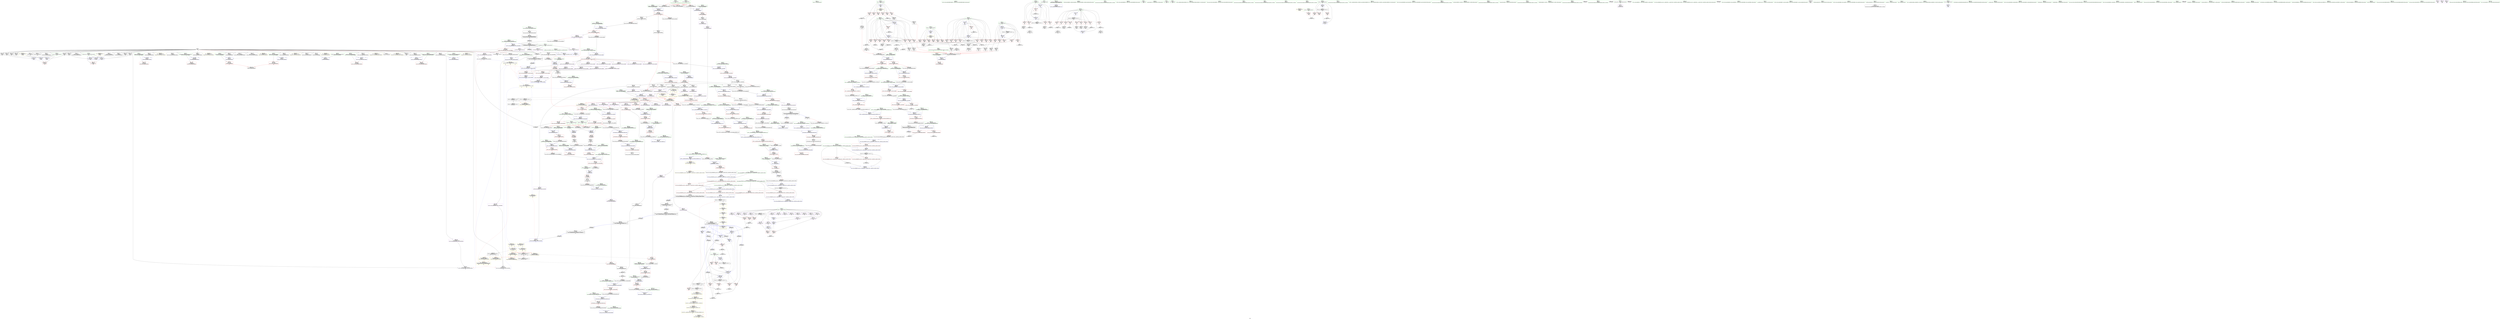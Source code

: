 digraph "SVFG" {
	label="SVFG";

	Node0x561d76391610 [shape=record,color=grey,label="{NodeID: 0\nNullPtr|{|<s34>52}}"];
	Node0x561d76391610 -> Node0x561d763d91c0[style=solid];
	Node0x561d76391610 -> Node0x561d763d92c0[style=solid];
	Node0x561d76391610 -> Node0x561d763d9390[style=solid];
	Node0x561d76391610 -> Node0x561d763d9460[style=solid];
	Node0x561d76391610 -> Node0x561d763d9530[style=solid];
	Node0x561d76391610 -> Node0x561d763d9600[style=solid];
	Node0x561d76391610 -> Node0x561d763d96d0[style=solid];
	Node0x561d76391610 -> Node0x561d763d97a0[style=solid];
	Node0x561d76391610 -> Node0x561d763d9870[style=solid];
	Node0x561d76391610 -> Node0x561d763d9940[style=solid];
	Node0x561d76391610 -> Node0x561d763d9a10[style=solid];
	Node0x561d76391610 -> Node0x561d763d9ae0[style=solid];
	Node0x561d76391610 -> Node0x561d763d9bb0[style=solid];
	Node0x561d76391610 -> Node0x561d763d9c80[style=solid];
	Node0x561d76391610 -> Node0x561d763d9d50[style=solid];
	Node0x561d76391610 -> Node0x561d763d9e20[style=solid];
	Node0x561d76391610 -> Node0x561d763d9ef0[style=solid];
	Node0x561d76391610 -> Node0x561d763d9fc0[style=solid];
	Node0x561d76391610 -> Node0x561d763da090[style=solid];
	Node0x561d76391610 -> Node0x561d763da160[style=solid];
	Node0x561d76391610 -> Node0x561d763da230[style=solid];
	Node0x561d76391610 -> Node0x561d763da300[style=solid];
	Node0x561d76391610 -> Node0x561d763da3d0[style=solid];
	Node0x561d76391610 -> Node0x561d763da4a0[style=solid];
	Node0x561d76391610 -> Node0x561d763da570[style=solid];
	Node0x561d76391610 -> Node0x561d763da640[style=solid];
	Node0x561d76391610 -> Node0x561d763da710[style=solid];
	Node0x561d76391610 -> Node0x561d763da7e0[style=solid];
	Node0x561d76391610 -> Node0x561d763eef50[style=solid];
	Node0x561d76391610 -> Node0x561d763f1dd0[style=solid];
	Node0x561d76391610 -> Node0x561d763f1ea0[style=solid];
	Node0x561d76391610 -> Node0x561d763f1f70[style=solid];
	Node0x561d76391610 -> Node0x561d763e9930[style=solid];
	Node0x561d76391610 -> Node0x561d764090c0[style=solid];
	Node0x561d76391610:s34 -> Node0x561d76484240[style=solid,color=red];
	Node0x561d763ddb40 [shape=record,color=red,label="{NodeID: 443\n862\<--852\n\<--__value.addr\n_ZSt6fill_nIPdmdET_S1_T0_RKT1_\n|{<s0>60}}"];
	Node0x561d763ddb40:s0 -> Node0x561d76483690[style=solid,color=red];
	Node0x561d763e10c0 [shape=record,color=purple,label="{NodeID: 277\n1045\<--21\nllvm.global_ctors_2\<--llvm.global_ctors\nGlob }"];
	Node0x561d763e10c0 -> Node0x561d763eef50[style=solid];
	Node0x561d7647e0d0 [shape=record,color=black,label="{NodeID: 1218\n687 = PHI(679, )\n0th arg _ZN9__gnu_cxx13new_allocatorIdEC2ERKS1_ }"];
	Node0x561d7647e0d0 -> Node0x561d763f26c0[style=solid];
	Node0x561d763d13d0 [shape=record,color=green,label="{NodeID: 111\n764\<--765\n_Znwm\<--_Znwm_field_insensitive\n}"];
	Node0x561d763f32f0 [shape=record,color=blue,label="{NodeID: 554\n812\<--809\n__n.addr\<--__n\n_ZSt25__uninitialized_default_nIPdmET_S1_T0_\n}"];
	Node0x561d763f32f0 -> Node0x561d763dd730[style=dashed];
	Node0x561d763dae90 [shape=record,color=red,label="{NodeID: 388\n384\<--372\n\<--__a.addr\n_ZNSt6vectorIdSaIdEEC2EmRKS0_\n|{<s0>29}}"];
	Node0x561d763dae90:s0 -> Node0x561d764849a0[style=solid,color=red];
	Node0x561d763d61a0 [shape=record,color=black,label="{NodeID: 222\n423\<--438\n_ZNSt6vectorIdSaIdEEixEm_ret\<--add.ptr\n_ZNSt6vectorIdSaIdEEixEm\n|{<s0>8|<s1>12|<s2>15|<s3>16|<s4>17|<s5>18|<s6>19|<s7>20|<s8>21|<s9>22|<s10>24}}"];
	Node0x561d763d61a0:s0 -> Node0x561d764810e0[style=solid,color=blue];
	Node0x561d763d61a0:s1 -> Node0x561d76481250[style=solid,color=blue];
	Node0x561d763d61a0:s2 -> Node0x561d76481390[style=solid,color=blue];
	Node0x561d763d61a0:s3 -> Node0x561d76480b60[style=solid,color=blue];
	Node0x561d763d61a0:s4 -> Node0x561d76480d90[style=solid,color=blue];
	Node0x561d763d61a0:s5 -> Node0x561d76480ed0[style=solid,color=blue];
	Node0x561d763d61a0:s6 -> Node0x561d764814d0[style=solid,color=blue];
	Node0x561d763d61a0:s7 -> Node0x561d76481610[style=solid,color=blue];
	Node0x561d763d61a0:s8 -> Node0x561d76481750[style=solid,color=blue];
	Node0x561d763d61a0:s9 -> Node0x561d76481890[style=solid,color=blue];
	Node0x561d763d61a0:s10 -> Node0x561d76481a60[style=solid,color=blue];
	Node0x561d763d25f0 [shape=record,color=green,label="{NodeID: 56\n386\<--387\n_ZNSt12_Vector_baseIdSaIdEEC2EmRKS0_\<--_ZNSt12_Vector_baseIdSaIdEEC2EmRKS0__field_insensitive\n}"];
	Node0x561d76407a40 [shape=record,color=grey,label="{NodeID: 831\n301 = Binary(294, 300, )\n}"];
	Node0x561d76407a40 -> Node0x561d76408640[style=solid];
	Node0x561d763f0640 [shape=record,color=blue,label="{NodeID: 499\n65\<--337\nexn.slot\<--\nmain\n}"];
	Node0x561d763f0640 -> Node0x561d763e4900[style=dashed];
	Node0x561d763e3e70 [shape=record,color=red,label="{NodeID: 333\n109\<--55\n\<--i\nmain\n}"];
	Node0x561d763e3e70 -> Node0x561d76408c40[style=solid];
	Node0x561d76484130 [shape=record,color=black,label="{NodeID: 1274\n738 = PHI(731, )\n1st arg _ZN9__gnu_cxx13new_allocatorIdE8allocateEmPKv }"];
	Node0x561d76484130 -> Node0x561d763f2c70[style=solid];
	Node0x561d763d96d0 [shape=record,color=black,label="{NodeID: 167\n214\<--3\n\<--dummyVal\nmain\n}"];
	Node0x561d763d96d0 -> Node0x561d763efd50[style=solid];
	Node0x561d763b9720 [shape=record,color=green,label="{NodeID: 1\n7\<--1\n__dso_handle\<--dummyObj\nGlob }"];
	Node0x561d763ddc10 [shape=record,color=red,label="{NodeID: 444\n894\<--871\n\<--__first.addr\n_ZSt10__fill_n_aIPdmdEN9__gnu_cxx11__enable_ifIXsr11__is_scalarIT1_EE7__valueET_E6__typeES4_T0_RKS3_\n}"];
	Node0x561d763ddc10 -> Node0x561d763f3d80[style=solid];
	Node0x561d763e11c0 [shape=record,color=purple,label="{NodeID: 278\n434\<--433\n_M_impl\<--\n_ZNSt6vectorIdSaIdEEixEm\n}"];
	Node0x561d7647e1e0 [shape=record,color=black,label="{NodeID: 1219\n688 = PHI(681, )\n1st arg _ZN9__gnu_cxx13new_allocatorIdEC2ERKS1_ }"];
	Node0x561d7647e1e0 -> Node0x561d763f2790[style=solid];
	Node0x561d763d14d0 [shape=record,color=green,label="{NodeID: 112\n770\<--771\nthis.addr\<--this.addr_field_insensitive\n_ZNK9__gnu_cxx13new_allocatorIdE8max_sizeEv\n}"];
	Node0x561d763d14d0 -> Node0x561d763dd320[style=solid];
	Node0x561d763d14d0 -> Node0x561d763f2e10[style=solid];
	Node0x561d763f33c0 [shape=record,color=blue,label="{NodeID: 555\n814\<--819\n__assignable\<--\n_ZSt25__uninitialized_default_nIPdmET_S1_T0_\n}"];
	Node0x561d763daf60 [shape=record,color=red,label="{NodeID: 389\n403\<--374\nexn\<--exn.slot\n_ZNSt6vectorIdSaIdEEC2EmRKS0_\n}"];
	Node0x561d763d6270 [shape=record,color=black,label="{NodeID: 223\n450\<--449\n\<--this1\n_ZNSt6vectorIdSaIdEED2Ev\n}"];
	Node0x561d763d6270 -> Node0x561d763e1360[style=solid];
	Node0x561d763d6270 -> Node0x561d763e1430[style=solid];
	Node0x561d763d26f0 [shape=record,color=green,label="{NodeID: 57\n390\<--391\n_ZNSt6vectorIdSaIdEE21_M_default_initializeEm\<--_ZNSt6vectorIdSaIdEE21_M_default_initializeEm_field_insensitive\n}"];
	Node0x561d7643e090 [shape=record,color=yellow,style=double,label="{NodeID: 998\n68V_1 = ENCHI(MR_68V_0)\npts\{445 \}\nFun[_ZNSt6vectorIdSaIdEED2Ev]}"];
	Node0x561d7643e090 -> Node0x561d763f1000[style=dashed];
	Node0x561d76407bc0 [shape=record,color=grey,label="{NodeID: 832\n297 = Binary(295, 296, )\n}"];
	Node0x561d76407bc0 -> Node0x561d763d5bf0[style=solid];
	Node0x561d763f0710 [shape=record,color=blue,label="{NodeID: 500\n67\<--339\nehselector.slot\<--\nmain\n}"];
	Node0x561d763f0710 -> Node0x561d763e49d0[style=dashed];
	Node0x561d763e3f40 [shape=record,color=red,label="{NodeID: 334\n112\<--55\n\<--i\nmain\n}"];
	Node0x561d763e3f40 -> Node0x561d764066c0[style=solid];
	Node0x561d76484240 [shape=record,color=black,label="{NodeID: 1275\n739 = PHI(3, )\n2nd arg _ZN9__gnu_cxx13new_allocatorIdE8allocateEmPKv }"];
	Node0x561d76484240 -> Node0x561d763f2d40[style=solid];
	Node0x561d763d97a0 [shape=record,color=black,label="{NodeID: 168\n336\<--3\n\<--dummyVal\nmain\n}"];
	Node0x561d763a8170 [shape=record,color=green,label="{NodeID: 2\n9\<--1\n\<--dummyObj\nCan only get source location for instruction, argument, global var or function.}"];
	Node0x561d763ddce0 [shape=record,color=red,label="{NodeID: 445\n901\<--871\n\<--__first.addr\n_ZSt10__fill_n_aIPdmdEN9__gnu_cxx11__enable_ifIXsr11__is_scalarIT1_EE7__valueET_E6__typeES4_T0_RKS3_\n}"];
	Node0x561d763ddce0 -> Node0x561d763e2d60[style=solid];
	Node0x561d763e1290 [shape=record,color=purple,label="{NodeID: 279\n435\<--433\n_M_start\<--\n_ZNSt6vectorIdSaIdEEixEm\n}"];
	Node0x561d763e1290 -> Node0x561d763db370[style=solid];
	Node0x561d7647e2f0 [shape=record,color=black,label="{NodeID: 1220\n908 = PHI(857, )\n0th arg _ZSt12__niter_baseIPdET_S1_ }"];
	Node0x561d7647e2f0 -> Node0x561d763f3ff0[style=solid];
	Node0x561d763d15a0 [shape=record,color=green,label="{NodeID: 113\n783\<--784\n__first.addr\<--__first.addr_field_insensitive\n_ZSt27__uninitialized_default_n_aIPdmdET_S1_T0_RSaIT1_E\n}"];
	Node0x561d763d15a0 -> Node0x561d763dd3f0[style=solid];
	Node0x561d763d15a0 -> Node0x561d763f2ee0[style=solid];
	Node0x561d763f3490 [shape=record,color=blue,label="{NodeID: 556\n829\<--827\n__first.addr\<--__first\n_ZNSt27__uninitialized_default_n_1ILb1EE18__uninit_default_nIPdmEET_S3_T0_\n}"];
	Node0x561d763f3490 -> Node0x561d763dd800[style=dashed];
	Node0x561d763db030 [shape=record,color=red,label="{NodeID: 390\n404\<--376\nsel\<--ehselector.slot\n_ZNSt6vectorIdSaIdEEC2EmRKS0_\n}"];
	Node0x561d763d6340 [shape=record,color=black,label="{NodeID: 224\n454\<--449\n\<--this1\n_ZNSt6vectorIdSaIdEED2Ev\n}"];
	Node0x561d763d6340 -> Node0x561d763e1500[style=solid];
	Node0x561d763d6340 -> Node0x561d763e15d0[style=solid];
	Node0x561d763d27f0 [shape=record,color=green,label="{NodeID: 58\n400\<--401\n_ZNSt12_Vector_baseIdSaIdEED2Ev\<--_ZNSt12_Vector_baseIdSaIdEED2Ev_field_insensitive\n}"];
	Node0x561d7643e170 [shape=record,color=yellow,style=double,label="{NodeID: 999\n70V_1 = ENCHI(MR_70V_0)\npts\{447 \}\nFun[_ZNSt6vectorIdSaIdEED2Ev]}"];
	Node0x561d7643e170 -> Node0x561d763f10d0[style=dashed];
	Node0x561d76407d40 [shape=record,color=grey,label="{NodeID: 833\n311 = Binary(310, 106, )\n}"];
	Node0x561d76407d40 -> Node0x561d763f03d0[style=solid];
	Node0x561d763f07e0 [shape=record,color=blue,label="{NodeID: 501\n355\<--354\nthis.addr\<--this\n_ZNSaIdEC2Ev\n}"];
	Node0x561d763f07e0 -> Node0x561d763dab50[style=dashed];
	Node0x561d763e4010 [shape=record,color=red,label="{NodeID: 335\n121\<--55\n\<--i\nmain\n}"];
	Node0x561d763e4010 -> Node0x561d763ea350[style=solid];
	Node0x561d76484350 [shape=record,color=black,label="{NodeID: 1276\n698 = PHI(637, )\n0th arg _ZNSt12_Vector_baseIdSaIdEE11_M_allocateEm }"];
	Node0x561d76484350 -> Node0x561d763f2860[style=solid];
	Node0x561d763d9870 [shape=record,color=black,label="{NodeID: 169\n337\<--3\n\<--dummyVal\nmain\n}"];
	Node0x561d763d9870 -> Node0x561d763f0640[style=solid];
	Node0x561d763a8200 [shape=record,color=green,label="{NodeID: 3\n15\<--1\n.str\<--dummyObj\nGlob }"];
	Node0x561d763dddb0 [shape=record,color=red,label="{NodeID: 446\n905\<--871\n\<--__first.addr\n_ZSt10__fill_n_aIPdmdEN9__gnu_cxx11__enable_ifIXsr11__is_scalarIT1_EE7__valueET_E6__typeES4_T0_RKS3_\n}"];
	Node0x561d763dddb0 -> Node0x561d763dfaa0[style=solid];
	Node0x561d763e1360 [shape=record,color=purple,label="{NodeID: 280\n451\<--450\n_M_impl\<--\n_ZNSt6vectorIdSaIdEED2Ev\n}"];
	Node0x561d7647e400 [shape=record,color=black,label="{NodeID: 1221\n441 = PHI(71, 61, 61, )\n0th arg _ZNSt6vectorIdSaIdEED2Ev }"];
	Node0x561d7647e400 -> Node0x561d763f0f30[style=solid];
	Node0x561d763d6960 [shape=record,color=green,label="{NodeID: 114\n785\<--786\n__n.addr\<--__n.addr_field_insensitive\n_ZSt27__uninitialized_default_n_aIPdmdET_S1_T0_RSaIT1_E\n}"];
	Node0x561d763d6960 -> Node0x561d763dd4c0[style=solid];
	Node0x561d763d6960 -> Node0x561d763f2fb0[style=solid];
	Node0x561d763f3560 [shape=record,color=blue,label="{NodeID: 557\n831\<--828\n__n.addr\<--__n\n_ZNSt27__uninitialized_default_n_1ILb1EE18__uninit_default_nIPdmEET_S3_T0_\n}"];
	Node0x561d763f3560 -> Node0x561d763dd8d0[style=dashed];
	Node0x561d763db100 [shape=record,color=red,label="{NodeID: 391\n417\<--414\nthis1\<--this.addr\n_ZNSaIdED2Ev\n}"];
	Node0x561d763db100 -> Node0x561d763d6000[style=solid];
	Node0x561d763d6410 [shape=record,color=black,label="{NodeID: 225\n458\<--449\n\<--this1\n_ZNSt6vectorIdSaIdEED2Ev\n|{<s0>33}}"];
	Node0x561d763d6410:s0 -> Node0x561d76485b20[style=solid,color=red];
	Node0x561d763d28f0 [shape=record,color=green,label="{NodeID: 59\n408\<--409\n__gxx_personality_v0\<--__gxx_personality_v0_field_insensitive\n}"];
	Node0x561d7643e250 [shape=record,color=yellow,style=double,label="{NodeID: 1000\n53V_1 = ENCHI(MR_53V_0)\npts\{620000 720000 \}\nFun[_ZNSt6vectorIdSaIdEED2Ev]|{|<s1>35|<s2>36}}"];
	Node0x561d7643e250 -> Node0x561d763db5e0[style=dashed];
	Node0x561d7643e250:s1 -> Node0x561d7643cd30[style=dashed,color=red];
	Node0x561d7643e250:s2 -> Node0x561d7643cd30[style=dashed,color=red];
	Node0x561d76407ec0 [shape=record,color=grey,label="{NodeID: 834\n272 = Binary(99, 271, )\n}"];
	Node0x561d76407ec0 -> Node0x561d763f0160[style=solid];
	Node0x561d763f08b0 [shape=record,color=blue,label="{NodeID: 502\n368\<--365\nthis.addr\<--this\n_ZNSt6vectorIdSaIdEEC2EmRKS0_\n}"];
	Node0x561d763f08b0 -> Node0x561d763dac20[style=dashed];
	Node0x561d763e40e0 [shape=record,color=red,label="{NodeID: 336\n130\<--55\n\<--i\nmain\n}"];
	Node0x561d763e40e0 -> Node0x561d763d4e20[style=solid];
	Node0x561d76484460 [shape=record,color=black,label="{NodeID: 1277\n699 = PHI(638, )\n1st arg _ZNSt12_Vector_baseIdSaIdEE11_M_allocateEm }"];
	Node0x561d76484460 -> Node0x561d763f2930[style=solid];
	Node0x561d763d9940 [shape=record,color=black,label="{NodeID: 170\n339\<--3\n\<--dummyVal\nmain\n}"];
	Node0x561d763d9940 -> Node0x561d763f0710[style=solid];
	Node0x561d763c0ea0 [shape=record,color=green,label="{NodeID: 4\n17\<--1\n.str.1\<--dummyObj\nGlob }"];
	Node0x561d763dde80 [shape=record,color=red,label="{NodeID: 447\n887\<--873\n\<--__n.addr\n_ZSt10__fill_n_aIPdmdEN9__gnu_cxx11__enable_ifIXsr11__is_scalarIT1_EE7__valueET_E6__typeES4_T0_RKS3_\n}"];
	Node0x561d763dde80 -> Node0x561d763f3cb0[style=solid];
	Node0x561d763e1430 [shape=record,color=purple,label="{NodeID: 281\n452\<--450\n_M_start\<--\n_ZNSt6vectorIdSaIdEED2Ev\n}"];
	Node0x561d763e1430 -> Node0x561d763db5e0[style=solid];
	Node0x561d7647e590 [shape=record,color=black,label="{NodeID: 1222\n354 = PHI(63, 73, )\n0th arg _ZNSaIdEC2Ev }"];
	Node0x561d7647e590 -> Node0x561d763f07e0[style=solid];
	Node0x561d763d69f0 [shape=record,color=green,label="{NodeID: 115\n787\<--788\n.addr\<--.addr_field_insensitive\n_ZSt27__uninitialized_default_n_aIPdmdET_S1_T0_RSaIT1_E\n}"];
	Node0x561d763d69f0 -> Node0x561d763f3080[style=solid];
	Node0x561d76433fa0 [shape=record,color=black,label="{NodeID: 890\nMR_10V_3 = PHI(MR_10V_4, MR_10V_2, )\npts\{56 \}\n}"];
	Node0x561d76433fa0 -> Node0x561d763e3b30[style=dashed];
	Node0x561d76433fa0 -> Node0x561d763e3c00[style=dashed];
	Node0x561d76433fa0 -> Node0x561d763e3cd0[style=dashed];
	Node0x561d76433fa0 -> Node0x561d763e3da0[style=dashed];
	Node0x561d76433fa0 -> Node0x561d763e3e70[style=dashed];
	Node0x561d76433fa0 -> Node0x561d763e3f40[style=dashed];
	Node0x561d76433fa0 -> Node0x561d763e4010[style=dashed];
	Node0x561d76433fa0 -> Node0x561d763e40e0[style=dashed];
	Node0x561d76433fa0 -> Node0x561d763e41b0[style=dashed];
	Node0x561d76433fa0 -> Node0x561d763ef600[style=dashed];
	Node0x561d763f3630 [shape=record,color=blue,label="{NodeID: 558\n833\<--173\nref.tmp\<--\n_ZNSt27__uninitialized_default_n_1ILb1EE18__uninit_default_nIPdmEET_S3_T0_\n|{<s0>58}}"];
	Node0x561d763f3630:s0 -> Node0x561d7643d900[style=dashed,color=red];
	Node0x561d763db1d0 [shape=record,color=red,label="{NodeID: 392\n432\<--426\nthis1\<--this.addr\n_ZNSt6vectorIdSaIdEEixEm\n}"];
	Node0x561d763db1d0 -> Node0x561d763d60d0[style=solid];
	Node0x561d763d64e0 [shape=record,color=black,label="{NodeID: 226\n465\<--449\n\<--this1\n_ZNSt6vectorIdSaIdEED2Ev\n|{<s0>35}}"];
	Node0x561d763d64e0:s0 -> Node0x561d7647d4a0[style=solid,color=red];
	Node0x561d763d29f0 [shape=record,color=green,label="{NodeID: 60\n414\<--415\nthis.addr\<--this.addr_field_insensitive\n_ZNSaIdED2Ev\n}"];
	Node0x561d763d29f0 -> Node0x561d763db100[style=solid];
	Node0x561d763d29f0 -> Node0x561d763f0cc0[style=solid];
	Node0x561d7643e360 [shape=record,color=yellow,style=double,label="{NodeID: 1001\n55V_1 = ENCHI(MR_55V_0)\npts\{620001 720001 \}\nFun[_ZNSt6vectorIdSaIdEED2Ev]}"];
	Node0x561d7643e360 -> Node0x561d763db6b0[style=dashed];
	Node0x561d76408040 [shape=record,color=grey,label="{NodeID: 835\n586 = Binary(584, 585, )\n}"];
	Node0x561d76408040 -> Node0x561d764081c0[style=solid];
	Node0x561d763f0980 [shape=record,color=blue,label="{NodeID: 503\n370\<--366\n__n.addr\<--__n\n_ZNSt6vectorIdSaIdEEC2EmRKS0_\n}"];
	Node0x561d763f0980 -> Node0x561d763dacf0[style=dashed];
	Node0x561d763f0980 -> Node0x561d763dadc0[style=dashed];
	Node0x561d763e41b0 [shape=record,color=red,label="{NodeID: 337\n143\<--55\n\<--i\nmain\n}"];
	Node0x561d763e41b0 -> Node0x561d763ea050[style=solid];
	Node0x561d76484570 [shape=record,color=black,label="{NodeID: 1278\n413 = PHI(63, 73, 63, 73, 666, )\n0th arg _ZNSaIdED2Ev }"];
	Node0x561d76484570 -> Node0x561d763f0cc0[style=solid];
	Node0x561d763d9a10 [shape=record,color=black,label="{NodeID: 171\n347\<--3\nlpad.val\<--dummyVal\nmain\n}"];
	Node0x561d763c0f30 [shape=record,color=green,label="{NodeID: 5\n19\<--1\n.str.2\<--dummyObj\nGlob }"];
	Node0x561d763ddf50 [shape=record,color=red,label="{NodeID: 448\n884\<--875\n\<--__value.addr\n_ZSt10__fill_n_aIPdmdEN9__gnu_cxx11__enable_ifIXsr11__is_scalarIT1_EE7__valueET_E6__typeES4_T0_RKS3_\n}"];
	Node0x561d763ddf50 -> Node0x561d763de290[style=solid];
	Node0x561d763e1500 [shape=record,color=purple,label="{NodeID: 282\n455\<--454\n_M_impl2\<--\n_ZNSt6vectorIdSaIdEED2Ev\n}"];
	Node0x561d7647e6e0 [shape=record,color=black,label="{NodeID: 1223\n780 = PHI(553, )\n0th arg _ZSt27__uninitialized_default_n_aIPdmdET_S1_T0_RSaIT1_E }"];
	Node0x561d7647e6e0 -> Node0x561d763f2ee0[style=solid];
	Node0x561d763d6ac0 [shape=record,color=green,label="{NodeID: 116\n795\<--796\n_ZSt25__uninitialized_default_nIPdmET_S1_T0_\<--_ZSt25__uninitialized_default_nIPdmET_S1_T0__field_insensitive\n}"];
	Node0x561d764344a0 [shape=record,color=black,label="{NodeID: 891\nMR_12V_2 = PHI(MR_12V_4, MR_12V_1, )\npts\{58 \}\n}"];
	Node0x561d764344a0 -> Node0x561d763ef390[style=dashed];
	Node0x561d763f3700 [shape=record,color=blue,label="{NodeID: 559\n848\<--845\n__first.addr\<--__first\n_ZSt6fill_nIPdmdET_S1_T0_RKT1_\n}"];
	Node0x561d763f3700 -> Node0x561d763dd9a0[style=dashed];
	Node0x561d763db2a0 [shape=record,color=red,label="{NodeID: 393\n437\<--428\n\<--__n.addr\n_ZNSt6vectorIdSaIdEEixEm\n}"];
	Node0x561d763d65b0 [shape=record,color=black,label="{NodeID: 227\n473\<--449\n\<--this1\n_ZNSt6vectorIdSaIdEED2Ev\n|{<s0>36}}"];
	Node0x561d763d65b0:s0 -> Node0x561d7647d4a0[style=solid,color=red];
	Node0x561d763d2ac0 [shape=record,color=green,label="{NodeID: 61\n420\<--421\n_ZN9__gnu_cxx13new_allocatorIdED2Ev\<--_ZN9__gnu_cxx13new_allocatorIdED2Ev_field_insensitive\n}"];
	Node0x561d7643e470 [shape=record,color=yellow,style=double,label="{NodeID: 1002\n57V_1 = ENCHI(MR_57V_0)\npts\{620002 720002 \}\nFun[_ZNSt6vectorIdSaIdEED2Ev]|{<s0>35|<s1>36}}"];
	Node0x561d7643e470:s0 -> Node0x561d7643ce40[style=dashed,color=red];
	Node0x561d7643e470:s1 -> Node0x561d7643ce40[style=dashed,color=red];
	Node0x561d764081c0 [shape=record,color=grey,label="{NodeID: 836\n587 = Binary(586, 588, )\n|{<s0>43}}"];
	Node0x561d764081c0:s0 -> Node0x561d7647d390[style=solid,color=red];
	Node0x561d763f0a50 [shape=record,color=blue,label="{NodeID: 504\n372\<--367\n__a.addr\<--__a\n_ZNSt6vectorIdSaIdEEC2EmRKS0_\n}"];
	Node0x561d763f0a50 -> Node0x561d763dae90[style=dashed];
	Node0x561d763e4280 [shape=record,color=red,label="{NodeID: 338\n108\<--57\n\<--j\nmain\n}"];
	Node0x561d763e4280 -> Node0x561d76408c40[style=solid];
	Node0x561d76484780 [shape=record,color=black,label="{NodeID: 1279\n499 = PHI(382, )\n0th arg _ZNSt12_Vector_baseIdSaIdEEC2EmRKS0_ }"];
	Node0x561d76484780 -> Node0x561d763f1340[style=solid];
	Node0x561d763d9ae0 [shape=record,color=black,label="{NodeID: 172\n348\<--3\nlpad.val113\<--dummyVal\nmain\n}"];
	Node0x561d763c0fc0 [shape=record,color=green,label="{NodeID: 6\n22\<--1\n\<--dummyObj\nCan only get source location for instruction, argument, global var or function.}"];
	Node0x561d7643af70 [shape=record,color=yellow,style=double,label="{NodeID: 947\n89V_1 = ENCHI(MR_89V_0)\npts\{509 \}\nFun[_ZNSt12_Vector_baseIdSaIdEEC2EmRKS0_]}"];
	Node0x561d7643af70 -> Node0x561d763f15b0[style=dashed];
	Node0x561d763de020 [shape=record,color=red,label="{NodeID: 449\n893\<--877\n\<--__tmp\n_ZSt10__fill_n_aIPdmdEN9__gnu_cxx11__enable_ifIXsr11__is_scalarIT1_EE7__valueET_E6__typeES4_T0_RKS3_\n}"];
	Node0x561d763de020 -> Node0x561d763f3d80[style=solid];
	Node0x561d763e15d0 [shape=record,color=purple,label="{NodeID: 283\n456\<--454\n_M_finish\<--\n_ZNSt6vectorIdSaIdEED2Ev\n}"];
	Node0x561d763e15d0 -> Node0x561d763db6b0[style=solid];
	Node0x561d7647e7f0 [shape=record,color=black,label="{NodeID: 1224\n781 = PHI(554, )\n1st arg _ZSt27__uninitialized_default_n_aIPdmdET_S1_T0_RSaIT1_E }"];
	Node0x561d7647e7f0 -> Node0x561d763f2fb0[style=solid];
	Node0x561d763d6bc0 [shape=record,color=green,label="{NodeID: 117\n800\<--801\nthis.addr\<--this.addr_field_insensitive\n_ZNSt12_Vector_baseIdSaIdEE19_M_get_Tp_allocatorEv\n}"];
	Node0x561d763d6bc0 -> Node0x561d763dd590[style=solid];
	Node0x561d763d6bc0 -> Node0x561d763f3150[style=solid];
	Node0x561d764349a0 [shape=record,color=black,label="{NodeID: 892\nMR_30V_2 = PHI(MR_30V_5, MR_30V_1, )\npts\{140000 \}\n}"];
	Node0x561d764349a0 -> Node0x561d763e6090[style=dashed];
	Node0x561d764349a0 -> Node0x561d763e6160[style=dashed];
	Node0x561d764349a0 -> Node0x561d763e6230[style=dashed];
	Node0x561d764349a0 -> Node0x561d763ef1f0[style=dashed];
	Node0x561d763f37d0 [shape=record,color=blue,label="{NodeID: 560\n850\<--846\n__n.addr\<--__n\n_ZSt6fill_nIPdmdET_S1_T0_RKT1_\n}"];
	Node0x561d763f37d0 -> Node0x561d763dda70[style=dashed];
	Node0x561d763db370 [shape=record,color=red,label="{NodeID: 394\n436\<--435\n\<--_M_start\n_ZNSt6vectorIdSaIdEEixEm\n}"];
	Node0x561d763db370 -> Node0x561d763e2f00[style=solid];
	Node0x561d763d6680 [shape=record,color=black,label="{NodeID: 228\n550\<--549\n\<--this1\n_ZNSt6vectorIdSaIdEE21_M_default_initializeEm\n}"];
	Node0x561d763d6680 -> Node0x561d763e1770[style=solid];
	Node0x561d763d6680 -> Node0x561d763e1840[style=solid];
	Node0x561d763d2bc0 [shape=record,color=green,label="{NodeID: 62\n426\<--427\nthis.addr\<--this.addr_field_insensitive\n_ZNSt6vectorIdSaIdEEixEm\n}"];
	Node0x561d763d2bc0 -> Node0x561d763db1d0[style=solid];
	Node0x561d763d2bc0 -> Node0x561d763f0d90[style=solid];
	Node0x561d76408340 [shape=record,color=grey,label="{NodeID: 837\n269 = Binary(99, 268, )\n}"];
	Node0x561d76408340 -> Node0x561d763f0090[style=solid];
	Node0x561d763f0b20 [shape=record,color=blue,label="{NodeID: 505\n374\<--394\nexn.slot\<--\n_ZNSt6vectorIdSaIdEEC2EmRKS0_\n}"];
	Node0x561d763f0b20 -> Node0x561d763daf60[style=dashed];
	Node0x561d763e4350 [shape=record,color=red,label="{NodeID: 339\n116\<--57\n\<--j\nmain\n}"];
	Node0x561d763e4350 -> Node0x561d76406840[style=solid];
	Node0x561d76484890 [shape=record,color=black,label="{NodeID: 1280\n500 = PHI(383, )\n1st arg _ZNSt12_Vector_baseIdSaIdEEC2EmRKS0_ }"];
	Node0x561d76484890 -> Node0x561d763f1410[style=solid];
	Node0x561d763d9bb0 [shape=record,color=black,label="{NodeID: 173\n393\<--3\n\<--dummyVal\n_ZNSt6vectorIdSaIdEEC2EmRKS0_\n}"];
	Node0x561d763c1890 [shape=record,color=green,label="{NodeID: 7\n90\<--1\n\<--dummyObj\nCan only get source location for instruction, argument, global var or function.}"];
	Node0x561d7643b020 [shape=record,color=yellow,style=double,label="{NodeID: 948\n91V_1 = ENCHI(MR_91V_0)\npts\{511 \}\nFun[_ZNSt12_Vector_baseIdSaIdEEC2EmRKS0_]}"];
	Node0x561d7643b020 -> Node0x561d763f1680[style=dashed];
	Node0x561d763de0f0 [shape=record,color=red,label="{NodeID: 450\n890\<--879\n\<--__niter\n_ZSt10__fill_n_aIPdmdEN9__gnu_cxx11__enable_ifIXsr11__is_scalarIT1_EE7__valueET_E6__typeES4_T0_RKS3_\n}"];
	Node0x561d763de0f0 -> Node0x561d76409840[style=solid];
	Node0x561d763e16a0 [shape=record,color=purple,label="{NodeID: 284\n516\<--515\n_M_impl\<--this1\n_ZNSt12_Vector_baseIdSaIdEEC2EmRKS0_\n|{<s0>38|<s1>40}}"];
	Node0x561d763e16a0:s0 -> Node0x561d7647ef60[style=solid,color=red];
	Node0x561d763e16a0:s1 -> Node0x561d76484ab0[style=solid,color=red];
	Node0x561d7647e900 [shape=record,color=black,label="{NodeID: 1225\n782 = PHI(556, )\n2nd arg _ZSt27__uninitialized_default_n_aIPdmdET_S1_T0_RSaIT1_E }"];
	Node0x561d7647e900 -> Node0x561d763f3080[style=solid];
	Node0x561d763d6c90 [shape=record,color=green,label="{NodeID: 118\n810\<--811\n__first.addr\<--__first.addr_field_insensitive\n_ZSt25__uninitialized_default_nIPdmET_S1_T0_\n}"];
	Node0x561d763d6c90 -> Node0x561d763dd660[style=solid];
	Node0x561d763d6c90 -> Node0x561d763f3220[style=solid];
	Node0x561d763f38a0 [shape=record,color=blue,label="{NodeID: 561\n852\<--847\n__value.addr\<--__value\n_ZSt6fill_nIPdmdET_S1_T0_RKT1_\n}"];
	Node0x561d763f38a0 -> Node0x561d763ddb40[style=dashed];
	Node0x561d763db440 [shape=record,color=red,label="{NodeID: 395\n449\<--442\nthis1\<--this.addr\n_ZNSt6vectorIdSaIdEED2Ev\n}"];
	Node0x561d763db440 -> Node0x561d763d6270[style=solid];
	Node0x561d763db440 -> Node0x561d763d6340[style=solid];
	Node0x561d763db440 -> Node0x561d763d6410[style=solid];
	Node0x561d763db440 -> Node0x561d763d64e0[style=solid];
	Node0x561d763db440 -> Node0x561d763d65b0[style=solid];
	Node0x561d763d6750 [shape=record,color=black,label="{NodeID: 229\n555\<--549\n\<--this1\n_ZNSt6vectorIdSaIdEE21_M_default_initializeEm\n|{<s0>41}}"];
	Node0x561d763d6750:s0 -> Node0x561d76485b20[style=solid,color=red];
	Node0x561d763d2c90 [shape=record,color=green,label="{NodeID: 63\n428\<--429\n__n.addr\<--__n.addr_field_insensitive\n_ZNSt6vectorIdSaIdEEixEm\n}"];
	Node0x561d763d2c90 -> Node0x561d763db2a0[style=solid];
	Node0x561d763d2c90 -> Node0x561d763f0e60[style=solid];
	Node0x561d7643e690 [shape=record,color=yellow,style=double,label="{NodeID: 1004\n28V_1 = ENCHI(MR_28V_0)\npts\{763 \}\nFun[_ZSt27__uninitialized_default_n_aIPdmdET_S1_T0_RSaIT1_E]|{<s0>56}}"];
	Node0x561d7643e690:s0 -> Node0x561d7643d440[style=dashed,color=red];
	Node0x561d764084c0 [shape=record,color=grey,label="{NodeID: 838\n268 = Binary(99, 267, )\n}"];
	Node0x561d764084c0 -> Node0x561d76408340[style=solid];
	Node0x561d763f0bf0 [shape=record,color=blue,label="{NodeID: 506\n376\<--396\nehselector.slot\<--\n_ZNSt6vectorIdSaIdEEC2EmRKS0_\n}"];
	Node0x561d763f0bf0 -> Node0x561d763db030[style=dashed];
	Node0x561d763e4420 [shape=record,color=red,label="{NodeID: 340\n125\<--57\n\<--j\nmain\n}"];
	Node0x561d763e4420 -> Node0x561d763d4d50[style=solid];
	Node0x561d764849a0 [shape=record,color=black,label="{NodeID: 1281\n501 = PHI(384, )\n2nd arg _ZNSt12_Vector_baseIdSaIdEEC2EmRKS0_ }"];
	Node0x561d764849a0 -> Node0x561d763f14e0[style=solid];
	Node0x561d763d9c80 [shape=record,color=black,label="{NodeID: 174\n394\<--3\n\<--dummyVal\n_ZNSt6vectorIdSaIdEEC2EmRKS0_\n}"];
	Node0x561d763d9c80 -> Node0x561d763f0b20[style=solid];
	Node0x561d763c1950 [shape=record,color=green,label="{NodeID: 8\n99\<--1\n\<--dummyObj\nCan only get source location for instruction, argument, global var or function.}"];
	Node0x561d7643b100 [shape=record,color=yellow,style=double,label="{NodeID: 949\n93V_1 = ENCHI(MR_93V_0)\npts\{620000 620001 620002 720000 720001 720002 \}\nFun[_ZNSt12_Vector_baseIdSaIdEEC2EmRKS0_]|{<s0>38|<s1>38|<s2>38}}"];
	Node0x561d7643b100:s0 -> Node0x561d763f1dd0[style=dashed,color=red];
	Node0x561d7643b100:s1 -> Node0x561d763f1ea0[style=dashed,color=red];
	Node0x561d7643b100:s2 -> Node0x561d763f1f70[style=dashed,color=red];
	Node0x561d763de1c0 [shape=record,color=red,label="{NodeID: 451\n897\<--879\n\<--__niter\n_ZSt10__fill_n_aIPdmdEN9__gnu_cxx11__enable_ifIXsr11__is_scalarIT1_EE7__valueET_E6__typeES4_T0_RKS3_\n}"];
	Node0x561d763de1c0 -> Node0x561d76407140[style=solid];
	Node0x561d763e1770 [shape=record,color=purple,label="{NodeID: 285\n551\<--550\n_M_impl\<--\n_ZNSt6vectorIdSaIdEE21_M_default_initializeEm\n}"];
	Node0x561d7647ea10 [shape=record,color=black,label="{NodeID: 1226\n492 = PHI(418, )\n0th arg _ZN9__gnu_cxx13new_allocatorIdED2Ev }"];
	Node0x561d7647ea10 -> Node0x561d763f1270[style=solid];
	Node0x561d763d6d60 [shape=record,color=green,label="{NodeID: 119\n812\<--813\n__n.addr\<--__n.addr_field_insensitive\n_ZSt25__uninitialized_default_nIPdmET_S1_T0_\n}"];
	Node0x561d763d6d60 -> Node0x561d763dd730[style=solid];
	Node0x561d763d6d60 -> Node0x561d763f32f0[style=solid];
	Node0x561d763f3970 [shape=record,color=blue,label="{NodeID: 562\n871\<--868\n__first.addr\<--__first\n_ZSt10__fill_n_aIPdmdEN9__gnu_cxx11__enable_ifIXsr11__is_scalarIT1_EE7__valueET_E6__typeES4_T0_RKS3_\n}"];
	Node0x561d763f3970 -> Node0x561d76427a90[style=dashed];
	Node0x561d763db510 [shape=record,color=red,label="{NodeID: 396\n476\<--444\nexn\<--exn.slot\n_ZNSt6vectorIdSaIdEED2Ev\n|{<s0>37}}"];
	Node0x561d763db510:s0 -> Node0x561d76484c40[style=solid,color=red];
	Node0x561d763d6820 [shape=record,color=black,label="{NodeID: 230\n560\<--549\n\<--this1\n_ZNSt6vectorIdSaIdEE21_M_default_initializeEm\n}"];
	Node0x561d763d6820 -> Node0x561d763e1910[style=solid];
	Node0x561d763d6820 -> Node0x561d763e19e0[style=solid];
	Node0x561d763d2d60 [shape=record,color=green,label="{NodeID: 64\n442\<--443\nthis.addr\<--this.addr_field_insensitive\n_ZNSt6vectorIdSaIdEED2Ev\n}"];
	Node0x561d763d2d60 -> Node0x561d763db440[style=solid];
	Node0x561d763d2d60 -> Node0x561d763f0f30[style=solid];
	Node0x561d76408640 [shape=record,color=grey,label="{NodeID: 839\n306 = Binary(305, 301, )\n}"];
	Node0x561d76408640 -> Node0x561d763f0300[style=solid];
	Node0x561d763f0cc0 [shape=record,color=blue,label="{NodeID: 507\n414\<--413\nthis.addr\<--this\n_ZNSaIdED2Ev\n}"];
	Node0x561d763f0cc0 -> Node0x561d763db100[style=dashed];
	Node0x561d763e44f0 [shape=record,color=red,label="{NodeID: 341\n133\<--57\n\<--j\nmain\n}"];
	Node0x561d763e44f0 -> Node0x561d763d4ef0[style=solid];
	Node0x561d76484ab0 [shape=record,color=black,label="{NodeID: 1282\n661 = PHI(516, 592, 600, )\n0th arg _ZNSt12_Vector_baseIdSaIdEE12_Vector_implD2Ev }"];
	Node0x561d76484ab0 -> Node0x561d763f2450[style=solid];
	Node0x561d763d9d50 [shape=record,color=black,label="{NodeID: 175\n396\<--3\n\<--dummyVal\n_ZNSt6vectorIdSaIdEEC2EmRKS0_\n}"];
	Node0x561d763d9d50 -> Node0x561d763f0bf0[style=solid];
	Node0x561d763c1a10 [shape=record,color=green,label="{NodeID: 9\n106\<--1\n\<--dummyObj\nCan only get source location for instruction, argument, global var or function.}"];
	Node0x561d763de290 [shape=record,color=red,label="{NodeID: 452\n885\<--884\n\<--\n_ZSt10__fill_n_aIPdmdEN9__gnu_cxx11__enable_ifIXsr11__is_scalarIT1_EE7__valueET_E6__typeES4_T0_RKS3_\n}"];
	Node0x561d763de290 -> Node0x561d763f3be0[style=solid];
	Node0x561d763e1840 [shape=record,color=purple,label="{NodeID: 286\n552\<--550\n_M_start\<--\n_ZNSt6vectorIdSaIdEE21_M_default_initializeEm\n}"];
	Node0x561d763e1840 -> Node0x561d763dbed0[style=solid];
	Node0x561d7647eb20 [shape=record,color=black,label="{NodeID: 1227\n721 = PHI(711, )\n0th arg _ZNSt16allocator_traitsISaIdEE8allocateERS0_m }"];
	Node0x561d7647eb20 -> Node0x561d763f2a00[style=solid];
	Node0x561d763d6e30 [shape=record,color=green,label="{NodeID: 120\n814\<--815\n__assignable\<--__assignable_field_insensitive\n_ZSt25__uninitialized_default_nIPdmET_S1_T0_\n}"];
	Node0x561d763d6e30 -> Node0x561d763f33c0[style=solid];
	Node0x561d763f3a40 [shape=record,color=blue,label="{NodeID: 563\n873\<--869\n__n.addr\<--__n\n_ZSt10__fill_n_aIPdmdEN9__gnu_cxx11__enable_ifIXsr11__is_scalarIT1_EE7__valueET_E6__typeES4_T0_RKS3_\n}"];
	Node0x561d763f3a40 -> Node0x561d763dde80[style=dashed];
	Node0x561d763db5e0 [shape=record,color=red,label="{NodeID: 397\n453\<--452\n\<--_M_start\n_ZNSt6vectorIdSaIdEED2Ev\n|{<s0>34}}"];
	Node0x561d763db5e0:s0 -> Node0x561d764852e0[style=solid,color=red];
	Node0x561d763deb70 [shape=record,color=black,label="{NodeID: 231\n584\<--580\nsub.ptr.lhs.cast\<--\n_ZNSt12_Vector_baseIdSaIdEED2Ev\n}"];
	Node0x561d763deb70 -> Node0x561d76408040[style=solid];
	Node0x561d763d2e30 [shape=record,color=green,label="{NodeID: 65\n444\<--445\nexn.slot\<--exn.slot_field_insensitive\n_ZNSt6vectorIdSaIdEED2Ev\n}"];
	Node0x561d763d2e30 -> Node0x561d763db510[style=solid];
	Node0x561d763d2e30 -> Node0x561d763f1000[style=solid];
	Node0x561d764087c0 [shape=record,color=grey,label="{NodeID: 840\n151 = cmp(149, 150, )\n}"];
	Node0x561d763f0d90 [shape=record,color=blue,label="{NodeID: 508\n426\<--424\nthis.addr\<--this\n_ZNSt6vectorIdSaIdEEixEm\n}"];
	Node0x561d763f0d90 -> Node0x561d763db1d0[style=dashed];
	Node0x561d763e45c0 [shape=record,color=red,label="{NodeID: 342\n138\<--57\n\<--j\nmain\n}"];
	Node0x561d763e45c0 -> Node0x561d763ea1d0[style=solid];
	Node0x561d76484c40 [shape=record,color=black,label="{NodeID: 1283\n941 = PHI(476, 603, )\n0th arg __clang_call_terminate }"];
	Node0x561d763d9e20 [shape=record,color=black,label="{NodeID: 176\n405\<--3\nlpad.val\<--dummyVal\n_ZNSt6vectorIdSaIdEEC2EmRKS0_\n}"];
	Node0x561d763c1ad0 [shape=record,color=green,label="{NodeID: 10\n173\<--1\n\<--dummyObj\nCan only get source location for instruction, argument, global var or function.}"];
	Node0x561d763de360 [shape=record,color=red,label="{NodeID: 453\n912\<--909\n\<--__it.addr\n_ZSt12__niter_baseIPdET_S1_\n}"];
	Node0x561d763de360 -> Node0x561d763dfb70[style=solid];
	Node0x561d763e1910 [shape=record,color=purple,label="{NodeID: 287\n561\<--560\n_M_impl3\<--\n_ZNSt6vectorIdSaIdEE21_M_default_initializeEm\n}"];
	Node0x561d7647ec30 [shape=record,color=black,label="{NodeID: 1228\n722 = PHI(712, )\n1st arg _ZNSt16allocator_traitsISaIdEE8allocateERS0_m }"];
	Node0x561d7647ec30 -> Node0x561d763f2ad0[style=solid];
	Node0x561d763d6f00 [shape=record,color=green,label="{NodeID: 121\n823\<--824\n_ZNSt27__uninitialized_default_n_1ILb1EE18__uninit_default_nIPdmEET_S3_T0_\<--_ZNSt27__uninitialized_default_n_1ILb1EE18__uninit_default_nIPdmEET_S3_T0__field_insensitive\n}"];
	Node0x561d763f3b10 [shape=record,color=blue,label="{NodeID: 564\n875\<--870\n__value.addr\<--__value\n_ZSt10__fill_n_aIPdmdEN9__gnu_cxx11__enable_ifIXsr11__is_scalarIT1_EE7__valueET_E6__typeES4_T0_RKS3_\n}"];
	Node0x561d763f3b10 -> Node0x561d763ddf50[style=dashed];
	Node0x561d763db6b0 [shape=record,color=red,label="{NodeID: 398\n457\<--456\n\<--_M_finish\n_ZNSt6vectorIdSaIdEED2Ev\n|{<s0>34}}"];
	Node0x561d763db6b0:s0 -> Node0x561d764853f0[style=solid,color=red];
	Node0x561d763dec00 [shape=record,color=black,label="{NodeID: 232\n585\<--583\nsub.ptr.rhs.cast\<--\n_ZNSt12_Vector_baseIdSaIdEED2Ev\n}"];
	Node0x561d763dec00 -> Node0x561d76408040[style=solid];
	Node0x561d763d2f00 [shape=record,color=green,label="{NodeID: 66\n446\<--447\nehselector.slot\<--ehselector.slot_field_insensitive\n_ZNSt6vectorIdSaIdEED2Ev\n}"];
	Node0x561d763d2f00 -> Node0x561d763f10d0[style=solid];
	Node0x561d76408940 [shape=record,color=grey,label="{NodeID: 841\n179 = cmp(178, 9, )\n}"];
	Node0x561d763f0e60 [shape=record,color=blue,label="{NodeID: 509\n428\<--425\n__n.addr\<--__n\n_ZNSt6vectorIdSaIdEEixEm\n}"];
	Node0x561d763f0e60 -> Node0x561d763db2a0[style=dashed];
	Node0x561d763e4690 [shape=record,color=red,label="{NodeID: 343\n149\<--59\n\<--casenr\nmain\n}"];
	Node0x561d763e4690 -> Node0x561d764087c0[style=solid];
	Node0x561d76484d90 [shape=record,color=black,label="{NodeID: 1284\n541 = PHI(381, )\n0th arg _ZNSt6vectorIdSaIdEE21_M_default_initializeEm }"];
	Node0x561d76484d90 -> Node0x561d763f1750[style=solid];
	Node0x561d763d9ef0 [shape=record,color=black,label="{NodeID: 177\n406\<--3\nlpad.val2\<--dummyVal\n_ZNSt6vectorIdSaIdEEC2EmRKS0_\n}"];
	Node0x561d763c1bd0 [shape=record,color=green,label="{NodeID: 11\n266\<--1\n\<--dummyObj\nCan only get source location for instruction, argument, global var or function.|{<s0>17|<s1>24}}"];
	Node0x561d763c1bd0:s0 -> Node0x561d76482ae0[style=solid,color=red];
	Node0x561d763c1bd0:s1 -> Node0x561d76482ae0[style=solid,color=red];
	Node0x561d763de430 [shape=record,color=red,label="{NodeID: 454\n927\<--918\nthis1\<--this.addr\n_ZNSt12_Vector_baseIdSaIdEE13_M_deallocateEPdm\n}"];
	Node0x561d763de430 -> Node0x561d763e2e30[style=solid];
	Node0x561d763e19e0 [shape=record,color=purple,label="{NodeID: 288\n562\<--560\n_M_finish\<--\n_ZNSt6vectorIdSaIdEE21_M_default_initializeEm\n}"];
	Node0x561d763e19e0 -> Node0x561d763f18f0[style=solid];
	Node0x561d7647ed40 [shape=record,color=black,label="{NodeID: 1229\n827 = PHI(820, )\n0th arg _ZNSt27__uninitialized_default_n_1ILb1EE18__uninit_default_nIPdmEET_S3_T0_ }"];
	Node0x561d7647ed40 -> Node0x561d763f3490[style=solid];
	Node0x561d763d7000 [shape=record,color=green,label="{NodeID: 122\n829\<--830\n__first.addr\<--__first.addr_field_insensitive\n_ZNSt27__uninitialized_default_n_1ILb1EE18__uninit_default_nIPdmEET_S3_T0_\n}"];
	Node0x561d763d7000 -> Node0x561d763dd800[style=solid];
	Node0x561d763d7000 -> Node0x561d763f3490[style=solid];
	Node0x561d764362a0 [shape=record,color=black,label="{NodeID: 897\nMR_28V_15 = PHI(MR_28V_14, MR_28V_13, )\npts\{763 \}\n}"];
	Node0x561d764362a0 -> Node0x561d763e63d0[style=dashed];
	Node0x561d764362a0 -> Node0x561d763e64a0[style=dashed];
	Node0x561d764362a0 -> Node0x561d763e6570[style=dashed];
	Node0x561d764362a0 -> Node0x561d763e6640[style=dashed];
	Node0x561d764362a0 -> Node0x561d763f0300[style=dashed];
	Node0x561d764362a0 -> Node0x561d7642f9a0[style=dashed];
	Node0x561d764362a0 -> Node0x561d764362a0[style=dashed];
	Node0x561d763f3be0 [shape=record,color=blue,label="{NodeID: 565\n877\<--885\n__tmp\<--\n_ZSt10__fill_n_aIPdmdEN9__gnu_cxx11__enable_ifIXsr11__is_scalarIT1_EE7__valueET_E6__typeES4_T0_RKS3_\n}"];
	Node0x561d763f3be0 -> Node0x561d763de020[style=dashed];
	Node0x561d763db780 [shape=record,color=red,label="{NodeID: 399\n489\<--486\nthis1\<--this.addr\n_ZN9__gnu_cxx13new_allocatorIdEC2Ev\n}"];
	Node0x561d763decd0 [shape=record,color=black,label="{NodeID: 233\n616\<--615\n\<--this1\n_ZNSt12_Vector_baseIdSaIdEE12_Vector_implC2ERKS0_\n|{<s0>47}}"];
	Node0x561d763decd0:s0 -> Node0x561d7647d960[style=solid,color=red];
	Node0x561d763d2fd0 [shape=record,color=green,label="{NodeID: 67\n460\<--461\n_ZNSt12_Vector_baseIdSaIdEE19_M_get_Tp_allocatorEv\<--_ZNSt12_Vector_baseIdSaIdEE19_M_get_Tp_allocatorEv_field_insensitive\n}"];
	Node0x561d76408ac0 [shape=record,color=grey,label="{NodeID: 842\n222 = cmp(220, 221, )\n}"];
	Node0x561d763f0f30 [shape=record,color=blue,label="{NodeID: 510\n442\<--441\nthis.addr\<--this\n_ZNSt6vectorIdSaIdEED2Ev\n}"];
	Node0x561d763f0f30 -> Node0x561d763db440[style=dashed];
	Node0x561d763e4760 [shape=record,color=red,label="{NodeID: 344\n323\<--59\n\<--casenr\nmain\n}"];
	Node0x561d76484ea0 [shape=record,color=black,label="{NodeID: 1285\n542 = PHI(388, )\n1st arg _ZNSt6vectorIdSaIdEE21_M_default_initializeEm }"];
	Node0x561d76484ea0 -> Node0x561d763f1820[style=solid];
	Node0x561d763d9fc0 [shape=record,color=black,label="{NodeID: 178\n468\<--3\n\<--dummyVal\n_ZNSt6vectorIdSaIdEED2Ev\n}"];
	Node0x561d763cedf0 [shape=record,color=green,label="{NodeID: 12\n320\<--1\n\<--dummyObj\nCan only get source location for instruction, argument, global var or function.}"];
	Node0x561d763de500 [shape=record,color=red,label="{NodeID: 455\n928\<--920\n\<--__p.addr\n_ZNSt12_Vector_baseIdSaIdEE13_M_deallocateEPdm\n}"];
	Node0x561d763de500 -> Node0x561d764090c0[style=solid];
	Node0x561d763e1ab0 [shape=record,color=purple,label="{NodeID: 289\n575\<--574\n_M_impl\<--this1\n_ZNSt12_Vector_baseIdSaIdEED2Ev\n}"];
	Node0x561d7647ee50 [shape=record,color=black,label="{NodeID: 1230\n828 = PHI(821, )\n1st arg _ZNSt27__uninitialized_default_n_1ILb1EE18__uninit_default_nIPdmEET_S3_T0_ }"];
	Node0x561d7647ee50 -> Node0x561d763f3560[style=solid];
	Node0x561d763d70d0 [shape=record,color=green,label="{NodeID: 123\n831\<--832\n__n.addr\<--__n.addr_field_insensitive\n_ZNSt27__uninitialized_default_n_1ILb1EE18__uninit_default_nIPdmEET_S3_T0_\n}"];
	Node0x561d763d70d0 -> Node0x561d763dd8d0[style=solid];
	Node0x561d763d70d0 -> Node0x561d763f3560[style=solid];
	Node0x561d763f3cb0 [shape=record,color=blue,label="{NodeID: 566\n879\<--887\n__niter\<--\n_ZSt10__fill_n_aIPdmdEN9__gnu_cxx11__enable_ifIXsr11__is_scalarIT1_EE7__valueET_E6__typeES4_T0_RKS3_\n}"];
	Node0x561d763f3cb0 -> Node0x561d76427b80[style=dashed];
	Node0x561d763db850 [shape=record,color=red,label="{NodeID: 400\n496\<--493\nthis1\<--this.addr\n_ZN9__gnu_cxx13new_allocatorIdED2Ev\n}"];
	Node0x561d763deda0 [shape=record,color=black,label="{NodeID: 234\n666\<--665\n\<--this1\n_ZNSt12_Vector_baseIdSaIdEE12_Vector_implD2Ev\n|{<s0>49}}"];
	Node0x561d763deda0:s0 -> Node0x561d76484570[style=solid,color=red];
	Node0x561d763d30d0 [shape=record,color=green,label="{NodeID: 68\n463\<--464\n_ZSt8_DestroyIPddEvT_S1_RSaIT0_E\<--_ZSt8_DestroyIPddEvT_S1_RSaIT0_E_field_insensitive\n}"];
	Node0x561d76408c40 [shape=record,color=grey,label="{NodeID: 843\n110 = cmp(108, 109, )\n}"];
	Node0x561d763f1000 [shape=record,color=blue,label="{NodeID: 511\n444\<--469\nexn.slot\<--\n_ZNSt6vectorIdSaIdEED2Ev\n}"];
	Node0x561d763f1000 -> Node0x561d763db510[style=dashed];
	Node0x561d763e4830 [shape=record,color=red,label="{NodeID: 345\n332\<--59\n\<--casenr\nmain\n}"];
	Node0x561d763e4830 -> Node0x561d764078c0[style=solid];
	Node0x561d76484fb0 [shape=record,color=black,label="{NodeID: 1286\n1015 = PHI(1008, )\n0th arg _ZSt8_DestroyIPdEvT_S1_ }"];
	Node0x561d76484fb0 -> Node0x561d763f4a80[style=solid];
	Node0x561d763da090 [shape=record,color=black,label="{NodeID: 179\n469\<--3\n\<--dummyVal\n_ZNSt6vectorIdSaIdEED2Ev\n}"];
	Node0x561d763da090 -> Node0x561d763f1000[style=solid];
	Node0x561d763ceec0 [shape=record,color=green,label="{NodeID: 13\n588\<--1\n\<--dummyObj\nCan only get source location for instruction, argument, global var or function.}"];
	Node0x561d763de5d0 [shape=record,color=red,label="{NodeID: 456\n933\<--920\n\<--__p.addr\n_ZNSt12_Vector_baseIdSaIdEE13_M_deallocateEPdm\n|{<s0>61}}"];
	Node0x561d763de5d0:s0 -> Node0x561d76483e00[style=solid,color=red];
	Node0x561d763e1b80 [shape=record,color=purple,label="{NodeID: 290\n576\<--574\n_M_start\<--this1\n_ZNSt12_Vector_baseIdSaIdEED2Ev\n}"];
	Node0x561d763e1b80 -> Node0x561d763dc140[style=solid];
	Node0x561d7647ef60 [shape=record,color=black,label="{NodeID: 1231\n607 = PHI(516, )\n0th arg _ZNSt12_Vector_baseIdSaIdEE12_Vector_implC2ERKS0_ }"];
	Node0x561d7647ef60 -> Node0x561d763f1c30[style=solid];
	Node0x561d763d71a0 [shape=record,color=green,label="{NodeID: 124\n833\<--834\nref.tmp\<--ref.tmp_field_insensitive\n_ZNSt27__uninitialized_default_n_1ILb1EE18__uninit_default_nIPdmEET_S3_T0_\n|{|<s1>58}}"];
	Node0x561d763d71a0 -> Node0x561d763f3630[style=solid];
	Node0x561d763d71a0:s1 -> Node0x561d7647dfc0[style=solid,color=red];
	Node0x561d763f3d80 [shape=record,color=blue,label="{NodeID: 567\n894\<--893\n\<--\n_ZSt10__fill_n_aIPdmdEN9__gnu_cxx11__enable_ifIXsr11__is_scalarIT1_EE7__valueET_E6__typeES4_T0_RKS3_\n}"];
	Node0x561d763f3d80 -> Node0x561d76428080[style=dashed];
	Node0x561d763db920 [shape=record,color=red,label="{NodeID: 401\n515\<--502\nthis1\<--this.addr\n_ZNSt12_Vector_baseIdSaIdEEC2EmRKS0_\n|{|<s1>39}}"];
	Node0x561d763db920 -> Node0x561d763e16a0[style=solid];
	Node0x561d763db920:s1 -> Node0x561d764837a0[style=solid,color=red];
	Node0x561d763dee70 [shape=record,color=black,label="{NodeID: 235\n679\<--678\n\<--this1\n_ZNSaIdEC2ERKS_\n|{<s0>50}}"];
	Node0x561d763dee70:s0 -> Node0x561d7647e0d0[style=solid,color=red];
	Node0x561d763d31d0 [shape=record,color=green,label="{NodeID: 69\n478\<--479\n__clang_call_terminate\<--__clang_call_terminate_field_insensitive\n}"];
	Node0x561d76408dc0 [shape=record,color=grey,label="{NodeID: 844\n89 = cmp(88, 90, )\n}"];
	Node0x561d763f10d0 [shape=record,color=blue,label="{NodeID: 512\n446\<--471\nehselector.slot\<--\n_ZNSt6vectorIdSaIdEED2Ev\n}"];
	Node0x561d763e4900 [shape=record,color=red,label="{NodeID: 346\n345\<--65\nexn\<--exn.slot\nmain\n}"];
	Node0x561d764850c0 [shape=record,color=black,label="{NodeID: 1287\n1016 = PHI(1009, )\n1st arg _ZSt8_DestroyIPdEvT_S1_ }"];
	Node0x561d764850c0 -> Node0x561d763f4b50[style=solid];
	Node0x561d763da160 [shape=record,color=black,label="{NodeID: 180\n471\<--3\n\<--dummyVal\n_ZNSt6vectorIdSaIdEED2Ev\n}"];
	Node0x561d763da160 -> Node0x561d763f10d0[style=solid];
	Node0x561d763cefc0 [shape=record,color=green,label="{NodeID: 14\n775\<--1\n\<--dummyObj\nCan only get source location for instruction, argument, global var or function.}"];
	Node0x561d7643b700 [shape=record,color=yellow,style=double,label="{NodeID: 955\n28V_1 = ENCHI(MR_28V_0)\npts\{763 \}\nFun[_ZNSt6vectorIdSaIdEE21_M_default_initializeEm]|{<s0>42}}"];
	Node0x561d7643b700:s0 -> Node0x561d7643e690[style=dashed,color=red];
	Node0x561d763de6a0 [shape=record,color=red,label="{NodeID: 457\n934\<--922\n\<--__n.addr\n_ZNSt12_Vector_baseIdSaIdEE13_M_deallocateEPdm\n|{<s0>61}}"];
	Node0x561d763de6a0:s0 -> Node0x561d76483f10[style=solid,color=red];
	Node0x561d763e1c50 [shape=record,color=purple,label="{NodeID: 291\n578\<--574\n_M_impl2\<--this1\n_ZNSt12_Vector_baseIdSaIdEED2Ev\n}"];
	Node0x561d7647f070 [shape=record,color=black,label="{NodeID: 1232\n608 = PHI(517, )\n1st arg _ZNSt12_Vector_baseIdSaIdEE12_Vector_implC2ERKS0_ }"];
	Node0x561d7647f070 -> Node0x561d763f1d00[style=solid];
	Node0x561d763d7270 [shape=record,color=green,label="{NodeID: 125\n841\<--842\n_ZSt6fill_nIPdmdET_S1_T0_RKT1_\<--_ZSt6fill_nIPdmdET_S1_T0_RKT1__field_insensitive\n}"];
	Node0x561d764373a0 [shape=record,color=yellow,style=double,label="{NodeID: 900\n53V_1 = ENCHI(MR_53V_0)\npts\{620000 720000 \}\nFun[_ZNSt6vectorIdSaIdEEixEm]}"];
	Node0x561d764373a0 -> Node0x561d763db370[style=dashed];
	Node0x561d763f3e50 [shape=record,color=blue,label="{NodeID: 568\n879\<--898\n__niter\<--dec\n_ZSt10__fill_n_aIPdmdEN9__gnu_cxx11__enable_ifIXsr11__is_scalarIT1_EE7__valueET_E6__typeES4_T0_RKS3_\n}"];
	Node0x561d763f3e50 -> Node0x561d76427b80[style=dashed];
	Node0x561d763db9f0 [shape=record,color=red,label="{NodeID: 402\n521\<--504\n\<--__n.addr\n_ZNSt12_Vector_baseIdSaIdEEC2EmRKS0_\n|{<s0>39}}"];
	Node0x561d763db9f0:s0 -> Node0x561d764838b0[style=solid,color=red];
	Node0x561d763def40 [shape=record,color=black,label="{NodeID: 236\n681\<--680\n\<--\n_ZNSaIdEC2ERKS_\n|{<s0>50}}"];
	Node0x561d763def40:s0 -> Node0x561d7647e1e0[style=solid,color=red];
	Node0x561d763d32d0 [shape=record,color=green,label="{NodeID: 70\n486\<--487\nthis.addr\<--this.addr_field_insensitive\n_ZN9__gnu_cxx13new_allocatorIdEC2Ev\n}"];
	Node0x561d763d32d0 -> Node0x561d763db780[style=solid];
	Node0x561d763d32d0 -> Node0x561d763f11a0[style=solid];
	Node0x561d7643ed40 [shape=record,color=yellow,style=double,label="{NodeID: 1011\n28V_1 = ENCHI(MR_28V_0)\npts\{763 \}\nFun[_ZNSt27__uninitialized_default_n_1ILb1EE18__uninit_default_nIPdmEET_S3_T0_]|{<s0>58}}"];
	Node0x561d7643ed40:s0 -> Node0x561d7643d7f0[style=dashed,color=red];
	Node0x561d76408f40 [shape=record,color=grey,label="{NodeID: 845\n708 = cmp(707, 266, )\n}"];
	Node0x561d763f11a0 [shape=record,color=blue,label="{NodeID: 513\n486\<--485\nthis.addr\<--this\n_ZN9__gnu_cxx13new_allocatorIdEC2Ev\n}"];
	Node0x561d763f11a0 -> Node0x561d763db780[style=dashed];
	Node0x561d763e49d0 [shape=record,color=red,label="{NodeID: 347\n346\<--67\nsel\<--ehselector.slot\nmain\n}"];
	Node0x561d764851d0 [shape=record,color=black,label="{NodeID: 1288\n769 = PHI(749, )\n0th arg _ZNK9__gnu_cxx13new_allocatorIdE8max_sizeEv }"];
	Node0x561d764851d0 -> Node0x561d763f2e10[style=solid];
	Node0x561d763da230 [shape=record,color=black,label="{NodeID: 181\n526\<--3\n\<--dummyVal\n_ZNSt12_Vector_baseIdSaIdEEC2EmRKS0_\n}"];
	Node0x561d763cf0c0 [shape=record,color=green,label="{NodeID: 15\n819\<--1\n\<--dummyObj\nCan only get source location for instruction, argument, global var or function.}"];
	Node0x561d7643b7e0 [shape=record,color=yellow,style=double,label="{NodeID: 956\n53V_1 = ENCHI(MR_53V_0)\npts\{620000 720000 \}\nFun[_ZNSt6vectorIdSaIdEE21_M_default_initializeEm]}"];
	Node0x561d7643b7e0 -> Node0x561d763dbed0[style=dashed];
	Node0x561d763de770 [shape=record,color=red,label="{NodeID: 458\n965\<--956\n\<--__a.addr\n_ZNSt16allocator_traitsISaIdEE10deallocateERS0_Pdm\n}"];
	Node0x561d763de770 -> Node0x561d763dfd10[style=solid];
	Node0x561d763e1d20 [shape=record,color=purple,label="{NodeID: 292\n579\<--574\n_M_end_of_storage\<--this1\n_ZNSt12_Vector_baseIdSaIdEED2Ev\n}"];
	Node0x561d763e1d20 -> Node0x561d763dc210[style=solid];
	Node0x561d76480860 [shape=record,color=black,label="{NodeID: 1233\n83 = PHI()\n}"];
	Node0x561d763d7370 [shape=record,color=green,label="{NodeID: 126\n848\<--849\n__first.addr\<--__first.addr_field_insensitive\n_ZSt6fill_nIPdmdET_S1_T0_RKT1_\n}"];
	Node0x561d763d7370 -> Node0x561d763dd9a0[style=solid];
	Node0x561d763d7370 -> Node0x561d763f3700[style=solid];
	Node0x561d763f3f20 [shape=record,color=blue,label="{NodeID: 569\n871\<--902\n__first.addr\<--incdec.ptr\n_ZSt10__fill_n_aIPdmdEN9__gnu_cxx11__enable_ifIXsr11__is_scalarIT1_EE7__valueET_E6__typeES4_T0_RKS3_\n}"];
	Node0x561d763f3f20 -> Node0x561d76427a90[style=dashed];
	Node0x561d763dbac0 [shape=record,color=red,label="{NodeID: 403\n517\<--506\n\<--__a.addr\n_ZNSt12_Vector_baseIdSaIdEEC2EmRKS0_\n|{<s0>38}}"];
	Node0x561d763dbac0:s0 -> Node0x561d7647f070[style=solid,color=red];
	Node0x561d763df010 [shape=record,color=black,label="{NodeID: 237\n711\<--710\n\<--_M_impl\n_ZNSt12_Vector_baseIdSaIdEE11_M_allocateEm\n|{<s0>51}}"];
	Node0x561d763df010:s0 -> Node0x561d7647eb20[style=solid,color=red];
	Node0x561d763d33a0 [shape=record,color=green,label="{NodeID: 71\n493\<--494\nthis.addr\<--this.addr_field_insensitive\n_ZN9__gnu_cxx13new_allocatorIdED2Ev\n}"];
	Node0x561d763d33a0 -> Node0x561d763db850[style=solid];
	Node0x561d763d33a0 -> Node0x561d763f1270[style=solid];
	Node0x561d764090c0 [shape=record,color=grey,label="{NodeID: 846\n929 = cmp(928, 3, )\n}"];
	Node0x561d763f1270 [shape=record,color=blue,label="{NodeID: 514\n493\<--492\nthis.addr\<--this\n_ZN9__gnu_cxx13new_allocatorIdED2Ev\n}"];
	Node0x561d763f1270 -> Node0x561d763db850[style=dashed];
	Node0x561d763e4aa0 [shape=record,color=red,label="{NodeID: 348\n178\<--69\n\<--i33\nmain\n}"];
	Node0x561d763e4aa0 -> Node0x561d76408940[style=solid];
	Node0x561d764852e0 [shape=record,color=black,label="{NodeID: 1289\n996 = PHI(453, )\n0th arg _ZSt8_DestroyIPddEvT_S1_RSaIT0_E }"];
	Node0x561d764852e0 -> Node0x561d763f4810[style=solid];
	Node0x561d763da300 [shape=record,color=black,label="{NodeID: 182\n527\<--3\n\<--dummyVal\n_ZNSt12_Vector_baseIdSaIdEEC2EmRKS0_\n}"];
	Node0x561d763da300 -> Node0x561d763f15b0[style=solid];
	Node0x561d763cf1c0 [shape=record,color=green,label="{NodeID: 16\n899\<--1\n\<--dummyObj\nCan only get source location for instruction, argument, global var or function.}"];
	Node0x561d763de840 [shape=record,color=red,label="{NodeID: 459\n967\<--958\n\<--__p.addr\n_ZNSt16allocator_traitsISaIdEE10deallocateERS0_Pdm\n|{<s0>64}}"];
	Node0x561d763de840:s0 -> Node0x561d76483ad0[style=solid,color=red];
	Node0x561d763e1df0 [shape=record,color=purple,label="{NodeID: 293\n581\<--574\n_M_impl3\<--this1\n_ZNSt12_Vector_baseIdSaIdEED2Ev\n}"];
	Node0x561d76480960 [shape=record,color=black,label="{NodeID: 1234\n327 = PHI()\n}"];
	Node0x561d763d7440 [shape=record,color=green,label="{NodeID: 127\n850\<--851\n__n.addr\<--__n.addr_field_insensitive\n_ZSt6fill_nIPdmdET_S1_T0_RKT1_\n}"];
	Node0x561d763d7440 -> Node0x561d763dda70[style=solid];
	Node0x561d763d7440 -> Node0x561d763f37d0[style=solid];
	Node0x561d764375c0 [shape=record,color=yellow,style=double,label="{NodeID: 902\n167V_1 = ENCHI(MR_167V_0)\npts\{834 \}\nFun[_ZSt10__fill_n_aIPdmdEN9__gnu_cxx11__enable_ifIXsr11__is_scalarIT1_EE7__valueET_E6__typeES4_T0_RKS3_]}"];
	Node0x561d764375c0 -> Node0x561d763de290[style=dashed];
	Node0x561d763f3ff0 [shape=record,color=blue,label="{NodeID: 570\n909\<--908\n__it.addr\<--__it\n_ZSt12__niter_baseIPdET_S1_\n}"];
	Node0x561d763f3ff0 -> Node0x561d763de360[style=dashed];
	Node0x561d763dbb90 [shape=record,color=red,label="{NodeID: 404\n535\<--508\nexn\<--exn.slot\n_ZNSt12_Vector_baseIdSaIdEEC2EmRKS0_\n}"];
	Node0x561d763df0e0 [shape=record,color=black,label="{NodeID: 238\n697\<--718\n_ZNSt12_Vector_baseIdSaIdEE11_M_allocateEm_ret\<--cond\n_ZNSt12_Vector_baseIdSaIdEE11_M_allocateEm\n|{<s0>48}}"];
	Node0x561d763df0e0:s0 -> Node0x561d764822f0[style=solid,color=blue];
	Node0x561d763d3470 [shape=record,color=green,label="{NodeID: 72\n502\<--503\nthis.addr\<--this.addr_field_insensitive\n_ZNSt12_Vector_baseIdSaIdEEC2EmRKS0_\n}"];
	Node0x561d763d3470 -> Node0x561d763db920[style=solid];
	Node0x561d763d3470 -> Node0x561d763f1340[style=solid];
	Node0x561d76409240 [shape=record,color=grey,label="{NodeID: 847\n191 = cmp(189, 190, )\n}"];
	Node0x561d763f1340 [shape=record,color=blue,label="{NodeID: 515\n502\<--499\nthis.addr\<--this\n_ZNSt12_Vector_baseIdSaIdEEC2EmRKS0_\n}"];
	Node0x561d763f1340 -> Node0x561d763db920[style=dashed];
	Node0x561d763e4b70 [shape=record,color=red,label="{NodeID: 349\n193\<--69\n\<--i33\nmain\n}"];
	Node0x561d763e4b70 -> Node0x561d764069c0[style=solid];
	Node0x561d764853f0 [shape=record,color=black,label="{NodeID: 1290\n997 = PHI(457, )\n1st arg _ZSt8_DestroyIPddEvT_S1_RSaIT0_E }"];
	Node0x561d764853f0 -> Node0x561d763f48e0[style=solid];
	Node0x561d763da3d0 [shape=record,color=black,label="{NodeID: 183\n529\<--3\n\<--dummyVal\n_ZNSt12_Vector_baseIdSaIdEEC2EmRKS0_\n}"];
	Node0x561d763da3d0 -> Node0x561d763f1680[style=solid];
	Node0x561d763cf2c0 [shape=record,color=green,label="{NodeID: 17\n4\<--6\n_ZStL8__ioinit\<--_ZStL8__ioinit_field_insensitive\nGlob }"];
	Node0x561d763cf2c0 -> Node0x561d763dfeb0[style=solid];
	Node0x561d763de910 [shape=record,color=red,label="{NodeID: 460\n968\<--960\n\<--__n.addr\n_ZNSt16allocator_traitsISaIdEE10deallocateERS0_Pdm\n|{<s0>64}}"];
	Node0x561d763de910:s0 -> Node0x561d76483be0[style=solid,color=red];
	Node0x561d763e1ec0 [shape=record,color=purple,label="{NodeID: 294\n582\<--574\n_M_start4\<--this1\n_ZNSt12_Vector_baseIdSaIdEED2Ev\n}"];
	Node0x561d763e1ec0 -> Node0x561d763dc2e0[style=solid];
	Node0x561d76480a60 [shape=record,color=black,label="{NodeID: 1235\n33 = PHI()\n}"];
	Node0x561d763d7510 [shape=record,color=green,label="{NodeID: 128\n852\<--853\n__value.addr\<--__value.addr_field_insensitive\n_ZSt6fill_nIPdmdET_S1_T0_RKT1_\n}"];
	Node0x561d763d7510 -> Node0x561d763ddb40[style=solid];
	Node0x561d763d7510 -> Node0x561d763f38a0[style=solid];
	Node0x561d763f40c0 [shape=record,color=blue,label="{NodeID: 571\n918\<--915\nthis.addr\<--this\n_ZNSt12_Vector_baseIdSaIdEE13_M_deallocateEPdm\n}"];
	Node0x561d763f40c0 -> Node0x561d763de430[style=dashed];
	Node0x561d763dbc60 [shape=record,color=red,label="{NodeID: 405\n536\<--510\nsel\<--ehselector.slot\n_ZNSt12_Vector_baseIdSaIdEEC2EmRKS0_\n}"];
	Node0x561d763df1b0 [shape=record,color=black,label="{NodeID: 239\n730\<--729\n\<--\n_ZNSt16allocator_traitsISaIdEE8allocateERS0_m\n|{<s0>52}}"];
	Node0x561d763df1b0:s0 -> Node0x561d76484020[style=solid,color=red];
	Node0x561d763d3540 [shape=record,color=green,label="{NodeID: 73\n504\<--505\n__n.addr\<--__n.addr_field_insensitive\n_ZNSt12_Vector_baseIdSaIdEEC2EmRKS0_\n}"];
	Node0x561d763d3540 -> Node0x561d763db9f0[style=solid];
	Node0x561d763d3540 -> Node0x561d763f1410[style=solid];
	Node0x561d764093c0 [shape=record,color=grey,label="{NodeID: 848\n197 = cmp(195, 196, )\n}"];
	Node0x561d763f1410 [shape=record,color=blue,label="{NodeID: 516\n504\<--500\n__n.addr\<--__n\n_ZNSt12_Vector_baseIdSaIdEEC2EmRKS0_\n}"];
	Node0x561d763f1410 -> Node0x561d763db9f0[style=dashed];
	Node0x561d763e4c40 [shape=record,color=red,label="{NodeID: 350\n221\<--69\n\<--i33\nmain\n}"];
	Node0x561d763e4c40 -> Node0x561d76408ac0[style=solid];
	Node0x561d76485500 [shape=record,color=black,label="{NodeID: 1291\n998 = PHI(459, )\n2nd arg _ZSt8_DestroyIPddEvT_S1_RSaIT0_E }"];
	Node0x561d76485500 -> Node0x561d763f49b0[style=solid];
	Node0x561d763da4a0 [shape=record,color=black,label="{NodeID: 184\n537\<--3\nlpad.val\<--dummyVal\n_ZNSt12_Vector_baseIdSaIdEEC2EmRKS0_\n}"];
	Node0x561d763cf3c0 [shape=record,color=green,label="{NodeID: 18\n8\<--10\ntotal\<--total_field_insensitive\nGlob }"];
	Node0x561d763cf3c0 -> Node0x561d763e30a0[style=solid];
	Node0x561d763cf3c0 -> Node0x561d763e3170[style=solid];
	Node0x561d763cf3c0 -> Node0x561d763e3240[style=solid];
	Node0x561d763cf3c0 -> Node0x561d763e3310[style=solid];
	Node0x561d763cf3c0 -> Node0x561d763e33e0[style=solid];
	Node0x561d763cf3c0 -> Node0x561d763e34b0[style=solid];
	Node0x561d763cf3c0 -> Node0x561d763eeb80[style=solid];
	Node0x561d763de9e0 [shape=record,color=red,label="{NodeID: 461\n986\<--977\nthis1\<--this.addr\n_ZN9__gnu_cxx13new_allocatorIdE10deallocateEPdm\n}"];
	Node0x561d763e1f90 [shape=record,color=purple,label="{NodeID: 295\n592\<--574\n_M_impl5\<--this1\n_ZNSt12_Vector_baseIdSaIdEED2Ev\n|{<s0>44}}"];
	Node0x561d763e1f90:s0 -> Node0x561d76484ab0[style=solid,color=red];
	Node0x561d76480b60 [shape=record,color=black,label="{NodeID: 1236\n258 = PHI(423, )\n}"];
	Node0x561d76480b60 -> Node0x561d763efef0[style=solid];
	Node0x561d763d75e0 [shape=record,color=green,label="{NodeID: 129\n859\<--860\n_ZSt12__niter_baseIPdET_S1_\<--_ZSt12__niter_baseIPdET_S1__field_insensitive\n}"];
	Node0x561d763f4190 [shape=record,color=blue,label="{NodeID: 572\n920\<--916\n__p.addr\<--__p\n_ZNSt12_Vector_baseIdSaIdEE13_M_deallocateEPdm\n}"];
	Node0x561d763f4190 -> Node0x561d763de500[style=dashed];
	Node0x561d763f4190 -> Node0x561d763de5d0[style=dashed];
	Node0x561d763dbd30 [shape=record,color=red,label="{NodeID: 406\n549\<--543\nthis1\<--this.addr\n_ZNSt6vectorIdSaIdEE21_M_default_initializeEm\n}"];
	Node0x561d763dbd30 -> Node0x561d763d6680[style=solid];
	Node0x561d763dbd30 -> Node0x561d763d6750[style=solid];
	Node0x561d763dbd30 -> Node0x561d763d6820[style=solid];
	Node0x561d763df280 [shape=record,color=black,label="{NodeID: 240\n720\<--732\n_ZNSt16allocator_traitsISaIdEE8allocateERS0_m_ret\<--call\n_ZNSt16allocator_traitsISaIdEE8allocateERS0_m\n|{<s0>51}}"];
	Node0x561d763df280:s0 -> Node0x561d76482400[style=solid,color=blue];
	Node0x561d763d3610 [shape=record,color=green,label="{NodeID: 74\n506\<--507\n__a.addr\<--__a.addr_field_insensitive\n_ZNSt12_Vector_baseIdSaIdEEC2EmRKS0_\n}"];
	Node0x561d763d3610 -> Node0x561d763dbac0[style=solid];
	Node0x561d763d3610 -> Node0x561d763f14e0[style=solid];
	Node0x561d76409540 [shape=record,color=grey,label="{NodeID: 849\n754 = cmp(750, 751, )\n}"];
	Node0x561d763f14e0 [shape=record,color=blue,label="{NodeID: 517\n506\<--501\n__a.addr\<--__a\n_ZNSt12_Vector_baseIdSaIdEEC2EmRKS0_\n}"];
	Node0x561d763f14e0 -> Node0x561d763dbac0[style=dashed];
	Node0x561d763e4d10 [shape=record,color=red,label="{NodeID: 351\n230\<--69\n\<--i33\nmain\n}"];
	Node0x561d763e4d10 -> Node0x561d764072c0[style=solid];
	Node0x561d76485610 [shape=record,color=black,label="{NodeID: 1292\n365 = PHI(61, 71, )\n0th arg _ZNSt6vectorIdSaIdEEC2EmRKS0_ }"];
	Node0x561d76485610 -> Node0x561d763f08b0[style=solid];
	Node0x561d763da570 [shape=record,color=black,label="{NodeID: 185\n538\<--3\nlpad.val2\<--dummyVal\n_ZNSt12_Vector_baseIdSaIdEEC2EmRKS0_\n}"];
	Node0x561d763cf4c0 [shape=record,color=green,label="{NodeID: 19\n11\<--12\nperpack\<--perpack_field_insensitive\nGlob }"];
	Node0x561d763cf4c0 -> Node0x561d763e3580[style=solid];
	Node0x561d763cf4c0 -> Node0x561d763e3650[style=solid];
	Node0x561d763cf4c0 -> Node0x561d763e3720[style=solid];
	Node0x561d763cf4c0 -> Node0x561d763e37f0[style=solid];
	Node0x561d763cf4c0 -> Node0x561d763e38c0[style=solid];
	Node0x561d763cf4c0 -> Node0x561d763e3990[style=solid];
	Node0x561d763cf4c0 -> Node0x561d763eec50[style=solid];
	Node0x561d763deab0 [shape=record,color=red,label="{NodeID: 462\n987\<--979\n\<--__p.addr\n_ZN9__gnu_cxx13new_allocatorIdE10deallocateEPdm\n}"];
	Node0x561d763deab0 -> Node0x561d763dfde0[style=solid];
	Node0x561d763e2060 [shape=record,color=purple,label="{NodeID: 296\n600\<--574\n_M_impl6\<--this1\n_ZNSt12_Vector_baseIdSaIdEED2Ev\n|{<s0>45}}"];
	Node0x561d763e2060:s0 -> Node0x561d76484ab0[style=solid,color=red];
	Node0x561d76480d90 [shape=record,color=black,label="{NodeID: 1237\n265 = PHI(423, )\n}"];
	Node0x561d76480d90 -> Node0x561d763e6300[style=solid];
	Node0x561d763d76e0 [shape=record,color=green,label="{NodeID: 130\n864\<--865\n_ZSt10__fill_n_aIPdmdEN9__gnu_cxx11__enable_ifIXsr11__is_scalarIT1_EE7__valueET_E6__typeES4_T0_RKS3_\<--_ZSt10__fill_n_aIPdmdEN9__gnu_cxx11__enable_ifIXsr11__is_scalarIT1_EE7__valueET_E6__typeES4_T0_RKS3__field_insensitive\n}"];
	Node0x561d763f4260 [shape=record,color=blue,label="{NodeID: 573\n922\<--917\n__n.addr\<--__n\n_ZNSt12_Vector_baseIdSaIdEE13_M_deallocateEPdm\n}"];
	Node0x561d763f4260 -> Node0x561d763de6a0[style=dashed];
	Node0x561d763dbe00 [shape=record,color=red,label="{NodeID: 407\n554\<--545\n\<--__n.addr\n_ZNSt6vectorIdSaIdEE21_M_default_initializeEm\n|{<s0>42}}"];
	Node0x561d763dbe00:s0 -> Node0x561d7647e7f0[style=solid,color=red];
	Node0x561d763df350 [shape=record,color=black,label="{NodeID: 241\n766\<--762\n\<--call2\n_ZN9__gnu_cxx13new_allocatorIdE8allocateEmPKv\n}"];
	Node0x561d763df350 -> Node0x561d763df420[style=solid];
	Node0x561d763d36e0 [shape=record,color=green,label="{NodeID: 75\n508\<--509\nexn.slot\<--exn.slot_field_insensitive\n_ZNSt12_Vector_baseIdSaIdEEC2EmRKS0_\n}"];
	Node0x561d763d36e0 -> Node0x561d763dbb90[style=solid];
	Node0x561d763d36e0 -> Node0x561d763f15b0[style=solid];
	Node0x561d764096c0 [shape=record,color=grey,label="{NodeID: 850\n287 = cmp(286, 173, )\n}"];
	Node0x561d763f15b0 [shape=record,color=blue,label="{NodeID: 518\n508\<--527\nexn.slot\<--\n_ZNSt12_Vector_baseIdSaIdEEC2EmRKS0_\n}"];
	Node0x561d763f15b0 -> Node0x561d763dbb90[style=dashed];
	Node0x561d763e4de0 [shape=record,color=red,label="{NodeID: 352\n238\<--69\n\<--i33\nmain\n}"];
	Node0x561d763e4de0 -> Node0x561d763d5570[style=solid];
	Node0x561d76485820 [shape=record,color=black,label="{NodeID: 1293\n366 = PHI(157, 183, )\n1st arg _ZNSt6vectorIdSaIdEEC2EmRKS0_ }"];
	Node0x561d76485820 -> Node0x561d763f0980[style=solid];
	Node0x561d763da640 [shape=record,color=black,label="{NodeID: 186\n595\<--3\n\<--dummyVal\n_ZNSt12_Vector_baseIdSaIdEED2Ev\n}"];
	Node0x561d763cf5c0 [shape=record,color=green,label="{NodeID: 20\n13\<--14\nchoose\<--choose_field_insensitive\nGlob }"];
	Node0x561d763cf5c0 -> Node0x561d763dff80[style=solid];
	Node0x561d763cf5c0 -> Node0x561d763e0050[style=solid];
	Node0x561d763cf5c0 -> Node0x561d763e0120[style=solid];
	Node0x561d763cf5c0 -> Node0x561d763e01f0[style=solid];
	Node0x561d763cf5c0 -> Node0x561d763e02c0[style=solid];
	Node0x561d763cf5c0 -> Node0x561d763e0390[style=solid];
	Node0x561d763cf5c0 -> Node0x561d763e0460[style=solid];
	Node0x561d763cf5c0 -> Node0x561d763e0530[style=solid];
	Node0x561d763cf5c0 -> Node0x561d763e0600[style=solid];
	Node0x561d763cf5c0 -> Node0x561d763e06d0[style=solid];
	Node0x561d763cf5c0 -> Node0x561d763e07a0[style=solid];
	Node0x561d763cf5c0 -> Node0x561d763e0870[style=solid];
	Node0x561d763cf5c0 -> Node0x561d763e0940[style=solid];
	Node0x561d763cf5c0 -> Node0x561d763e0a10[style=solid];
	Node0x561d763cf5c0 -> Node0x561d763e0ae0[style=solid];
	Node0x561d763cf5c0 -> Node0x561d763e0bb0[style=solid];
	Node0x561d763ee840 [shape=record,color=red,label="{NodeID: 463\n1008\<--999\n\<--__first.addr\n_ZSt8_DestroyIPddEvT_S1_RSaIT0_E\n|{<s0>66}}"];
	Node0x561d763ee840:s0 -> Node0x561d76484fb0[style=solid,color=red];
	Node0x561d763e2130 [shape=record,color=purple,label="{NodeID: 297\n621\<--615\n_M_start\<--this1\n_ZNSt12_Vector_baseIdSaIdEE12_Vector_implC2ERKS0_\n}"];
	Node0x561d763e2130 -> Node0x561d763f1dd0[style=solid];
	Node0x561d76480ed0 [shape=record,color=black,label="{NodeID: 1238\n275 = PHI(423, )\n}"];
	Node0x561d76480ed0 -> Node0x561d763f0160[style=solid];
	Node0x561d763d77e0 [shape=record,color=green,label="{NodeID: 131\n871\<--872\n__first.addr\<--__first.addr_field_insensitive\n_ZSt10__fill_n_aIPdmdEN9__gnu_cxx11__enable_ifIXsr11__is_scalarIT1_EE7__valueET_E6__typeES4_T0_RKS3_\n}"];
	Node0x561d763d77e0 -> Node0x561d763ddc10[style=solid];
	Node0x561d763d77e0 -> Node0x561d763ddce0[style=solid];
	Node0x561d763d77e0 -> Node0x561d763dddb0[style=solid];
	Node0x561d763d77e0 -> Node0x561d763f3970[style=solid];
	Node0x561d763d77e0 -> Node0x561d763f3f20[style=solid];
	Node0x561d763f4330 [shape=record,color=blue,label="{NodeID: 574\n956\<--953\n__a.addr\<--__a\n_ZNSt16allocator_traitsISaIdEE10deallocateERS0_Pdm\n}"];
	Node0x561d763f4330 -> Node0x561d763de770[style=dashed];
	Node0x561d763dbed0 [shape=record,color=red,label="{NodeID: 408\n553\<--552\n\<--_M_start\n_ZNSt6vectorIdSaIdEE21_M_default_initializeEm\n|{<s0>42}}"];
	Node0x561d763dbed0:s0 -> Node0x561d7647e6e0[style=solid,color=red];
	Node0x561d763df420 [shape=record,color=black,label="{NodeID: 242\n736\<--766\n_ZN9__gnu_cxx13new_allocatorIdE8allocateEmPKv_ret\<--\n_ZN9__gnu_cxx13new_allocatorIdE8allocateEmPKv\n|{<s0>52}}"];
	Node0x561d763df420:s0 -> Node0x561d76482510[style=solid,color=blue];
	Node0x561d763d37b0 [shape=record,color=green,label="{NodeID: 76\n510\<--511\nehselector.slot\<--ehselector.slot_field_insensitive\n_ZNSt12_Vector_baseIdSaIdEEC2EmRKS0_\n}"];
	Node0x561d763d37b0 -> Node0x561d763dbc60[style=solid];
	Node0x561d763d37b0 -> Node0x561d763f1680[style=solid];
	Node0x561d76409840 [shape=record,color=grey,label="{NodeID: 851\n891 = cmp(890, 266, )\n}"];
	Node0x561d763f1680 [shape=record,color=blue,label="{NodeID: 519\n510\<--529\nehselector.slot\<--\n_ZNSt12_Vector_baseIdSaIdEEC2EmRKS0_\n}"];
	Node0x561d763f1680 -> Node0x561d763dbc60[style=dashed];
	Node0x561d763e4eb0 [shape=record,color=red,label="{NodeID: 353\n273\<--69\n\<--i33\nmain\n}"];
	Node0x561d763e4eb0 -> Node0x561d763d5980[style=solid];
	Node0x561d764859a0 [shape=record,color=black,label="{NodeID: 1294\n367 = PHI(63, 73, )\n2nd arg _ZNSt6vectorIdSaIdEEC2EmRKS0_ }"];
	Node0x561d764859a0 -> Node0x561d763f0a50[style=solid];
	Node0x561d763da710 [shape=record,color=black,label="{NodeID: 187\n596\<--3\n\<--dummyVal\n_ZNSt12_Vector_baseIdSaIdEED2Ev\n}"];
	Node0x561d763da710 -> Node0x561d763f1a90[style=solid];
	Node0x561d763cf6c0 [shape=record,color=green,label="{NodeID: 21\n21\<--25\nllvm.global_ctors\<--llvm.global_ctors_field_insensitive\nGlob }"];
	Node0x561d763cf6c0 -> Node0x561d763e0ef0[style=solid];
	Node0x561d763cf6c0 -> Node0x561d763e0fc0[style=solid];
	Node0x561d763cf6c0 -> Node0x561d763e10c0[style=solid];
	Node0x561d7643bde0 [shape=record,color=yellow,style=double,label="{NodeID: 962\n28V_1 = ENCHI(MR_28V_0)\npts\{763 \}\nFun[_ZNSt6vectorIdSaIdEEC2EmRKS0_]|{<s0>30}}"];
	Node0x561d7643bde0:s0 -> Node0x561d7643b700[style=dashed,color=red];
	Node0x561d763ee910 [shape=record,color=red,label="{NodeID: 464\n1009\<--1001\n\<--__last.addr\n_ZSt8_DestroyIPddEvT_S1_RSaIT0_E\n|{<s0>66}}"];
	Node0x561d763ee910:s0 -> Node0x561d764850c0[style=solid,color=red];
	Node0x561d763e2200 [shape=record,color=purple,label="{NodeID: 298\n623\<--615\n_M_finish\<--this1\n_ZNSt12_Vector_baseIdSaIdEE12_Vector_implC2ERKS0_\n}"];
	Node0x561d763e2200 -> Node0x561d763f1ea0[style=solid];
	Node0x561d76481010 [shape=record,color=black,label="{NodeID: 1239\n154 = PHI()\n}"];
	Node0x561d763d78b0 [shape=record,color=green,label="{NodeID: 132\n873\<--874\n__n.addr\<--__n.addr_field_insensitive\n_ZSt10__fill_n_aIPdmdEN9__gnu_cxx11__enable_ifIXsr11__is_scalarIT1_EE7__valueET_E6__typeES4_T0_RKS3_\n}"];
	Node0x561d763d78b0 -> Node0x561d763dde80[style=solid];
	Node0x561d763d78b0 -> Node0x561d763f3a40[style=solid];
	Node0x561d763f4400 [shape=record,color=blue,label="{NodeID: 575\n958\<--954\n__p.addr\<--__p\n_ZNSt16allocator_traitsISaIdEE10deallocateERS0_Pdm\n}"];
	Node0x561d763f4400 -> Node0x561d763de840[style=dashed];
	Node0x561d763dbfa0 [shape=record,color=red,label="{NodeID: 409\n574\<--567\nthis1\<--this.addr\n_ZNSt12_Vector_baseIdSaIdEED2Ev\n|{|<s8>43}}"];
	Node0x561d763dbfa0 -> Node0x561d763e1ab0[style=solid];
	Node0x561d763dbfa0 -> Node0x561d763e1b80[style=solid];
	Node0x561d763dbfa0 -> Node0x561d763e1c50[style=solid];
	Node0x561d763dbfa0 -> Node0x561d763e1d20[style=solid];
	Node0x561d763dbfa0 -> Node0x561d763e1df0[style=solid];
	Node0x561d763dbfa0 -> Node0x561d763e1ec0[style=solid];
	Node0x561d763dbfa0 -> Node0x561d763e1f90[style=solid];
	Node0x561d763dbfa0 -> Node0x561d763e2060[style=solid];
	Node0x561d763dbfa0:s8 -> Node0x561d76485ca0[style=solid,color=red];
	Node0x561d763df4f0 [shape=record,color=black,label="{NodeID: 243\n768\<--775\n_ZNK9__gnu_cxx13new_allocatorIdE8max_sizeEv_ret\<--\n_ZNK9__gnu_cxx13new_allocatorIdE8max_sizeEv\n|{<s0>53}}"];
	Node0x561d763df4f0:s0 -> Node0x561d76482650[style=solid,color=blue];
	Node0x561d763d3880 [shape=record,color=green,label="{NodeID: 77\n519\<--520\n_ZNSt12_Vector_baseIdSaIdEE12_Vector_implC2ERKS0_\<--_ZNSt12_Vector_baseIdSaIdEE12_Vector_implC2ERKS0__field_insensitive\n}"];
	Node0x561d764099c0 [shape=record,color=grey,label="{NodeID: 852\n281 = cmp(279, 280, )\n}"];
	Node0x561d763f1750 [shape=record,color=blue,label="{NodeID: 520\n543\<--541\nthis.addr\<--this\n_ZNSt6vectorIdSaIdEE21_M_default_initializeEm\n}"];
	Node0x561d763f1750 -> Node0x561d763dbd30[style=dashed];
	Node0x561d763e4f80 [shape=record,color=red,label="{NodeID: 354\n295\<--69\n\<--i33\nmain\n}"];
	Node0x561d763e4f80 -> Node0x561d76407bc0[style=solid];
	Node0x561d76485b20 [shape=record,color=black,label="{NodeID: 1295\n799 = PHI(458, 555, )\n0th arg _ZNSt12_Vector_baseIdSaIdEE19_M_get_Tp_allocatorEv }"];
	Node0x561d76485b20 -> Node0x561d763f3150[style=solid];
	Node0x561d763da7e0 [shape=record,color=black,label="{NodeID: 188\n598\<--3\n\<--dummyVal\n_ZNSt12_Vector_baseIdSaIdEED2Ev\n}"];
	Node0x561d763da7e0 -> Node0x561d763f1b60[style=solid];
	Node0x561d763cf7c0 [shape=record,color=green,label="{NodeID: 22\n26\<--27\n__cxx_global_var_init\<--__cxx_global_var_init_field_insensitive\n}"];
	Node0x561d7643bef0 [shape=record,color=yellow,style=double,label="{NodeID: 963\n53V_1 = ENCHI(MR_53V_0)\npts\{620000 720000 \}\nFun[_ZNSt6vectorIdSaIdEEC2EmRKS0_]|{<s0>29}}"];
	Node0x561d7643bef0:s0 -> Node0x561d7643b100[style=dashed,color=red];
	Node0x561d763ee9e0 [shape=record,color=red,label="{NodeID: 465\n1023\<--1017\n\<--__first.addr\n_ZSt8_DestroyIPdEvT_S1_\n|{<s0>67}}"];
	Node0x561d763ee9e0:s0 -> Node0x561d7647d630[style=solid,color=red];
	Node0x561d763e22d0 [shape=record,color=purple,label="{NodeID: 299\n625\<--615\n_M_end_of_storage\<--this1\n_ZNSt12_Vector_baseIdSaIdEE12_Vector_implC2ERKS0_\n}"];
	Node0x561d763e22d0 -> Node0x561d763f1f70[style=solid];
	Node0x561d764810e0 [shape=record,color=black,label="{NodeID: 1240\n169 = PHI(423, )\n}"];
	Node0x561d764810e0 -> Node0x561d763ef7a0[style=solid];
	Node0x561d763d7980 [shape=record,color=green,label="{NodeID: 133\n875\<--876\n__value.addr\<--__value.addr_field_insensitive\n_ZSt10__fill_n_aIPdmdEN9__gnu_cxx11__enable_ifIXsr11__is_scalarIT1_EE7__valueET_E6__typeES4_T0_RKS3_\n}"];
	Node0x561d763d7980 -> Node0x561d763ddf50[style=solid];
	Node0x561d763d7980 -> Node0x561d763f3b10[style=solid];
	Node0x561d763f44d0 [shape=record,color=blue,label="{NodeID: 576\n960\<--955\n__n.addr\<--__n\n_ZNSt16allocator_traitsISaIdEE10deallocateERS0_Pdm\n}"];
	Node0x561d763f44d0 -> Node0x561d763de910[style=dashed];
	Node0x561d763dc070 [shape=record,color=red,label="{NodeID: 410\n603\<--569\nexn\<--exn.slot\n_ZNSt12_Vector_baseIdSaIdEED2Ev\n|{<s0>46}}"];
	Node0x561d763dc070:s0 -> Node0x561d76484c40[style=solid,color=red];
	Node0x561d763df5c0 [shape=record,color=black,label="{NodeID: 244\n779\<--794\n_ZSt27__uninitialized_default_n_aIPdmdET_S1_T0_RSaIT1_E_ret\<--call\n_ZSt27__uninitialized_default_n_aIPdmdET_S1_T0_RSaIT1_E\n|{<s0>42}}"];
	Node0x561d763df5c0:s0 -> Node0x561d764821e0[style=solid,color=blue];
	Node0x561d763d3980 [shape=record,color=green,label="{NodeID: 78\n523\<--524\n_ZNSt12_Vector_baseIdSaIdEE17_M_create_storageEm\<--_ZNSt12_Vector_baseIdSaIdEE17_M_create_storageEm_field_insensitive\n}"];
	Node0x561d76427a90 [shape=record,color=black,label="{NodeID: 853\nMR_179V_3 = PHI(MR_179V_4, MR_179V_2, )\npts\{872 \}\n}"];
	Node0x561d76427a90 -> Node0x561d763ddc10[style=dashed];
	Node0x561d76427a90 -> Node0x561d763ddce0[style=dashed];
	Node0x561d76427a90 -> Node0x561d763dddb0[style=dashed];
	Node0x561d76427a90 -> Node0x561d763f3f20[style=dashed];
	Node0x561d763f1820 [shape=record,color=blue,label="{NodeID: 521\n545\<--542\n__n.addr\<--__n\n_ZNSt6vectorIdSaIdEE21_M_default_initializeEm\n}"];
	Node0x561d763f1820 -> Node0x561d763dbe00[style=dashed];
	Node0x561d763e5050 [shape=record,color=red,label="{NodeID: 355\n302\<--69\n\<--i33\nmain\n}"];
	Node0x561d763e5050 -> Node0x561d763d5cc0[style=solid];
	Node0x561d76485ca0 [shape=record,color=black,label="{NodeID: 1296\n915 = PHI(574, )\n0th arg _ZNSt12_Vector_baseIdSaIdEE13_M_deallocateEPdm }"];
	Node0x561d76485ca0 -> Node0x561d763f40c0[style=solid];
	Node0x561d763da8b0 [shape=record,color=black,label="{NodeID: 189\n50\<--9\nmain_ret\<--\nmain\n}"];
	Node0x561d763cf8c0 [shape=record,color=green,label="{NodeID: 23\n30\<--31\n_ZNSt8ios_base4InitC1Ev\<--_ZNSt8ios_base4InitC1Ev_field_insensitive\n}"];
	Node0x561d7643c000 [shape=record,color=yellow,style=double,label="{NodeID: 964\n55V_1 = ENCHI(MR_55V_0)\npts\{620001 720001 \}\nFun[_ZNSt6vectorIdSaIdEEC2EmRKS0_]|{<s0>29}}"];
	Node0x561d7643c000:s0 -> Node0x561d7643b100[style=dashed,color=red];
	Node0x561d763eeab0 [shape=record,color=red,label="{NodeID: 466\n1024\<--1019\n\<--__last.addr\n_ZSt8_DestroyIPdEvT_S1_\n|{<s0>67}}"];
	Node0x561d763eeab0:s0 -> Node0x561d7647d740[style=solid,color=red];
	Node0x561d763e23a0 [shape=record,color=purple,label="{NodeID: 300\n642\<--637\n_M_impl\<--this1\n_ZNSt12_Vector_baseIdSaIdEE17_M_create_storageEm\n}"];
	Node0x561d76481250 [shape=record,color=black,label="{NodeID: 1241\n201 = PHI(423, )\n}"];
	Node0x561d76481250 -> Node0x561d763efa10[style=solid];
	Node0x561d763d7a50 [shape=record,color=green,label="{NodeID: 134\n877\<--878\n__tmp\<--__tmp_field_insensitive\n_ZSt10__fill_n_aIPdmdEN9__gnu_cxx11__enable_ifIXsr11__is_scalarIT1_EE7__valueET_E6__typeES4_T0_RKS3_\n}"];
	Node0x561d763d7a50 -> Node0x561d763de020[style=solid];
	Node0x561d763d7a50 -> Node0x561d763f3be0[style=solid];
	Node0x561d763f45a0 [shape=record,color=blue,label="{NodeID: 577\n977\<--974\nthis.addr\<--this\n_ZN9__gnu_cxx13new_allocatorIdE10deallocateEPdm\n}"];
	Node0x561d763f45a0 -> Node0x561d763de9e0[style=dashed];
	Node0x561d763dc140 [shape=record,color=red,label="{NodeID: 411\n577\<--576\n\<--_M_start\n_ZNSt12_Vector_baseIdSaIdEED2Ev\n|{<s0>43}}"];
	Node0x561d763dc140:s0 -> Node0x561d76476700[style=solid,color=red];
	Node0x561d763df690 [shape=record,color=black,label="{NodeID: 245\n805\<--804\n\<--_M_impl\n_ZNSt12_Vector_baseIdSaIdEE19_M_get_Tp_allocatorEv\n}"];
	Node0x561d763df690 -> Node0x561d763df760[style=solid];
	Node0x561d763d3a80 [shape=record,color=green,label="{NodeID: 79\n532\<--533\n_ZNSt12_Vector_baseIdSaIdEE12_Vector_implD2Ev\<--_ZNSt12_Vector_baseIdSaIdEE12_Vector_implD2Ev_field_insensitive\n}"];
	Node0x561d76427b80 [shape=record,color=black,label="{NodeID: 854\nMR_187V_3 = PHI(MR_187V_4, MR_187V_2, )\npts\{880 \}\n}"];
	Node0x561d76427b80 -> Node0x561d763de0f0[style=dashed];
	Node0x561d76427b80 -> Node0x561d763de1c0[style=dashed];
	Node0x561d76427b80 -> Node0x561d763f3e50[style=dashed];
	Node0x561d763f18f0 [shape=record,color=blue,label="{NodeID: 522\n562\<--557\n_M_finish\<--call2\n_ZNSt6vectorIdSaIdEE21_M_default_initializeEm\n|{<s0>30}}"];
	Node0x561d763f18f0:s0 -> Node0x561d7644b1d0[style=dashed,color=blue];
	Node0x561d763e5120 [shape=record,color=red,label="{NodeID: 356\n318\<--69\n\<--i33\nmain\n}"];
	Node0x561d763e5120 -> Node0x561d764075c0[style=solid];
	Node0x561d763da980 [shape=record,color=black,label="{NodeID: 190\n34\<--35\n\<--_ZNSt8ios_base4InitD1Ev\nCan only get source location for instruction, argument, global var or function.}"];
	Node0x561d763cf9c0 [shape=record,color=green,label="{NodeID: 24\n36\<--37\n__cxa_atexit\<--__cxa_atexit_field_insensitive\n}"];
	Node0x561d763eeb80 [shape=record,color=blue,label="{NodeID: 467\n8\<--9\ntotal\<--\nGlob }"];
	Node0x561d763eeb80 -> Node0x561d764382f0[style=dashed];
	Node0x561d763e2470 [shape=record,color=purple,label="{NodeID: 301\n643\<--637\n_M_start\<--this1\n_ZNSt12_Vector_baseIdSaIdEE17_M_create_storageEm\n}"];
	Node0x561d763e2470 -> Node0x561d763f21e0[style=solid];
	Node0x561d76481390 [shape=record,color=black,label="{NodeID: 1242\n226 = PHI(423, )\n}"];
	Node0x561d76481390 -> Node0x561d763efe20[style=solid];
	Node0x561d763d7b20 [shape=record,color=green,label="{NodeID: 135\n879\<--880\n__niter\<--__niter_field_insensitive\n_ZSt10__fill_n_aIPdmdEN9__gnu_cxx11__enable_ifIXsr11__is_scalarIT1_EE7__valueET_E6__typeES4_T0_RKS3_\n}"];
	Node0x561d763d7b20 -> Node0x561d763de0f0[style=solid];
	Node0x561d763d7b20 -> Node0x561d763de1c0[style=solid];
	Node0x561d763d7b20 -> Node0x561d763f3cb0[style=solid];
	Node0x561d763d7b20 -> Node0x561d763f3e50[style=solid];
	Node0x561d763f4670 [shape=record,color=blue,label="{NodeID: 578\n979\<--975\n__p.addr\<--__p\n_ZN9__gnu_cxx13new_allocatorIdE10deallocateEPdm\n}"];
	Node0x561d763f4670 -> Node0x561d763deab0[style=dashed];
	Node0x561d763dc210 [shape=record,color=red,label="{NodeID: 412\n580\<--579\n\<--_M_end_of_storage\n_ZNSt12_Vector_baseIdSaIdEED2Ev\n}"];
	Node0x561d763dc210 -> Node0x561d763deb70[style=solid];
	Node0x561d763df760 [shape=record,color=black,label="{NodeID: 246\n798\<--805\n_ZNSt12_Vector_baseIdSaIdEE19_M_get_Tp_allocatorEv_ret\<--\n_ZNSt12_Vector_baseIdSaIdEE19_M_get_Tp_allocatorEv\n|{<s0>33|<s1>41}}"];
	Node0x561d763df760:s0 -> Node0x561d76481ed0[style=solid,color=blue];
	Node0x561d763df760:s1 -> Node0x561d76482010[style=solid,color=blue];
	Node0x561d7644acf0 [shape=record,color=yellow,style=double,label="{NodeID: 1187\n34V_4 = CSCHI(MR_34V_3)\npts\{720000 \}\nCS[]|{|<s1>12|<s2>15|<s3>16|<s4>17|<s5>19|<s6>20|<s7>23}}"];
	Node0x561d7644acf0 -> Node0x561d7642fea0[style=dashed];
	Node0x561d7644acf0:s1 -> Node0x561d764373a0[style=dashed,color=red];
	Node0x561d7644acf0:s2 -> Node0x561d764373a0[style=dashed,color=red];
	Node0x561d7644acf0:s3 -> Node0x561d764373a0[style=dashed,color=red];
	Node0x561d7644acf0:s4 -> Node0x561d764373a0[style=dashed,color=red];
	Node0x561d7644acf0:s5 -> Node0x561d764373a0[style=dashed,color=red];
	Node0x561d7644acf0:s6 -> Node0x561d764373a0[style=dashed,color=red];
	Node0x561d7644acf0:s7 -> Node0x561d7643e250[style=dashed,color=red];
	Node0x561d763d3b80 [shape=record,color=green,label="{NodeID: 80\n543\<--544\nthis.addr\<--this.addr_field_insensitive\n_ZNSt6vectorIdSaIdEE21_M_default_initializeEm\n}"];
	Node0x561d763d3b80 -> Node0x561d763dbd30[style=solid];
	Node0x561d763d3b80 -> Node0x561d763f1750[style=solid];
	Node0x561d76428080 [shape=record,color=black,label="{NodeID: 855\nMR_28V_2 = PHI(MR_28V_3, MR_28V_1, )\npts\{763 \}\n|{|<s1>60}}"];
	Node0x561d76428080 -> Node0x561d763f3d80[style=dashed];
	Node0x561d76428080:s1 -> Node0x561d7644c090[style=dashed,color=blue];
	Node0x561d763f19c0 [shape=record,color=blue,label="{NodeID: 523\n567\<--566\nthis.addr\<--this\n_ZNSt12_Vector_baseIdSaIdEED2Ev\n}"];
	Node0x561d763f19c0 -> Node0x561d763dbfa0[style=dashed];
	Node0x561d763e51f0 [shape=record,color=red,label="{NodeID: 357\n189\<--75\n\<--j43\nmain\n}"];
	Node0x561d763e51f0 -> Node0x561d76409240[style=solid];
	Node0x561d763daa80 [shape=record,color=black,label="{NodeID: 191\n93\<--92\nidxprom\<--\nmain\n}"];
	Node0x561d763cfac0 [shape=record,color=green,label="{NodeID: 25\n35\<--41\n_ZNSt8ios_base4InitD1Ev\<--_ZNSt8ios_base4InitD1Ev_field_insensitive\n}"];
	Node0x561d763cfac0 -> Node0x561d763da980[style=solid];
	Node0x561d763eec50 [shape=record,color=blue,label="{NodeID: 468\n11\<--9\nperpack\<--\nGlob }"];
	Node0x561d763eec50 -> Node0x561d76438400[style=dashed];
	Node0x561d763e2540 [shape=record,color=purple,label="{NodeID: 302\n645\<--637\n_M_impl2\<--this1\n_ZNSt12_Vector_baseIdSaIdEE17_M_create_storageEm\n}"];
	Node0x561d764814d0 [shape=record,color=black,label="{NodeID: 1243\n285 = PHI(423, )\n}"];
	Node0x561d764814d0 -> Node0x561d763e63d0[style=solid];
	Node0x561d763d7bf0 [shape=record,color=green,label="{NodeID: 136\n909\<--910\n__it.addr\<--__it.addr_field_insensitive\n_ZSt12__niter_baseIPdET_S1_\n}"];
	Node0x561d763d7bf0 -> Node0x561d763de360[style=solid];
	Node0x561d763d7bf0 -> Node0x561d763f3ff0[style=solid];
	Node0x561d763f4740 [shape=record,color=blue,label="{NodeID: 579\n981\<--976\n.addr\<--\n_ZN9__gnu_cxx13new_allocatorIdE10deallocateEPdm\n}"];
	Node0x561d763dc2e0 [shape=record,color=red,label="{NodeID: 413\n583\<--582\n\<--_M_start4\n_ZNSt12_Vector_baseIdSaIdEED2Ev\n}"];
	Node0x561d763dc2e0 -> Node0x561d763dec00[style=solid];
	Node0x561d763df830 [shape=record,color=black,label="{NodeID: 247\n807\<--822\n_ZSt25__uninitialized_default_nIPdmET_S1_T0__ret\<--call\n_ZSt25__uninitialized_default_nIPdmET_S1_T0_\n|{<s0>56}}"];
	Node0x561d763df830:s0 -> Node0x561d76481b70[style=solid,color=blue];
	Node0x561d7644add0 [shape=record,color=yellow,style=double,label="{NodeID: 1188\n38V_4 = CSCHI(MR_38V_3)\npts\{720001 720002 \}\nCS[]|{|<s1>23|<s2>23}}"];
	Node0x561d7644add0 -> Node0x561d764303a0[style=dashed];
	Node0x561d7644add0:s1 -> Node0x561d7643e360[style=dashed,color=red];
	Node0x561d7644add0:s2 -> Node0x561d7643e470[style=dashed,color=red];
	Node0x561d763d3c50 [shape=record,color=green,label="{NodeID: 81\n545\<--546\n__n.addr\<--__n.addr_field_insensitive\n_ZNSt6vectorIdSaIdEE21_M_default_initializeEm\n}"];
	Node0x561d763d3c50 -> Node0x561d763dbe00[style=solid];
	Node0x561d763d3c50 -> Node0x561d763f1820[style=solid];
	Node0x561d763f1a90 [shape=record,color=blue,label="{NodeID: 524\n569\<--596\nexn.slot\<--\n_ZNSt12_Vector_baseIdSaIdEED2Ev\n}"];
	Node0x561d763f1a90 -> Node0x561d763dc070[style=dashed];
	Node0x561d763e52c0 [shape=record,color=red,label="{NodeID: 358\n194\<--75\n\<--j43\nmain\n}"];
	Node0x561d763e52c0 -> Node0x561d764069c0[style=solid];
	Node0x561d763d4940 [shape=record,color=black,label="{NodeID: 192\n96\<--95\nidxprom1\<--\nmain\n}"];
	Node0x561d763cfbc0 [shape=record,color=green,label="{NodeID: 26\n48\<--49\nmain\<--main_field_insensitive\n}"];
	Node0x561d7643c2d0 [shape=record,color=yellow,style=double,label="{NodeID: 967\n48V_1 = ENCHI(MR_48V_0)\npts\{375 \}\nFun[_ZNSt6vectorIdSaIdEEC2EmRKS0_]}"];
	Node0x561d7643c2d0 -> Node0x561d763f0b20[style=dashed];
	Node0x561d763eed50 [shape=record,color=blue,label="{NodeID: 469\n1043\<--22\nllvm.global_ctors_0\<--\nGlob }"];
	Node0x561d763e2610 [shape=record,color=purple,label="{NodeID: 303\n646\<--637\n_M_start3\<--this1\n_ZNSt12_Vector_baseIdSaIdEE17_M_create_storageEm\n}"];
	Node0x561d763e2610 -> Node0x561d763dc7c0[style=solid];
	Node0x561d76481610 [shape=record,color=black,label="{NodeID: 1244\n291 = PHI(423, )\n}"];
	Node0x561d76481610 -> Node0x561d763e64a0[style=solid];
	Node0x561d763d7cc0 [shape=record,color=green,label="{NodeID: 137\n918\<--919\nthis.addr\<--this.addr_field_insensitive\n_ZNSt12_Vector_baseIdSaIdEE13_M_deallocateEPdm\n}"];
	Node0x561d763d7cc0 -> Node0x561d763de430[style=solid];
	Node0x561d763d7cc0 -> Node0x561d763f40c0[style=solid];
	Node0x561d763f4810 [shape=record,color=blue,label="{NodeID: 580\n999\<--996\n__first.addr\<--__first\n_ZSt8_DestroyIPddEvT_S1_RSaIT0_E\n}"];
	Node0x561d763f4810 -> Node0x561d763ee840[style=dashed];
	Node0x561d763dc3b0 [shape=record,color=red,label="{NodeID: 414\n615\<--609\nthis1\<--this.addr\n_ZNSt12_Vector_baseIdSaIdEE12_Vector_implC2ERKS0_\n}"];
	Node0x561d763dc3b0 -> Node0x561d763decd0[style=solid];
	Node0x561d763dc3b0 -> Node0x561d763e2130[style=solid];
	Node0x561d763dc3b0 -> Node0x561d763e2200[style=solid];
	Node0x561d763dc3b0 -> Node0x561d763e22d0[style=solid];
	Node0x561d763df900 [shape=record,color=black,label="{NodeID: 248\n826\<--840\n_ZNSt27__uninitialized_default_n_1ILb1EE18__uninit_default_nIPdmEET_S3_T0__ret\<--call\n_ZNSt27__uninitialized_default_n_1ILb1EE18__uninit_default_nIPdmEET_S3_T0_\n|{<s0>57}}"];
	Node0x561d763df900:s0 -> Node0x561d76481c80[style=solid,color=blue];
	Node0x561d763d3d20 [shape=record,color=green,label="{NodeID: 82\n558\<--559\n_ZSt27__uninitialized_default_n_aIPdmdET_S1_T0_RSaIT1_E\<--_ZSt27__uninitialized_default_n_aIPdmdET_S1_T0_RSaIT1_E_field_insensitive\n}"];
	Node0x561d763f1b60 [shape=record,color=blue,label="{NodeID: 525\n571\<--598\nehselector.slot\<--\n_ZNSt12_Vector_baseIdSaIdEED2Ev\n}"];
	Node0x561d763e5390 [shape=record,color=red,label="{NodeID: 359\n199\<--75\n\<--j43\nmain\n}"];
	Node0x561d763e5390 -> Node0x561d763d5230[style=solid];
	Node0x561d763d4a10 [shape=record,color=black,label="{NodeID: 193\n101\<--100\nidxprom3\<--\nmain\n}"];
	Node0x561d763cfcc0 [shape=record,color=green,label="{NodeID: 27\n51\<--52\nretval\<--retval_field_insensitive\nmain\n}"];
	Node0x561d763cfcc0 -> Node0x561d763ef050[style=solid];
	Node0x561d7643c3b0 [shape=record,color=yellow,style=double,label="{NodeID: 968\n50V_1 = ENCHI(MR_50V_0)\npts\{377 \}\nFun[_ZNSt6vectorIdSaIdEEC2EmRKS0_]}"];
	Node0x561d7643c3b0 -> Node0x561d763f0bf0[style=dashed];
	Node0x561d763eee50 [shape=record,color=blue,label="{NodeID: 470\n1044\<--23\nllvm.global_ctors_1\<--_GLOBAL__sub_I_krijgertje_2_0.cpp\nGlob }"];
	Node0x561d763e26e0 [shape=record,color=purple,label="{NodeID: 304\n648\<--637\n_M_impl4\<--this1\n_ZNSt12_Vector_baseIdSaIdEE17_M_create_storageEm\n}"];
	Node0x561d76481750 [shape=record,color=black,label="{NodeID: 1245\n299 = PHI(423, )\n}"];
	Node0x561d76481750 -> Node0x561d763e6570[style=solid];
	Node0x561d763d7d90 [shape=record,color=green,label="{NodeID: 138\n920\<--921\n__p.addr\<--__p.addr_field_insensitive\n_ZNSt12_Vector_baseIdSaIdEE13_M_deallocateEPdm\n}"];
	Node0x561d763d7d90 -> Node0x561d763de500[style=solid];
	Node0x561d763d7d90 -> Node0x561d763de5d0[style=solid];
	Node0x561d763d7d90 -> Node0x561d763f4190[style=solid];
	Node0x561d763f48e0 [shape=record,color=blue,label="{NodeID: 581\n1001\<--997\n__last.addr\<--__last\n_ZSt8_DestroyIPddEvT_S1_RSaIT0_E\n}"];
	Node0x561d763f48e0 -> Node0x561d763ee910[style=dashed];
	Node0x561d763dc480 [shape=record,color=red,label="{NodeID: 415\n617\<--611\n\<--__a.addr\n_ZNSt12_Vector_baseIdSaIdEE12_Vector_implC2ERKS0_\n|{<s0>47}}"];
	Node0x561d763dc480:s0 -> Node0x561d7647da70[style=solid,color=red];
	Node0x561d763df9d0 [shape=record,color=black,label="{NodeID: 249\n844\<--863\n_ZSt6fill_nIPdmdET_S1_T0_RKT1__ret\<--call1\n_ZSt6fill_nIPdmdET_S1_T0_RKT1_\n|{<s0>58}}"];
	Node0x561d763df9d0:s0 -> Node0x561d76481d90[style=solid,color=blue];
	Node0x561d7644b010 [shape=record,color=yellow,style=double,label="{NodeID: 1190\n32V_3 = CSCHI(MR_32V_2)\npts\{620000 \}\nCS[]|{|<s1>8|<s2>18|<s3>21|<s4>22|<s5>24|<s6>26|<s7>27}}"];
	Node0x561d7644b010 -> Node0x561d7642cca0[style=dashed];
	Node0x561d7644b010:s1 -> Node0x561d764373a0[style=dashed,color=red];
	Node0x561d7644b010:s2 -> Node0x561d764373a0[style=dashed,color=red];
	Node0x561d7644b010:s3 -> Node0x561d764373a0[style=dashed,color=red];
	Node0x561d7644b010:s4 -> Node0x561d764373a0[style=dashed,color=red];
	Node0x561d7644b010:s5 -> Node0x561d764373a0[style=dashed,color=red];
	Node0x561d7644b010:s6 -> Node0x561d7643e250[style=dashed,color=red];
	Node0x561d7644b010:s7 -> Node0x561d7643e250[style=dashed,color=red];
	Node0x561d763d3e20 [shape=record,color=green,label="{NodeID: 83\n567\<--568\nthis.addr\<--this.addr_field_insensitive\n_ZNSt12_Vector_baseIdSaIdEED2Ev\n}"];
	Node0x561d763d3e20 -> Node0x561d763dbfa0[style=solid];
	Node0x561d763d3e20 -> Node0x561d763f19c0[style=solid];
	Node0x561d763f1c30 [shape=record,color=blue,label="{NodeID: 526\n609\<--607\nthis.addr\<--this\n_ZNSt12_Vector_baseIdSaIdEE12_Vector_implC2ERKS0_\n}"];
	Node0x561d763f1c30 -> Node0x561d763dc3b0[style=dashed];
	Node0x561d763e5460 [shape=record,color=red,label="{NodeID: 360\n219\<--75\n\<--j43\nmain\n}"];
	Node0x561d763e5460 -> Node0x561d76406540[style=solid];
	Node0x561d763d4ae0 [shape=record,color=black,label="{NodeID: 194\n114\<--113\nidxprom9\<--sub\nmain\n}"];
	Node0x561d763cfd90 [shape=record,color=green,label="{NodeID: 28\n53\<--54\nnrcases\<--nrcases_field_insensitive\nmain\n}"];
	Node0x561d763cfd90 -> Node0x561d763e3a60[style=solid];
	Node0x561d763eef50 [shape=record,color=blue, style = dotted,label="{NodeID: 471\n1045\<--3\nllvm.global_ctors_2\<--dummyVal\nGlob }"];
	Node0x561d763e27b0 [shape=record,color=purple,label="{NodeID: 305\n649\<--637\n_M_finish\<--this1\n_ZNSt12_Vector_baseIdSaIdEE17_M_create_storageEm\n}"];
	Node0x561d763e27b0 -> Node0x561d763f22b0[style=solid];
	Node0x561d76481890 [shape=record,color=black,label="{NodeID: 1246\n304 = PHI(423, )\n}"];
	Node0x561d76481890 -> Node0x561d763e6640[style=solid];
	Node0x561d76481890 -> Node0x561d763f0300[style=solid];
	Node0x561d763d7e60 [shape=record,color=green,label="{NodeID: 139\n922\<--923\n__n.addr\<--__n.addr_field_insensitive\n_ZNSt12_Vector_baseIdSaIdEE13_M_deallocateEPdm\n}"];
	Node0x561d763d7e60 -> Node0x561d763de6a0[style=solid];
	Node0x561d763d7e60 -> Node0x561d763f4260[style=solid];
	Node0x561d763f49b0 [shape=record,color=blue,label="{NodeID: 582\n1003\<--998\n.addr\<--\n_ZSt8_DestroyIPddEvT_S1_RSaIT0_E\n}"];
	Node0x561d763dc550 [shape=record,color=red,label="{NodeID: 416\n637\<--631\nthis1\<--this.addr\n_ZNSt12_Vector_baseIdSaIdEE17_M_create_storageEm\n|{|<s10>48}}"];
	Node0x561d763dc550 -> Node0x561d763e23a0[style=solid];
	Node0x561d763dc550 -> Node0x561d763e2470[style=solid];
	Node0x561d763dc550 -> Node0x561d763e2540[style=solid];
	Node0x561d763dc550 -> Node0x561d763e2610[style=solid];
	Node0x561d763dc550 -> Node0x561d763e26e0[style=solid];
	Node0x561d763dc550 -> Node0x561d763e27b0[style=solid];
	Node0x561d763dc550 -> Node0x561d763e2880[style=solid];
	Node0x561d763dc550 -> Node0x561d763e2950[style=solid];
	Node0x561d763dc550 -> Node0x561d763e2a20[style=solid];
	Node0x561d763dc550 -> Node0x561d763e2af0[style=solid];
	Node0x561d763dc550:s10 -> Node0x561d76484350[style=solid,color=red];
	Node0x561d763dfaa0 [shape=record,color=black,label="{NodeID: 250\n867\<--905\n_ZSt10__fill_n_aIPdmdEN9__gnu_cxx11__enable_ifIXsr11__is_scalarIT1_EE7__valueET_E6__typeES4_T0_RKS3__ret\<--\n_ZSt10__fill_n_aIPdmdEN9__gnu_cxx11__enable_ifIXsr11__is_scalarIT1_EE7__valueET_E6__typeES4_T0_RKS3_\n|{<s0>60}}"];
	Node0x561d763dfaa0:s0 -> Node0x561d764828d0[style=solid,color=blue];
	Node0x561d7644b0f0 [shape=record,color=yellow,style=double,label="{NodeID: 1191\n36V_3 = CSCHI(MR_36V_2)\npts\{620001 620002 \}\nCS[]|{|<s1>26|<s2>26|<s3>27|<s4>27}}"];
	Node0x561d7644b0f0 -> Node0x561d7642d6a0[style=dashed];
	Node0x561d7644b0f0:s1 -> Node0x561d7643e360[style=dashed,color=red];
	Node0x561d7644b0f0:s2 -> Node0x561d7643e470[style=dashed,color=red];
	Node0x561d7644b0f0:s3 -> Node0x561d7643e360[style=dashed,color=red];
	Node0x561d7644b0f0:s4 -> Node0x561d7643e470[style=dashed,color=red];
	Node0x561d763d3ef0 [shape=record,color=green,label="{NodeID: 84\n569\<--570\nexn.slot\<--exn.slot_field_insensitive\n_ZNSt12_Vector_baseIdSaIdEED2Ev\n}"];
	Node0x561d763d3ef0 -> Node0x561d763dc070[style=solid];
	Node0x561d763d3ef0 -> Node0x561d763f1a90[style=solid];
	Node0x561d763f1d00 [shape=record,color=blue,label="{NodeID: 527\n611\<--608\n__a.addr\<--__a\n_ZNSt12_Vector_baseIdSaIdEE12_Vector_implC2ERKS0_\n}"];
	Node0x561d763f1d00 -> Node0x561d763dc480[style=dashed];
	Node0x561d763e5530 [shape=record,color=red,label="{NodeID: 361\n224\<--75\n\<--j43\nmain\n}"];
	Node0x561d763e5530 -> Node0x561d763d5300[style=solid];
	Node0x561d763d4bb0 [shape=record,color=black,label="{NodeID: 195\n118\<--117\nidxprom12\<--sub11\nmain\n}"];
	Node0x561d763cfe60 [shape=record,color=green,label="{NodeID: 29\n55\<--56\ni\<--i_field_insensitive\nmain\n}"];
	Node0x561d763cfe60 -> Node0x561d763e3b30[style=solid];
	Node0x561d763cfe60 -> Node0x561d763e3c00[style=solid];
	Node0x561d763cfe60 -> Node0x561d763e3cd0[style=solid];
	Node0x561d763cfe60 -> Node0x561d763e3da0[style=solid];
	Node0x561d763cfe60 -> Node0x561d763e3e70[style=solid];
	Node0x561d763cfe60 -> Node0x561d763e3f40[style=solid];
	Node0x561d763cfe60 -> Node0x561d763e4010[style=solid];
	Node0x561d763cfe60 -> Node0x561d763e40e0[style=solid];
	Node0x561d763cfe60 -> Node0x561d763e41b0[style=solid];
	Node0x561d763cfe60 -> Node0x561d763ef120[style=solid];
	Node0x561d763cfe60 -> Node0x561d763ef600[style=solid];
	Node0x561d7643c570 [shape=record,color=yellow,style=double,label="{NodeID: 970\n57V_1 = ENCHI(MR_57V_0)\npts\{620002 720002 \}\nFun[_ZNSt6vectorIdSaIdEEC2EmRKS0_]|{<s0>29}}"];
	Node0x561d7643c570:s0 -> Node0x561d7643b100[style=dashed,color=red];
	Node0x561d763ef050 [shape=record,color=blue,label="{NodeID: 472\n51\<--9\nretval\<--\nmain\n}"];
	Node0x561d763e2880 [shape=record,color=purple,label="{NodeID: 306\n651\<--637\n_M_impl5\<--this1\n_ZNSt12_Vector_baseIdSaIdEE17_M_create_storageEm\n}"];
	Node0x561d76481a60 [shape=record,color=black,label="{NodeID: 1247\n324 = PHI(423, )\n}"];
	Node0x561d76481a60 -> Node0x561d763e6710[style=solid];
	Node0x561d763d7f30 [shape=record,color=green,label="{NodeID: 140\n936\<--937\n_ZNSt16allocator_traitsISaIdEE10deallocateERS0_Pdm\<--_ZNSt16allocator_traitsISaIdEE10deallocateERS0_Pdm_field_insensitive\n}"];
	Node0x561d763f4a80 [shape=record,color=blue,label="{NodeID: 583\n1017\<--1015\n__first.addr\<--__first\n_ZSt8_DestroyIPdEvT_S1_\n}"];
	Node0x561d763f4a80 -> Node0x561d763ee9e0[style=dashed];
	Node0x561d763dc620 [shape=record,color=red,label="{NodeID: 417\n638\<--633\n\<--__n.addr\n_ZNSt12_Vector_baseIdSaIdEE17_M_create_storageEm\n|{<s0>48}}"];
	Node0x561d763dc620:s0 -> Node0x561d76484460[style=solid,color=red];
	Node0x561d763dfb70 [shape=record,color=black,label="{NodeID: 251\n907\<--912\n_ZSt12__niter_baseIPdET_S1__ret\<--\n_ZSt12__niter_baseIPdET_S1_\n|{<s0>59}}"];
	Node0x561d763dfb70:s0 -> Node0x561d76482790[style=solid,color=blue];
	Node0x561d7644b1d0 [shape=record,color=yellow,style=double,label="{NodeID: 1192\n55V_3 = CSCHI(MR_55V_2)\npts\{620001 720001 \}\nCS[]|{<s0>6|<s1>10}}"];
	Node0x561d7644b1d0:s0 -> Node0x561d7644b0f0[style=dashed,color=blue];
	Node0x561d7644b1d0:s1 -> Node0x561d7644add0[style=dashed,color=blue];
	Node0x561d763d3fc0 [shape=record,color=green,label="{NodeID: 85\n571\<--572\nehselector.slot\<--ehselector.slot_field_insensitive\n_ZNSt12_Vector_baseIdSaIdEED2Ev\n}"];
	Node0x561d763d3fc0 -> Node0x561d763f1b60[style=solid];
	Node0x561d763f1dd0 [shape=record,color=blue, style = dotted,label="{NodeID: 528\n621\<--3\n_M_start\<--dummyVal\n_ZNSt12_Vector_baseIdSaIdEE12_Vector_implC2ERKS0_\n|{<s0>38}}"];
	Node0x561d763f1dd0:s0 -> Node0x561d7644bc10[style=dashed,color=blue];
	Node0x561d763e5600 [shape=record,color=red,label="{NodeID: 362\n234\<--75\n\<--j43\nmain\n}"];
	Node0x561d763e5600 -> Node0x561d763d54a0[style=solid];
	Node0x561d763d4c80 [shape=record,color=black,label="{NodeID: 196\n123\<--122\nidxprom15\<--sub14\nmain\n}"];
	Node0x561d763cff30 [shape=record,color=green,label="{NodeID: 30\n57\<--58\nj\<--j_field_insensitive\nmain\n}"];
	Node0x561d763cff30 -> Node0x561d763e4280[style=solid];
	Node0x561d763cff30 -> Node0x561d763e4350[style=solid];
	Node0x561d763cff30 -> Node0x561d763e4420[style=solid];
	Node0x561d763cff30 -> Node0x561d763e44f0[style=solid];
	Node0x561d763cff30 -> Node0x561d763e45c0[style=solid];
	Node0x561d763cff30 -> Node0x561d763ef390[style=solid];
	Node0x561d763cff30 -> Node0x561d763ef530[style=solid];
	Node0x561d763ef120 [shape=record,color=blue,label="{NodeID: 473\n55\<--9\ni\<--\nmain\n}"];
	Node0x561d763ef120 -> Node0x561d76433fa0[style=dashed];
	Node0x561d763e2950 [shape=record,color=purple,label="{NodeID: 307\n652\<--637\n_M_start6\<--this1\n_ZNSt12_Vector_baseIdSaIdEE17_M_create_storageEm\n}"];
	Node0x561d763e2950 -> Node0x561d763dc890[style=solid];
	Node0x561d76481b70 [shape=record,color=black,label="{NodeID: 1248\n794 = PHI(807, )\n}"];
	Node0x561d76481b70 -> Node0x561d763df5c0[style=solid];
	Node0x561d763d8030 [shape=record,color=green,label="{NodeID: 141\n943\<--944\n__cxa_begin_catch\<--__cxa_begin_catch_field_insensitive\n}"];
	Node0x561d764382f0 [shape=record,color=yellow,style=double,label="{NodeID: 916\n2V_1 = ENCHI(MR_2V_0)\npts\{10 \}\nFun[main]}"];
	Node0x561d764382f0 -> Node0x561d763e30a0[style=dashed];
	Node0x561d764382f0 -> Node0x561d763e3170[style=dashed];
	Node0x561d764382f0 -> Node0x561d763e3240[style=dashed];
	Node0x561d764382f0 -> Node0x561d763e3310[style=dashed];
	Node0x561d764382f0 -> Node0x561d763e33e0[style=dashed];
	Node0x561d764382f0 -> Node0x561d763e34b0[style=dashed];
	Node0x561d763f4b50 [shape=record,color=blue,label="{NodeID: 584\n1019\<--1016\n__last.addr\<--__last\n_ZSt8_DestroyIPdEvT_S1_\n}"];
	Node0x561d763f4b50 -> Node0x561d763eeab0[style=dashed];
	Node0x561d763dc6f0 [shape=record,color=red,label="{NodeID: 418\n654\<--633\n\<--__n.addr\n_ZNSt12_Vector_baseIdSaIdEE17_M_create_storageEm\n}"];
	Node0x561d763dfc40 [shape=record,color=black,label="{NodeID: 252\n932\<--931\n\<--_M_impl\n_ZNSt12_Vector_baseIdSaIdEE13_M_deallocateEPdm\n|{<s0>61}}"];
	Node0x561d763dfc40:s0 -> Node0x561d76483cf0[style=solid,color=red];
	Node0x561d7644b360 [shape=record,color=yellow,style=double,label="{NodeID: 1193\n28V_2 = CSCHI(MR_28V_1)\npts\{763 \}\nCS[]|{<s0>6|<s1>10|<s2>10|<s3>10|<s4>10|<s5>10}}"];
	Node0x561d7644b360:s0 -> Node0x561d763ef7a0[style=dashed,color=blue];
	Node0x561d7644b360:s1 -> Node0x561d763e6300[style=dashed,color=blue];
	Node0x561d7644b360:s2 -> Node0x561d763efa10[style=dashed,color=blue];
	Node0x561d7644b360:s3 -> Node0x561d763efe20[style=dashed,color=blue];
	Node0x561d7644b360:s4 -> Node0x561d763efef0[style=dashed,color=blue];
	Node0x561d7644b360:s5 -> Node0x561d763f0160[style=dashed,color=blue];
	Node0x561d763d4090 [shape=record,color=green,label="{NodeID: 86\n590\<--591\n_ZNSt12_Vector_baseIdSaIdEE13_M_deallocateEPdm\<--_ZNSt12_Vector_baseIdSaIdEE13_M_deallocateEPdm_field_insensitive\n}"];
	Node0x561d7642aea0 [shape=record,color=black,label="{NodeID: 861\nMR_14V_3 = PHI(MR_14V_4, MR_14V_2, )\npts\{60 \}\n}"];
	Node0x561d7642aea0 -> Node0x561d763e4690[style=dashed];
	Node0x561d7642aea0 -> Node0x561d763e4760[style=dashed];
	Node0x561d7642aea0 -> Node0x561d763e4830[style=dashed];
	Node0x561d7642aea0 -> Node0x561d763f0570[style=dashed];
	Node0x561d763f1ea0 [shape=record,color=blue, style = dotted,label="{NodeID: 529\n623\<--3\n_M_finish\<--dummyVal\n_ZNSt12_Vector_baseIdSaIdEE12_Vector_implC2ERKS0_\n|{<s0>38}}"];
	Node0x561d763f1ea0:s0 -> Node0x561d7644bc10[style=dashed,color=blue];
	Node0x561d763e56d0 [shape=record,color=red,label="{NodeID: 363\n242\<--75\n\<--j43\nmain\n}"];
	Node0x561d763e56d0 -> Node0x561d76406e40[style=solid];
	Node0x561d763d4d50 [shape=record,color=black,label="{NodeID: 197\n126\<--125\nidxprom17\<--\nmain\n}"];
	Node0x561d763d0000 [shape=record,color=green,label="{NodeID: 31\n59\<--60\ncasenr\<--casenr_field_insensitive\nmain\n}"];
	Node0x561d763d0000 -> Node0x561d763e4690[style=solid];
	Node0x561d763d0000 -> Node0x561d763e4760[style=solid];
	Node0x561d763d0000 -> Node0x561d763e4830[style=solid];
	Node0x561d763d0000 -> Node0x561d763ef6d0[style=solid];
	Node0x561d763d0000 -> Node0x561d763f0570[style=solid];
	Node0x561d763ef1f0 [shape=record,color=blue,label="{NodeID: 474\n97\<--99\narrayidx2\<--\nmain\n}"];
	Node0x561d763ef1f0 -> Node0x561d763ef2c0[style=dashed];
	Node0x561d763e2a20 [shape=record,color=purple,label="{NodeID: 308\n656\<--637\n_M_impl7\<--this1\n_ZNSt12_Vector_baseIdSaIdEE17_M_create_storageEm\n}"];
	Node0x561d76481c80 [shape=record,color=black,label="{NodeID: 1249\n822 = PHI(826, )\n}"];
	Node0x561d76481c80 -> Node0x561d763df830[style=solid];
	Node0x561d763d8130 [shape=record,color=green,label="{NodeID: 142\n946\<--947\n_ZSt9terminatev\<--_ZSt9terminatev_field_insensitive\n}"];
	Node0x561d76438400 [shape=record,color=yellow,style=double,label="{NodeID: 917\n4V_1 = ENCHI(MR_4V_0)\npts\{12 \}\nFun[main]}"];
	Node0x561d76438400 -> Node0x561d763e3580[style=dashed];
	Node0x561d76438400 -> Node0x561d763e3650[style=dashed];
	Node0x561d76438400 -> Node0x561d763e3720[style=dashed];
	Node0x561d76438400 -> Node0x561d763e37f0[style=dashed];
	Node0x561d76438400 -> Node0x561d763e38c0[style=dashed];
	Node0x561d76438400 -> Node0x561d763e3990[style=dashed];
	Node0x561d763f4c20 [shape=record,color=blue,label="{NodeID: 585\n1032\<--1030\n.addr\<--\n_ZNSt12_Destroy_auxILb1EE9__destroyIPdEEvT_S3_\n}"];
	Node0x561d763dc7c0 [shape=record,color=red,label="{NodeID: 419\n647\<--646\n\<--_M_start3\n_ZNSt12_Vector_baseIdSaIdEE17_M_create_storageEm\n}"];
	Node0x561d763dc7c0 -> Node0x561d763f22b0[style=solid];
	Node0x561d763dfd10 [shape=record,color=black,label="{NodeID: 253\n966\<--965\n\<--\n_ZNSt16allocator_traitsISaIdEE10deallocateERS0_Pdm\n|{<s0>64}}"];
	Node0x561d763dfd10:s0 -> Node0x561d764839c0[style=solid,color=red];
	Node0x561d7644b440 [shape=record,color=yellow,style=double,label="{NodeID: 1194\n57V_2 = CSCHI(MR_57V_1)\npts\{620002 720002 \}\nCS[]|{<s0>6|<s1>10|<s2>31}}"];
	Node0x561d7644b440:s0 -> Node0x561d7644b0f0[style=dashed,color=blue];
	Node0x561d7644b440:s1 -> Node0x561d7644add0[style=dashed,color=blue];
	Node0x561d7644b440:s2 -> Node0x561d7643ce40[style=dashed,color=red];
	Node0x561d763d4190 [shape=record,color=green,label="{NodeID: 87\n609\<--610\nthis.addr\<--this.addr_field_insensitive\n_ZNSt12_Vector_baseIdSaIdEE12_Vector_implC2ERKS0_\n}"];
	Node0x561d763d4190 -> Node0x561d763dc3b0[style=solid];
	Node0x561d763d4190 -> Node0x561d763f1c30[style=solid];
	Node0x561d7642b3a0 [shape=record,color=black,label="{NodeID: 862\nMR_20V_2 = PHI(MR_20V_4, MR_20V_1, )\npts\{70 \}\n}"];
	Node0x561d7642b3a0 -> Node0x561d763ef870[style=dashed];
	Node0x561d763f1f70 [shape=record,color=blue, style = dotted,label="{NodeID: 530\n625\<--3\n_M_end_of_storage\<--dummyVal\n_ZNSt12_Vector_baseIdSaIdEE12_Vector_implC2ERKS0_\n|{<s0>38}}"];
	Node0x561d763f1f70:s0 -> Node0x561d7644bc10[style=dashed,color=blue];
	Node0x561d763e57a0 [shape=record,color=red,label="{NodeID: 364\n256\<--75\n\<--j43\nmain\n}"];
	Node0x561d763e57a0 -> Node0x561d763d58b0[style=solid];
	Node0x561d763d4e20 [shape=record,color=black,label="{NodeID: 198\n131\<--130\nidxprom19\<--\nmain\n}"];
	Node0x561d763d00d0 [shape=record,color=green,label="{NodeID: 32\n61\<--62\nexp\<--exp_field_insensitive\nmain\n|{<s0>6|<s1>8|<s2>18|<s3>21|<s4>22|<s5>24|<s6>26|<s7>27}}"];
	Node0x561d763d00d0:s0 -> Node0x561d76485610[style=solid,color=red];
	Node0x561d763d00d0:s1 -> Node0x561d764767d0[style=solid,color=red];
	Node0x561d763d00d0:s2 -> Node0x561d764767d0[style=solid,color=red];
	Node0x561d763d00d0:s3 -> Node0x561d764767d0[style=solid,color=red];
	Node0x561d763d00d0:s4 -> Node0x561d764767d0[style=solid,color=red];
	Node0x561d763d00d0:s5 -> Node0x561d764767d0[style=solid,color=red];
	Node0x561d763d00d0:s6 -> Node0x561d7647e400[style=solid,color=red];
	Node0x561d763d00d0:s7 -> Node0x561d7647e400[style=solid,color=red];
	Node0x561d763ef2c0 [shape=record,color=blue,label="{NodeID: 475\n103\<--99\narrayidx5\<--\nmain\n}"];
	Node0x561d763ef2c0 -> Node0x561d763e5ef0[style=dashed];
	Node0x561d763ef2c0 -> Node0x561d763e5fc0[style=dashed];
	Node0x561d763ef2c0 -> Node0x561d763ef460[style=dashed];
	Node0x561d763ef2c0 -> Node0x561d764349a0[style=dashed];
	Node0x561d763e2af0 [shape=record,color=purple,label="{NodeID: 309\n657\<--637\n_M_end_of_storage\<--this1\n_ZNSt12_Vector_baseIdSaIdEE17_M_create_storageEm\n}"];
	Node0x561d763e2af0 -> Node0x561d763f2380[style=solid];
	Node0x561d76481d90 [shape=record,color=black,label="{NodeID: 1250\n840 = PHI(844, )\n}"];
	Node0x561d76481d90 -> Node0x561d763df900[style=solid];
	Node0x561d763d8230 [shape=record,color=green,label="{NodeID: 143\n956\<--957\n__a.addr\<--__a.addr_field_insensitive\n_ZNSt16allocator_traitsISaIdEE10deallocateERS0_Pdm\n}"];
	Node0x561d763d8230 -> Node0x561d763de770[style=solid];
	Node0x561d763d8230 -> Node0x561d763f4330[style=solid];
	Node0x561d763f4cf0 [shape=record,color=blue,label="{NodeID: 586\n1034\<--1031\n.addr1\<--\n_ZNSt12_Destroy_auxILb1EE9__destroyIPdEEvT_S3_\n}"];
	Node0x561d763dc890 [shape=record,color=red,label="{NodeID: 420\n653\<--652\n\<--_M_start6\n_ZNSt12_Vector_baseIdSaIdEE17_M_create_storageEm\n}"];
	Node0x561d763dc890 -> Node0x561d763e2fd0[style=solid];
	Node0x561d763dfde0 [shape=record,color=black,label="{NodeID: 254\n988\<--987\n\<--\n_ZN9__gnu_cxx13new_allocatorIdE10deallocateEPdm\n}"];
	Node0x561d7644b5d0 [shape=record,color=yellow,style=double,label="{NodeID: 1195\n53V_2 = CSCHI(MR_53V_1)\npts\{620000 720000 \}\nCS[]|{<s0>6|<s1>10|<s2>30|<s3>31}}"];
	Node0x561d7644b5d0:s0 -> Node0x561d7644b010[style=dashed,color=blue];
	Node0x561d7644b5d0:s1 -> Node0x561d7644acf0[style=dashed,color=blue];
	Node0x561d7644b5d0:s2 -> Node0x561d7643b7e0[style=dashed,color=red];
	Node0x561d7644b5d0:s3 -> Node0x561d7643cd30[style=dashed,color=red];
	Node0x561d763d4260 [shape=record,color=green,label="{NodeID: 88\n611\<--612\n__a.addr\<--__a.addr_field_insensitive\n_ZNSt12_Vector_baseIdSaIdEE12_Vector_implC2ERKS0_\n}"];
	Node0x561d763d4260 -> Node0x561d763dc480[style=solid];
	Node0x561d763d4260 -> Node0x561d763f1d00[style=solid];
	Node0x561d7642b8a0 [shape=record,color=black,label="{NodeID: 863\nMR_22V_2 = PHI(MR_22V_3, MR_22V_1, )\npts\{76 \}\n}"];
	Node0x561d7642b8a0 -> Node0x561d763ef940[style=dashed];
	Node0x561d7642b8a0 -> Node0x561d7642b8a0[style=dashed];
	Node0x561d763f2040 [shape=record,color=blue,label="{NodeID: 531\n631\<--629\nthis.addr\<--this\n_ZNSt12_Vector_baseIdSaIdEE17_M_create_storageEm\n}"];
	Node0x561d763f2040 -> Node0x561d763dc550[style=dashed];
	Node0x561d763e5870 [shape=record,color=red,label="{NodeID: 365\n261\<--75\n\<--j43\nmain\n}"];
	Node0x561d763e5870 -> Node0x561d76407440[style=solid];
	Node0x561d763d4ef0 [shape=record,color=black,label="{NodeID: 199\n134\<--133\nidxprom21\<--\nmain\n}"];
	Node0x561d763d01a0 [shape=record,color=green,label="{NodeID: 33\n63\<--64\nref.tmp\<--ref.tmp_field_insensitive\nmain\n|{<s0>5|<s1>6|<s2>7|<s3>13}}"];
	Node0x561d763d01a0:s0 -> Node0x561d7647e590[style=solid,color=red];
	Node0x561d763d01a0:s1 -> Node0x561d764859a0[style=solid,color=red];
	Node0x561d763d01a0:s2 -> Node0x561d76484570[style=solid,color=red];
	Node0x561d763d01a0:s3 -> Node0x561d76484570[style=solid,color=red];
	Node0x561d763ef390 [shape=record,color=blue,label="{NodeID: 476\n57\<--106\nj\<--\nmain\n}"];
	Node0x561d763ef390 -> Node0x561d763e4280[style=dashed];
	Node0x561d763ef390 -> Node0x561d763e4350[style=dashed];
	Node0x561d763ef390 -> Node0x561d763e4420[style=dashed];
	Node0x561d763ef390 -> Node0x561d763e44f0[style=dashed];
	Node0x561d763ef390 -> Node0x561d763e45c0[style=dashed];
	Node0x561d763ef390 -> Node0x561d763ef530[style=dashed];
	Node0x561d763ef390 -> Node0x561d764344a0[style=dashed];
	Node0x561d763e2bc0 [shape=record,color=purple,label="{NodeID: 310\n710\<--706\n_M_impl\<--this1\n_ZNSt12_Vector_baseIdSaIdEE11_M_allocateEm\n}"];
	Node0x561d763e2bc0 -> Node0x561d763df010[style=solid];
	Node0x561d76481ed0 [shape=record,color=black,label="{NodeID: 1251\n459 = PHI(798, )\n|{<s0>34}}"];
	Node0x561d76481ed0:s0 -> Node0x561d76485500[style=solid,color=red];
	Node0x561d763d8300 [shape=record,color=green,label="{NodeID: 144\n958\<--959\n__p.addr\<--__p.addr_field_insensitive\n_ZNSt16allocator_traitsISaIdEE10deallocateERS0_Pdm\n}"];
	Node0x561d763d8300 -> Node0x561d763de840[style=solid];
	Node0x561d763d8300 -> Node0x561d763f4400[style=solid];
	Node0x561d764385c0 [shape=record,color=yellow,style=double,label="{NodeID: 919\n8V_1 = ENCHI(MR_8V_0)\npts\{54 \}\nFun[main]}"];
	Node0x561d764385c0 -> Node0x561d763e3a60[style=dashed];
	Node0x561d763dc960 [shape=record,color=red,label="{NodeID: 421\n665\<--662\nthis1\<--this.addr\n_ZNSt12_Vector_baseIdSaIdEE12_Vector_implD2Ev\n}"];
	Node0x561d763dc960 -> Node0x561d763deda0[style=solid];
	Node0x561d763dfeb0 [shape=record,color=purple,label="{NodeID: 255\n32\<--4\n\<--_ZStL8__ioinit\n__cxx_global_var_init\n}"];
	Node0x561d7644b6e0 [shape=record,color=yellow,style=double,label="{NodeID: 1196\n55V_2 = CSCHI(MR_55V_1)\npts\{620001 720001 \}\nCS[]|{<s0>30}}"];
	Node0x561d7644b6e0:s0 -> Node0x561d763f18f0[style=dashed,color=red];
	Node0x561d763d4330 [shape=record,color=green,label="{NodeID: 89\n619\<--620\n_ZNSaIdEC2ERKS_\<--_ZNSaIdEC2ERKS__field_insensitive\n}"];
	Node0x561d7642bda0 [shape=record,color=black,label="{NodeID: 864\nMR_24V_2 = PHI(MR_24V_3, MR_24V_1, )\npts\{78 \}\n}"];
	Node0x561d7642bda0 -> Node0x561d763f0090[style=dashed];
	Node0x561d7642bda0 -> Node0x561d7642bda0[style=dashed];
	Node0x561d763f2110 [shape=record,color=blue,label="{NodeID: 532\n633\<--630\n__n.addr\<--__n\n_ZNSt12_Vector_baseIdSaIdEE17_M_create_storageEm\n}"];
	Node0x561d763f2110 -> Node0x561d763dc620[style=dashed];
	Node0x561d763f2110 -> Node0x561d763dc6f0[style=dashed];
	Node0x561d763e5940 [shape=record,color=red,label="{NodeID: 366\n271\<--77\n\<--times\nmain\n}"];
	Node0x561d763e5940 -> Node0x561d76407ec0[style=solid];
	Node0x561d763d4fc0 [shape=record,color=black,label="{NodeID: 200\n157\<--156\nconv\<--add30\nmain\n|{<s0>6}}"];
	Node0x561d763d4fc0:s0 -> Node0x561d76485820[style=solid,color=red];
	Node0x561d763d0270 [shape=record,color=green,label="{NodeID: 34\n65\<--66\nexn.slot\<--exn.slot_field_insensitive\nmain\n}"];
	Node0x561d763d0270 -> Node0x561d763e4900[style=solid];
	Node0x561d763d0270 -> Node0x561d763efae0[style=solid];
	Node0x561d763d0270 -> Node0x561d763efc80[style=solid];
	Node0x561d763d0270 -> Node0x561d763f0640[style=solid];
	Node0x561d763e9930 [shape=record,color=black,label="{NodeID: 809\n718 = PHI(713, 3, )\n}"];
	Node0x561d763e9930 -> Node0x561d763df0e0[style=solid];
	Node0x561d763ef460 [shape=record,color=blue,label="{NodeID: 477\n135\<--129\narrayidx22\<--add\nmain\n}"];
	Node0x561d763ef460 -> Node0x561d763e5ef0[style=dashed];
	Node0x561d763ef460 -> Node0x561d763e5fc0[style=dashed];
	Node0x561d763ef460 -> Node0x561d763ef460[style=dashed];
	Node0x561d763ef460 -> Node0x561d764349a0[style=dashed];
	Node0x561d763e2c90 [shape=record,color=purple,label="{NodeID: 311\n804\<--803\n_M_impl\<--this1\n_ZNSt12_Vector_baseIdSaIdEE19_M_get_Tp_allocatorEv\n}"];
	Node0x561d763e2c90 -> Node0x561d763df690[style=solid];
	Node0x561d76482010 [shape=record,color=black,label="{NodeID: 1252\n556 = PHI(798, )\n|{<s0>42}}"];
	Node0x561d76482010:s0 -> Node0x561d7647e900[style=solid,color=red];
	Node0x561d763d83d0 [shape=record,color=green,label="{NodeID: 145\n960\<--961\n__n.addr\<--__n.addr_field_insensitive\n_ZNSt16allocator_traitsISaIdEE10deallocateERS0_Pdm\n}"];
	Node0x561d763d83d0 -> Node0x561d763de910[style=solid];
	Node0x561d763d83d0 -> Node0x561d763f44d0[style=solid];
	Node0x561d763dca30 [shape=record,color=red,label="{NodeID: 422\n678\<--672\nthis1\<--this.addr\n_ZNSaIdEC2ERKS_\n}"];
	Node0x561d763dca30 -> Node0x561d763dee70[style=solid];
	Node0x561d763dff80 [shape=record,color=purple,label="{NodeID: 256\n94\<--13\narrayidx\<--choose\nmain\n}"];
	Node0x561d7644b7f0 [shape=record,color=yellow,style=double,label="{NodeID: 1197\n28V_2 = CSCHI(MR_28V_1)\npts\{763 \}\nCS[]|{<s0>42}}"];
	Node0x561d7644b7f0:s0 -> Node0x561d7644bf30[style=dashed,color=blue];
	Node0x561d763d4430 [shape=record,color=green,label="{NodeID: 90\n631\<--632\nthis.addr\<--this.addr_field_insensitive\n_ZNSt12_Vector_baseIdSaIdEE17_M_create_storageEm\n}"];
	Node0x561d763d4430 -> Node0x561d763dc550[style=solid];
	Node0x561d763d4430 -> Node0x561d763f2040[style=solid];
	Node0x561d7642c2a0 [shape=record,color=black,label="{NodeID: 865\nMR_26V_2 = PHI(MR_26V_3, MR_26V_1, )\npts\{80 \}\n}"];
	Node0x561d7642c2a0 -> Node0x561d763f0230[style=dashed];
	Node0x561d7642c2a0 -> Node0x561d7642c2a0[style=dashed];
	Node0x561d763f21e0 [shape=record,color=blue,label="{NodeID: 533\n643\<--639\n_M_start\<--call\n_ZNSt12_Vector_baseIdSaIdEE17_M_create_storageEm\n|{|<s2>39}}"];
	Node0x561d763f21e0 -> Node0x561d763dc7c0[style=dashed];
	Node0x561d763f21e0 -> Node0x561d763dc890[style=dashed];
	Node0x561d763f21e0:s2 -> Node0x561d7644bda0[style=dashed,color=blue];
	Node0x561d763e5a10 [shape=record,color=red,label="{NodeID: 367\n293\<--77\n\<--times\nmain\n}"];
	Node0x561d763e5a10 -> Node0x561d76406b40[style=solid];
	Node0x561d763d5090 [shape=record,color=black,label="{NodeID: 201\n168\<--167\nconv31\<--\nmain\n|{<s0>8}}"];
	Node0x561d763d5090:s0 -> Node0x561d76482ae0[style=solid,color=red];
	Node0x561d763d0340 [shape=record,color=green,label="{NodeID: 35\n67\<--68\nehselector.slot\<--ehselector.slot_field_insensitive\nmain\n}"];
	Node0x561d763d0340 -> Node0x561d763e49d0[style=solid];
	Node0x561d763d0340 -> Node0x561d763efbb0[style=solid];
	Node0x561d763d0340 -> Node0x561d763efd50[style=solid];
	Node0x561d763d0340 -> Node0x561d763f0710[style=solid];
	Node0x561d7643cb70 [shape=record,color=yellow,style=double,label="{NodeID: 976\n104V_1 = ENCHI(MR_104V_0)\npts\{570 \}\nFun[_ZNSt12_Vector_baseIdSaIdEED2Ev]}"];
	Node0x561d7643cb70 -> Node0x561d763f1a90[style=dashed];
	Node0x561d763e9ed0 [shape=record,color=grey,label="{NodeID: 810\n156 = Binary(155, 106, )\n}"];
	Node0x561d763e9ed0 -> Node0x561d763d4fc0[style=solid];
	Node0x561d763ef530 [shape=record,color=blue,label="{NodeID: 478\n57\<--139\nj\<--inc\nmain\n}"];
	Node0x561d763ef530 -> Node0x561d763e4280[style=dashed];
	Node0x561d763ef530 -> Node0x561d763e4350[style=dashed];
	Node0x561d763ef530 -> Node0x561d763e4420[style=dashed];
	Node0x561d763ef530 -> Node0x561d763e44f0[style=dashed];
	Node0x561d763ef530 -> Node0x561d763e45c0[style=dashed];
	Node0x561d763ef530 -> Node0x561d763ef530[style=dashed];
	Node0x561d763ef530 -> Node0x561d764344a0[style=dashed];
	Node0x561d763e2d60 [shape=record,color=purple,label="{NodeID: 312\n902\<--901\nincdec.ptr\<--\n_ZSt10__fill_n_aIPdmdEN9__gnu_cxx11__enable_ifIXsr11__is_scalarIT1_EE7__valueET_E6__typeES4_T0_RKS3_\n}"];
	Node0x561d763e2d60 -> Node0x561d763f3f20[style=solid];
	Node0x561d764821e0 [shape=record,color=black,label="{NodeID: 1253\n557 = PHI(779, )\n}"];
	Node0x561d764821e0 -> Node0x561d763f18f0[style=solid];
	Node0x561d763d84a0 [shape=record,color=green,label="{NodeID: 146\n970\<--971\n_ZN9__gnu_cxx13new_allocatorIdE10deallocateEPdm\<--_ZN9__gnu_cxx13new_allocatorIdE10deallocateEPdm_field_insensitive\n}"];
	Node0x561d763dcb00 [shape=record,color=red,label="{NodeID: 423\n680\<--674\n\<--__a.addr\n_ZNSaIdEC2ERKS_\n}"];
	Node0x561d763dcb00 -> Node0x561d763def40[style=solid];
	Node0x561d763e0050 [shape=record,color=purple,label="{NodeID: 257\n97\<--13\narrayidx2\<--choose\nmain\n}"];
	Node0x561d763e0050 -> Node0x561d763ef1f0[style=solid];
	Node0x561d7644b950 [shape=record,color=yellow,style=double,label="{NodeID: 1198\n28V_2 = CSCHI(MR_28V_1)\npts\{763 \}\nCS[]|{<s0>56}}"];
	Node0x561d7644b950:s0 -> Node0x561d7644b7f0[style=dashed,color=blue];
	Node0x561d763d4500 [shape=record,color=green,label="{NodeID: 91\n633\<--634\n__n.addr\<--__n.addr_field_insensitive\n_ZNSt12_Vector_baseIdSaIdEE17_M_create_storageEm\n}"];
	Node0x561d763d4500 -> Node0x561d763dc620[style=solid];
	Node0x561d763d4500 -> Node0x561d763dc6f0[style=solid];
	Node0x561d763d4500 -> Node0x561d763f2110[style=solid];
	Node0x561d7642c7a0 [shape=record,color=black,label="{NodeID: 866\nMR_28V_2 = PHI(MR_28V_5, MR_28V_1, )\npts\{763 \}\n|{<s0>6}}"];
	Node0x561d7642c7a0:s0 -> Node0x561d7643bde0[style=dashed,color=red];
	Node0x561d763f22b0 [shape=record,color=blue,label="{NodeID: 534\n649\<--647\n_M_finish\<--\n_ZNSt12_Vector_baseIdSaIdEE17_M_create_storageEm\n|{<s0>39}}"];
	Node0x561d763f22b0:s0 -> Node0x561d7644bda0[style=dashed,color=blue];
	Node0x561d763e5ae0 [shape=record,color=red,label="{NodeID: 368\n279\<--79\n\<--j82\nmain\n}"];
	Node0x561d763e5ae0 -> Node0x561d764099c0[style=solid];
	Node0x561d763d5160 [shape=record,color=black,label="{NodeID: 202\n183\<--182\nconv39\<--add38\nmain\n|{<s0>10}}"];
	Node0x561d763d5160:s0 -> Node0x561d76485820[style=solid,color=red];
	Node0x561d763d0410 [shape=record,color=green,label="{NodeID: 36\n69\<--70\ni33\<--i33_field_insensitive\nmain\n}"];
	Node0x561d763d0410 -> Node0x561d763e4aa0[style=solid];
	Node0x561d763d0410 -> Node0x561d763e4b70[style=solid];
	Node0x561d763d0410 -> Node0x561d763e4c40[style=solid];
	Node0x561d763d0410 -> Node0x561d763e4d10[style=solid];
	Node0x561d763d0410 -> Node0x561d763e4de0[style=solid];
	Node0x561d763d0410 -> Node0x561d763e4eb0[style=solid];
	Node0x561d763d0410 -> Node0x561d763e4f80[style=solid];
	Node0x561d763d0410 -> Node0x561d763e5050[style=solid];
	Node0x561d763d0410 -> Node0x561d763e5120[style=solid];
	Node0x561d763d0410 -> Node0x561d763ef870[style=solid];
	Node0x561d763d0410 -> Node0x561d763f04a0[style=solid];
	Node0x561d7643cc50 [shape=record,color=yellow,style=double,label="{NodeID: 977\n106V_1 = ENCHI(MR_106V_0)\npts\{572 \}\nFun[_ZNSt12_Vector_baseIdSaIdEED2Ev]}"];
	Node0x561d7643cc50 -> Node0x561d763f1b60[style=dashed];
	Node0x561d763ea050 [shape=record,color=grey,label="{NodeID: 811\n144 = Binary(143, 106, )\n}"];
	Node0x561d763ea050 -> Node0x561d763ef600[style=solid];
	Node0x561d763ef600 [shape=record,color=blue,label="{NodeID: 479\n55\<--144\ni\<--inc24\nmain\n}"];
	Node0x561d763ef600 -> Node0x561d76433fa0[style=dashed];
	Node0x561d763e2e30 [shape=record,color=purple,label="{NodeID: 313\n931\<--927\n_M_impl\<--this1\n_ZNSt12_Vector_baseIdSaIdEE13_M_deallocateEPdm\n}"];
	Node0x561d763e2e30 -> Node0x561d763dfc40[style=solid];
	Node0x561d764822f0 [shape=record,color=black,label="{NodeID: 1254\n639 = PHI(697, )\n}"];
	Node0x561d764822f0 -> Node0x561d763f21e0[style=solid];
	Node0x561d763d85a0 [shape=record,color=green,label="{NodeID: 147\n977\<--978\nthis.addr\<--this.addr_field_insensitive\n_ZN9__gnu_cxx13new_allocatorIdE10deallocateEPdm\n}"];
	Node0x561d763d85a0 -> Node0x561d763de9e0[style=solid];
	Node0x561d763d85a0 -> Node0x561d763f45a0[style=solid];
	Node0x561d763dcbd0 [shape=record,color=red,label="{NodeID: 424\n695\<--689\nthis1\<--this.addr\n_ZN9__gnu_cxx13new_allocatorIdEC2ERKS1_\n}"];
	Node0x561d763e0120 [shape=record,color=purple,label="{NodeID: 258\n102\<--13\narrayidx4\<--choose\nmain\n}"];
	Node0x561d7644bab0 [shape=record,color=yellow,style=double,label="{NodeID: 1199\n28V_2 = CSCHI(MR_28V_1)\npts\{763 \}\nCS[]|{<s0>57}}"];
	Node0x561d7644bab0:s0 -> Node0x561d7644b950[style=dashed,color=blue];
	Node0x561d763d45d0 [shape=record,color=green,label="{NodeID: 92\n640\<--641\n_ZNSt12_Vector_baseIdSaIdEE11_M_allocateEm\<--_ZNSt12_Vector_baseIdSaIdEE11_M_allocateEm_field_insensitive\n}"];
	Node0x561d7642cca0 [shape=record,color=black,label="{NodeID: 867\nMR_32V_2 = PHI(MR_32V_3, MR_32V_1, )\npts\{620000 \}\n|{<s0>6}}"];
	Node0x561d7642cca0:s0 -> Node0x561d7643bef0[style=dashed,color=red];
	Node0x561d763f2380 [shape=record,color=blue,label="{NodeID: 535\n657\<--655\n_M_end_of_storage\<--add.ptr\n_ZNSt12_Vector_baseIdSaIdEE17_M_create_storageEm\n|{<s0>39}}"];
	Node0x561d763f2380:s0 -> Node0x561d7644bda0[style=dashed,color=blue];
	Node0x561d763e5bb0 [shape=record,color=red,label="{NodeID: 369\n283\<--79\n\<--j82\nmain\n}"];
	Node0x561d763e5bb0 -> Node0x561d763d5a50[style=solid];
	Node0x561d763d5230 [shape=record,color=black,label="{NodeID: 203\n200\<--199\nconv49\<--\nmain\n|{<s0>12}}"];
	Node0x561d763d5230:s0 -> Node0x561d76482ae0[style=solid,color=red];
	Node0x561d763d04e0 [shape=record,color=green,label="{NodeID: 37\n71\<--72\np\<--p_field_insensitive\nmain\n|{<s0>10|<s1>12|<s2>15|<s3>16|<s4>17|<s5>19|<s6>20|<s7>23}}"];
	Node0x561d763d04e0:s0 -> Node0x561d76485610[style=solid,color=red];
	Node0x561d763d04e0:s1 -> Node0x561d764767d0[style=solid,color=red];
	Node0x561d763d04e0:s2 -> Node0x561d764767d0[style=solid,color=red];
	Node0x561d763d04e0:s3 -> Node0x561d764767d0[style=solid,color=red];
	Node0x561d763d04e0:s4 -> Node0x561d764767d0[style=solid,color=red];
	Node0x561d763d04e0:s5 -> Node0x561d764767d0[style=solid,color=red];
	Node0x561d763d04e0:s6 -> Node0x561d764767d0[style=solid,color=red];
	Node0x561d763d04e0:s7 -> Node0x561d7647e400[style=solid,color=red];
	Node0x561d7643cd30 [shape=record,color=yellow,style=double,label="{NodeID: 978\n53V_1 = ENCHI(MR_53V_0)\npts\{620000 720000 \}\nFun[_ZNSt12_Vector_baseIdSaIdEED2Ev]}"];
	Node0x561d7643cd30 -> Node0x561d763dc140[style=dashed];
	Node0x561d7643cd30 -> Node0x561d763dc2e0[style=dashed];
	Node0x561d763ea1d0 [shape=record,color=grey,label="{NodeID: 812\n139 = Binary(138, 106, )\n}"];
	Node0x561d763ea1d0 -> Node0x561d763ef530[style=solid];
	Node0x561d763ef6d0 [shape=record,color=blue,label="{NodeID: 480\n59\<--106\ncasenr\<--\nmain\n}"];
	Node0x561d763ef6d0 -> Node0x561d7642aea0[style=dashed];
	Node0x561d763e2f00 [shape=record,color=purple,label="{NodeID: 314\n438\<--436\nadd.ptr\<--\n_ZNSt6vectorIdSaIdEEixEm\n}"];
	Node0x561d763e2f00 -> Node0x561d763d61a0[style=solid];
	Node0x561d76482400 [shape=record,color=black,label="{NodeID: 1255\n713 = PHI(720, )\n}"];
	Node0x561d76482400 -> Node0x561d763e9930[style=solid];
	Node0x561d763d8670 [shape=record,color=green,label="{NodeID: 148\n979\<--980\n__p.addr\<--__p.addr_field_insensitive\n_ZN9__gnu_cxx13new_allocatorIdE10deallocateEPdm\n}"];
	Node0x561d763d8670 -> Node0x561d763deab0[style=solid];
	Node0x561d763d8670 -> Node0x561d763f4670[style=solid];
	Node0x561d76438940 [shape=record,color=yellow,style=double,label="{NodeID: 923\n16V_1 = ENCHI(MR_16V_0)\npts\{66 \}\nFun[main]}"];
	Node0x561d76438940 -> Node0x561d763efae0[style=dashed];
	Node0x561d76438940 -> Node0x561d763efc80[style=dashed];
	Node0x561d76438940 -> Node0x561d763f0640[style=dashed];
	Node0x561d763dcca0 [shape=record,color=red,label="{NodeID: 425\n706\<--700\nthis1\<--this.addr\n_ZNSt12_Vector_baseIdSaIdEE11_M_allocateEm\n}"];
	Node0x561d763dcca0 -> Node0x561d763e2bc0[style=solid];
	Node0x561d763e01f0 [shape=record,color=purple,label="{NodeID: 259\n103\<--13\narrayidx5\<--choose\nmain\n}"];
	Node0x561d763e01f0 -> Node0x561d763ef2c0[style=solid];
	Node0x561d7644bc10 [shape=record,color=yellow,style=double,label="{NodeID: 1200\n93V_2 = CSCHI(MR_93V_1)\npts\{620000 620001 620002 720000 720001 720002 \}\nCS[]|{<s0>39|<s1>39|<s2>39}}"];
	Node0x561d7644bc10:s0 -> Node0x561d763f21e0[style=dashed,color=red];
	Node0x561d7644bc10:s1 -> Node0x561d763f22b0[style=dashed,color=red];
	Node0x561d7644bc10:s2 -> Node0x561d763f2380[style=dashed,color=red];
	Node0x561d763d46d0 [shape=record,color=green,label="{NodeID: 93\n662\<--663\nthis.addr\<--this.addr_field_insensitive\n_ZNSt12_Vector_baseIdSaIdEE12_Vector_implD2Ev\n}"];
	Node0x561d763d46d0 -> Node0x561d763dc960[style=solid];
	Node0x561d763d46d0 -> Node0x561d763f2450[style=solid];
	Node0x561d7642d1a0 [shape=record,color=black,label="{NodeID: 868\nMR_34V_2 = PHI(MR_34V_3, MR_34V_1, )\npts\{720000 \}\n}"];
	Node0x561d7642d1a0 -> Node0x561d7642fea0[style=dashed];
	Node0x561d763f2450 [shape=record,color=blue,label="{NodeID: 536\n662\<--661\nthis.addr\<--this\n_ZNSt12_Vector_baseIdSaIdEE12_Vector_implD2Ev\n}"];
	Node0x561d763f2450 -> Node0x561d763dc960[style=dashed];
	Node0x561d763e5c80 [shape=record,color=red,label="{NodeID: 370\n289\<--79\n\<--j82\nmain\n}"];
	Node0x561d763e5c80 -> Node0x561d763d5b20[style=solid];
	Node0x561d763d5300 [shape=record,color=black,label="{NodeID: 204\n225\<--224\nconv54\<--\nmain\n|{<s0>15}}"];
	Node0x561d763d5300:s0 -> Node0x561d76482ae0[style=solid,color=red];
	Node0x561d763d05b0 [shape=record,color=green,label="{NodeID: 38\n73\<--74\nref.tmp40\<--ref.tmp40_field_insensitive\nmain\n|{<s0>9|<s1>10|<s2>11|<s3>14}}"];
	Node0x561d763d05b0:s0 -> Node0x561d7647e590[style=solid,color=red];
	Node0x561d763d05b0:s1 -> Node0x561d764859a0[style=solid,color=red];
	Node0x561d763d05b0:s2 -> Node0x561d76484570[style=solid,color=red];
	Node0x561d763d05b0:s3 -> Node0x561d76484570[style=solid,color=red];
	Node0x561d7643ce40 [shape=record,color=yellow,style=double,label="{NodeID: 979\n57V_1 = ENCHI(MR_57V_0)\npts\{620002 720002 \}\nFun[_ZNSt12_Vector_baseIdSaIdEED2Ev]}"];
	Node0x561d7643ce40 -> Node0x561d763dc210[style=dashed];
	Node0x561d763ea350 [shape=record,color=grey,label="{NodeID: 813\n122 = Binary(121, 106, )\n}"];
	Node0x561d763ea350 -> Node0x561d763d4c80[style=solid];
	Node0x561d763ef7a0 [shape=record,color=blue,label="{NodeID: 481\n169\<--173\ncall32\<--\nmain\n}"];
	Node0x561d763ef7a0 -> Node0x561d7642f9a0[style=dashed];
	Node0x561d763e2fd0 [shape=record,color=purple,label="{NodeID: 315\n655\<--653\nadd.ptr\<--\n_ZNSt12_Vector_baseIdSaIdEE17_M_create_storageEm\n}"];
	Node0x561d763e2fd0 -> Node0x561d763f2380[style=solid];
	Node0x561d76482510 [shape=record,color=black,label="{NodeID: 1256\n732 = PHI(736, )\n}"];
	Node0x561d76482510 -> Node0x561d763df280[style=solid];
	Node0x561d763d8740 [shape=record,color=green,label="{NodeID: 149\n981\<--982\n.addr\<--.addr_field_insensitive\n_ZN9__gnu_cxx13new_allocatorIdE10deallocateEPdm\n}"];
	Node0x561d763d8740 -> Node0x561d763f4740[style=solid];
	Node0x561d76438a20 [shape=record,color=yellow,style=double,label="{NodeID: 924\n18V_1 = ENCHI(MR_18V_0)\npts\{68 \}\nFun[main]}"];
	Node0x561d76438a20 -> Node0x561d763efbb0[style=dashed];
	Node0x561d76438a20 -> Node0x561d763efd50[style=dashed];
	Node0x561d76438a20 -> Node0x561d763f0710[style=dashed];
	Node0x561d763dcd70 [shape=record,color=red,label="{NodeID: 426\n707\<--702\n\<--__n.addr\n_ZNSt12_Vector_baseIdSaIdEE11_M_allocateEm\n}"];
	Node0x561d763dcd70 -> Node0x561d76408f40[style=solid];
	Node0x561d763e02c0 [shape=record,color=purple,label="{NodeID: 260\n115\<--13\narrayidx10\<--choose\nmain\n}"];
	Node0x561d7644bda0 [shape=record,color=yellow,style=double,label="{NodeID: 1201\n93V_3 = CSCHI(MR_93V_2)\npts\{620000 620001 620002 720000 720001 720002 \}\nCS[]|{<s0>29|<s1>29|<s2>29}}"];
	Node0x561d7644bda0:s0 -> Node0x561d7644b440[style=dashed,color=blue];
	Node0x561d7644bda0:s1 -> Node0x561d7644b5d0[style=dashed,color=blue];
	Node0x561d7644bda0:s2 -> Node0x561d7644b6e0[style=dashed,color=blue];
	Node0x561d763d47a0 [shape=record,color=green,label="{NodeID: 94\n672\<--673\nthis.addr\<--this.addr_field_insensitive\n_ZNSaIdEC2ERKS_\n}"];
	Node0x561d763d47a0 -> Node0x561d763dca30[style=solid];
	Node0x561d763d47a0 -> Node0x561d763f2520[style=solid];
	Node0x561d7642d6a0 [shape=record,color=black,label="{NodeID: 869\nMR_36V_2 = PHI(MR_36V_3, MR_36V_1, )\npts\{620001 620002 \}\n|{<s0>6|<s1>6}}"];
	Node0x561d7642d6a0:s0 -> Node0x561d7643c000[style=dashed,color=red];
	Node0x561d7642d6a0:s1 -> Node0x561d7643c570[style=dashed,color=red];
	Node0x561d763f2520 [shape=record,color=blue,label="{NodeID: 537\n672\<--670\nthis.addr\<--this\n_ZNSaIdEC2ERKS_\n}"];
	Node0x561d763f2520 -> Node0x561d763dca30[style=dashed];
	Node0x561d763e5d50 [shape=record,color=red,label="{NodeID: 371\n296\<--79\n\<--j82\nmain\n}"];
	Node0x561d763e5d50 -> Node0x561d76407bc0[style=solid];
	Node0x561d763d53d0 [shape=record,color=black,label="{NodeID: 205\n232\<--231\nidxprom58\<--sub57\nmain\n}"];
	Node0x561d763d0680 [shape=record,color=green,label="{NodeID: 39\n75\<--76\nj43\<--j43_field_insensitive\nmain\n}"];
	Node0x561d763d0680 -> Node0x561d763e51f0[style=solid];
	Node0x561d763d0680 -> Node0x561d763e52c0[style=solid];
	Node0x561d763d0680 -> Node0x561d763e5390[style=solid];
	Node0x561d763d0680 -> Node0x561d763e5460[style=solid];
	Node0x561d763d0680 -> Node0x561d763e5530[style=solid];
	Node0x561d763d0680 -> Node0x561d763e5600[style=solid];
	Node0x561d763d0680 -> Node0x561d763e56d0[style=solid];
	Node0x561d763d0680 -> Node0x561d763e57a0[style=solid];
	Node0x561d763d0680 -> Node0x561d763e5870[style=solid];
	Node0x561d763d0680 -> Node0x561d763ef940[style=solid];
	Node0x561d763d0680 -> Node0x561d763effc0[style=solid];
	Node0x561d763ea4d0 [shape=record,color=grey,label="{NodeID: 814\n129 = Binary(120, 128, )\n}"];
	Node0x561d763ea4d0 -> Node0x561d763ef460[style=solid];
	Node0x561d763ef870 [shape=record,color=blue,label="{NodeID: 482\n69\<--175\ni33\<--sub34\nmain\n}"];
	Node0x561d763ef870 -> Node0x561d763e4aa0[style=dashed];
	Node0x561d763ef870 -> Node0x561d763e4b70[style=dashed];
	Node0x561d763ef870 -> Node0x561d763e4c40[style=dashed];
	Node0x561d763ef870 -> Node0x561d763e4d10[style=dashed];
	Node0x561d763ef870 -> Node0x561d763e4de0[style=dashed];
	Node0x561d763ef870 -> Node0x561d763e4eb0[style=dashed];
	Node0x561d763ef870 -> Node0x561d763e4f80[style=dashed];
	Node0x561d763ef870 -> Node0x561d763e5050[style=dashed];
	Node0x561d763ef870 -> Node0x561d763e5120[style=dashed];
	Node0x561d763ef870 -> Node0x561d763f04a0[style=dashed];
	Node0x561d763ef870 -> Node0x561d7642b3a0[style=dashed];
	Node0x561d763e30a0 [shape=record,color=red,label="{NodeID: 316\n155\<--8\n\<--total\nmain\n}"];
	Node0x561d763e30a0 -> Node0x561d763e9ed0[style=solid];
	Node0x561d76482650 [shape=record,color=black,label="{NodeID: 1257\n751 = PHI(768, )\n}"];
	Node0x561d76482650 -> Node0x561d76409540[style=solid];
	Node0x561d763d8810 [shape=record,color=green,label="{NodeID: 150\n990\<--991\n_ZdlPv\<--_ZdlPv_field_insensitive\n}"];
	Node0x561d763dce40 [shape=record,color=red,label="{NodeID: 427\n712\<--702\n\<--__n.addr\n_ZNSt12_Vector_baseIdSaIdEE11_M_allocateEm\n|{<s0>51}}"];
	Node0x561d763dce40:s0 -> Node0x561d7647ec30[style=solid,color=red];
	Node0x561d763e0390 [shape=record,color=purple,label="{NodeID: 261\n119\<--13\narrayidx13\<--choose\nmain\n}"];
	Node0x561d763e0390 -> Node0x561d763e5ef0[style=solid];
	Node0x561d7644bf30 [shape=record,color=yellow,style=double,label="{NodeID: 1202\n28V_2 = CSCHI(MR_28V_1)\npts\{763 \}\nCS[]|{<s0>30}}"];
	Node0x561d7644bf30:s0 -> Node0x561d7644b360[style=dashed,color=blue];
	Node0x561d763d4870 [shape=record,color=green,label="{NodeID: 95\n674\<--675\n__a.addr\<--__a.addr_field_insensitive\n_ZNSaIdEC2ERKS_\n}"];
	Node0x561d763d4870 -> Node0x561d763dcb00[style=solid];
	Node0x561d763d4870 -> Node0x561d763f25f0[style=solid];
	Node0x561d7642dba0 [shape=record,color=black,label="{NodeID: 870\nMR_38V_2 = PHI(MR_38V_3, MR_38V_1, )\npts\{720001 720002 \}\n}"];
	Node0x561d7642dba0 -> Node0x561d764303a0[style=dashed];
	Node0x561d763f25f0 [shape=record,color=blue,label="{NodeID: 538\n674\<--671\n__a.addr\<--__a\n_ZNSaIdEC2ERKS_\n}"];
	Node0x561d763f25f0 -> Node0x561d763dcb00[style=dashed];
	Node0x561d763e5e20 [shape=record,color=red,label="{NodeID: 372\n310\<--79\n\<--j82\nmain\n}"];
	Node0x561d763e5e20 -> Node0x561d76407d40[style=solid];
	Node0x561d763d54a0 [shape=record,color=black,label="{NodeID: 206\n235\<--234\nidxprom60\<--\nmain\n}"];
	Node0x561d763d0750 [shape=record,color=green,label="{NodeID: 40\n77\<--78\ntimes\<--times_field_insensitive\nmain\n}"];
	Node0x561d763d0750 -> Node0x561d763e5940[style=solid];
	Node0x561d763d0750 -> Node0x561d763e5a10[style=solid];
	Node0x561d763d0750 -> Node0x561d763f0090[style=solid];
	Node0x561d763ea650 [shape=record,color=grey,label="{NodeID: 815\n175 = Binary(174, 106, )\n}"];
	Node0x561d763ea650 -> Node0x561d763ef870[style=solid];
	Node0x561d763ef940 [shape=record,color=blue,label="{NodeID: 483\n75\<--9\nj43\<--\nmain\n}"];
	Node0x561d763ef940 -> Node0x561d763e51f0[style=dashed];
	Node0x561d763ef940 -> Node0x561d763e52c0[style=dashed];
	Node0x561d763ef940 -> Node0x561d763e5390[style=dashed];
	Node0x561d763ef940 -> Node0x561d763e5460[style=dashed];
	Node0x561d763ef940 -> Node0x561d763e5530[style=dashed];
	Node0x561d763ef940 -> Node0x561d763e5600[style=dashed];
	Node0x561d763ef940 -> Node0x561d763e56d0[style=dashed];
	Node0x561d763ef940 -> Node0x561d763e57a0[style=dashed];
	Node0x561d763ef940 -> Node0x561d763e5870[style=dashed];
	Node0x561d763ef940 -> Node0x561d763ef940[style=dashed];
	Node0x561d763ef940 -> Node0x561d763effc0[style=dashed];
	Node0x561d763ef940 -> Node0x561d7642b8a0[style=dashed];
	Node0x561d763e3170 [shape=record,color=red,label="{NodeID: 317\n167\<--8\n\<--total\nmain\n}"];
	Node0x561d763e3170 -> Node0x561d763d5090[style=solid];
	Node0x561d76482790 [shape=record,color=black,label="{NodeID: 1258\n858 = PHI(907, )\n|{<s0>60}}"];
	Node0x561d76482790:s0 -> Node0x561d76483470[style=solid,color=red];
	Node0x561d763d8910 [shape=record,color=green,label="{NodeID: 151\n999\<--1000\n__first.addr\<--__first.addr_field_insensitive\n_ZSt8_DestroyIPddEvT_S1_RSaIT0_E\n}"];
	Node0x561d763d8910 -> Node0x561d763ee840[style=solid];
	Node0x561d763d8910 -> Node0x561d763f4810[style=solid];
	Node0x561d763dcf10 [shape=record,color=red,label="{NodeID: 428\n729\<--723\n\<--__a.addr\n_ZNSt16allocator_traitsISaIdEE8allocateERS0_m\n}"];
	Node0x561d763dcf10 -> Node0x561d763df1b0[style=solid];
	Node0x561d763e0460 [shape=record,color=purple,label="{NodeID: 262\n124\<--13\narrayidx16\<--choose\nmain\n}"];
	Node0x561d7644c090 [shape=record,color=yellow,style=double,label="{NodeID: 1203\n28V_2 = CSCHI(MR_28V_1)\npts\{763 \}\nCS[]|{<s0>58}}"];
	Node0x561d7644c090:s0 -> Node0x561d7644bab0[style=dashed,color=blue];
	Node0x561d763d1700 [shape=record,color=green,label="{NodeID: 96\n683\<--684\n_ZN9__gnu_cxx13new_allocatorIdEC2ERKS1_\<--_ZN9__gnu_cxx13new_allocatorIdEC2ERKS1__field_insensitive\n}"];
	Node0x561d763f26c0 [shape=record,color=blue,label="{NodeID: 539\n689\<--687\nthis.addr\<--this\n_ZN9__gnu_cxx13new_allocatorIdEC2ERKS1_\n}"];
	Node0x561d763f26c0 -> Node0x561d763dcbd0[style=dashed];
	Node0x561d763e5ef0 [shape=record,color=red,label="{NodeID: 373\n120\<--119\n\<--arrayidx13\nmain\n}"];
	Node0x561d763e5ef0 -> Node0x561d763ea4d0[style=solid];
	Node0x561d763d5570 [shape=record,color=black,label="{NodeID: 207\n239\<--238\nidxprom62\<--\nmain\n}"];
	Node0x561d763d0820 [shape=record,color=green,label="{NodeID: 41\n79\<--80\nj82\<--j82_field_insensitive\nmain\n}"];
	Node0x561d763d0820 -> Node0x561d763e5ae0[style=solid];
	Node0x561d763d0820 -> Node0x561d763e5bb0[style=solid];
	Node0x561d763d0820 -> Node0x561d763e5c80[style=solid];
	Node0x561d763d0820 -> Node0x561d763e5d50[style=solid];
	Node0x561d763d0820 -> Node0x561d763e5e20[style=solid];
	Node0x561d763d0820 -> Node0x561d763f0230[style=solid];
	Node0x561d763d0820 -> Node0x561d763f03d0[style=solid];
	Node0x561d764063c0 [shape=record,color=grey,label="{NodeID: 816\n761 = Binary(760, 588, )\n}"];
	Node0x561d763efa10 [shape=record,color=blue,label="{NodeID: 484\n201\<--173\ncall50\<--\nmain\n}"];
	Node0x561d763efa10 -> Node0x561d763e6300[style=dashed];
	Node0x561d763efa10 -> Node0x561d763efa10[style=dashed];
	Node0x561d763efa10 -> Node0x561d763efe20[style=dashed];
	Node0x561d763efa10 -> Node0x561d763efef0[style=dashed];
	Node0x561d763efa10 -> Node0x561d763f0160[style=dashed];
	Node0x561d763e3240 [shape=record,color=red,label="{NodeID: 318\n174\<--8\n\<--total\nmain\n}"];
	Node0x561d763e3240 -> Node0x561d763ea650[style=solid];
	Node0x561d764828d0 [shape=record,color=black,label="{NodeID: 1259\n863 = PHI(867, )\n}"];
	Node0x561d764828d0 -> Node0x561d763df9d0[style=solid];
	Node0x561d763d89e0 [shape=record,color=green,label="{NodeID: 152\n1001\<--1002\n__last.addr\<--__last.addr_field_insensitive\n_ZSt8_DestroyIPddEvT_S1_RSaIT0_E\n}"];
	Node0x561d763d89e0 -> Node0x561d763ee910[style=solid];
	Node0x561d763d89e0 -> Node0x561d763f48e0[style=solid];
	Node0x561d763dcfe0 [shape=record,color=red,label="{NodeID: 429\n731\<--725\n\<--__n.addr\n_ZNSt16allocator_traitsISaIdEE8allocateERS0_m\n|{<s0>52}}"];
	Node0x561d763dcfe0:s0 -> Node0x561d76484130[style=solid,color=red];
	Node0x561d763e0530 [shape=record,color=purple,label="{NodeID: 263\n127\<--13\narrayidx18\<--choose\nmain\n}"];
	Node0x561d763e0530 -> Node0x561d763e5fc0[style=solid];
	Node0x561d764767d0 [shape=record,color=black,label="{NodeID: 1204\n424 = PHI(61, 71, 71, 71, 71, 61, 71, 71, 61, 61, 61, )\n0th arg _ZNSt6vectorIdSaIdEEixEm }"];
	Node0x561d764767d0 -> Node0x561d763f0d90[style=solid];
	Node0x561d763d1800 [shape=record,color=green,label="{NodeID: 97\n689\<--690\nthis.addr\<--this.addr_field_insensitive\n_ZN9__gnu_cxx13new_allocatorIdEC2ERKS1_\n}"];
	Node0x561d763d1800 -> Node0x561d763dcbd0[style=solid];
	Node0x561d763d1800 -> Node0x561d763f26c0[style=solid];
	Node0x561d763f2790 [shape=record,color=blue,label="{NodeID: 540\n691\<--688\n.addr\<--\n_ZN9__gnu_cxx13new_allocatorIdEC2ERKS1_\n}"];
	Node0x561d763e5fc0 [shape=record,color=red,label="{NodeID: 374\n128\<--127\n\<--arrayidx18\nmain\n}"];
	Node0x561d763e5fc0 -> Node0x561d763ea4d0[style=solid];
	Node0x561d763d5640 [shape=record,color=black,label="{NodeID: 208\n244\<--243\nidxprom65\<--sub64\nmain\n}"];
	Node0x561d763d08f0 [shape=record,color=green,label="{NodeID: 42\n84\<--85\nscanf\<--scanf_field_insensitive\n}"];
	Node0x561d76406540 [shape=record,color=grey,label="{NodeID: 817\n220 = Binary(218, 219, )\n}"];
	Node0x561d76406540 -> Node0x561d76408ac0[style=solid];
	Node0x561d763efae0 [shape=record,color=blue,label="{NodeID: 485\n65\<--205\nexn.slot\<--\nmain\n}"];
	Node0x561d763efae0 -> Node0x561d763e4900[style=dashed];
	Node0x561d763e3310 [shape=record,color=red,label="{NodeID: 319\n196\<--8\n\<--total\nmain\n}"];
	Node0x561d763e3310 -> Node0x561d764093c0[style=solid];
	Node0x561d76482a10 [shape=record,color=black,label="{NodeID: 1260\n942 = PHI()\n}"];
	Node0x561d763d8ab0 [shape=record,color=green,label="{NodeID: 153\n1003\<--1004\n.addr\<--.addr_field_insensitive\n_ZSt8_DestroyIPddEvT_S1_RSaIT0_E\n}"];
	Node0x561d763d8ab0 -> Node0x561d763f49b0[style=solid];
	Node0x561d763dd0b0 [shape=record,color=red,label="{NodeID: 430\n749\<--740\nthis1\<--this.addr\n_ZN9__gnu_cxx13new_allocatorIdE8allocateEmPKv\n|{<s0>53}}"];
	Node0x561d763dd0b0:s0 -> Node0x561d764851d0[style=solid,color=red];
	Node0x561d763e0600 [shape=record,color=purple,label="{NodeID: 264\n132\<--13\narrayidx20\<--choose\nmain\n}"];
	Node0x561d76476700 [shape=record,color=black,label="{NodeID: 1205\n916 = PHI(577, )\n1st arg _ZNSt12_Vector_baseIdSaIdEE13_M_deallocateEPdm }"];
	Node0x561d76476700 -> Node0x561d763f4190[style=solid];
	Node0x561d763d18d0 [shape=record,color=green,label="{NodeID: 98\n691\<--692\n.addr\<--.addr_field_insensitive\n_ZN9__gnu_cxx13new_allocatorIdEC2ERKS1_\n}"];
	Node0x561d763d18d0 -> Node0x561d763f2790[style=solid];
	Node0x561d763f2860 [shape=record,color=blue,label="{NodeID: 541\n700\<--698\nthis.addr\<--this\n_ZNSt12_Vector_baseIdSaIdEE11_M_allocateEm\n}"];
	Node0x561d763f2860 -> Node0x561d763dcca0[style=dashed];
	Node0x561d763e6090 [shape=record,color=red,label="{NodeID: 375\n237\<--236\n\<--arrayidx61\nmain\n}"];
	Node0x561d763e6090 -> Node0x561d76406cc0[style=solid];
	Node0x561d763d5710 [shape=record,color=black,label="{NodeID: 209\n249\<--248\nidxprom67\<--\nmain\n}"];
	Node0x561d763d09f0 [shape=record,color=green,label="{NodeID: 43\n159\<--160\n_ZNSaIdEC2Ev\<--_ZNSaIdEC2Ev_field_insensitive\n}"];
	Node0x561d764066c0 [shape=record,color=grey,label="{NodeID: 818\n113 = Binary(112, 106, )\n}"];
	Node0x561d764066c0 -> Node0x561d763d4ae0[style=solid];
	Node0x561d763efbb0 [shape=record,color=blue,label="{NodeID: 486\n67\<--207\nehselector.slot\<--\nmain\n}"];
	Node0x561d763efbb0 -> Node0x561d763e49d0[style=dashed];
	Node0x561d763e33e0 [shape=record,color=red,label="{NodeID: 320\n229\<--8\n\<--total\nmain\n}"];
	Node0x561d763e33e0 -> Node0x561d764072c0[style=solid];
	Node0x561d76482ae0 [shape=record,color=black,label="{NodeID: 1261\n425 = PHI(168, 200, 225, 257, 266, 274, 284, 290, 298, 303, 266, )\n1st arg _ZNSt6vectorIdSaIdEEixEm }"];
	Node0x561d76482ae0 -> Node0x561d763f0e60[style=solid];
	Node0x561d763d8b80 [shape=record,color=green,label="{NodeID: 154\n1011\<--1012\n_ZSt8_DestroyIPdEvT_S1_\<--_ZSt8_DestroyIPdEvT_S1__field_insensitive\n}"];
	Node0x561d763dd180 [shape=record,color=red,label="{NodeID: 431\n750\<--742\n\<--__n.addr\n_ZN9__gnu_cxx13new_allocatorIdE8allocateEmPKv\n}"];
	Node0x561d763dd180 -> Node0x561d76409540[style=solid];
	Node0x561d763e06d0 [shape=record,color=purple,label="{NodeID: 265\n135\<--13\narrayidx22\<--choose\nmain\n}"];
	Node0x561d763e06d0 -> Node0x561d763ef460[style=solid];
	Node0x561d7647d390 [shape=record,color=black,label="{NodeID: 1206\n917 = PHI(587, )\n2nd arg _ZNSt12_Vector_baseIdSaIdEE13_M_deallocateEPdm }"];
	Node0x561d7647d390 -> Node0x561d763f4260[style=solid];
	Node0x561d763d19a0 [shape=record,color=green,label="{NodeID: 99\n700\<--701\nthis.addr\<--this.addr_field_insensitive\n_ZNSt12_Vector_baseIdSaIdEE11_M_allocateEm\n}"];
	Node0x561d763d19a0 -> Node0x561d763dcca0[style=solid];
	Node0x561d763d19a0 -> Node0x561d763f2860[style=solid];
	Node0x561d763f2930 [shape=record,color=blue,label="{NodeID: 542\n702\<--699\n__n.addr\<--__n\n_ZNSt12_Vector_baseIdSaIdEE11_M_allocateEm\n}"];
	Node0x561d763f2930 -> Node0x561d763dcd70[style=dashed];
	Node0x561d763f2930 -> Node0x561d763dce40[style=dashed];
	Node0x561d763e6160 [shape=record,color=red,label="{NodeID: 376\n246\<--245\n\<--arrayidx66\nmain\n}"];
	Node0x561d763e6160 -> Node0x561d76406cc0[style=solid];
	Node0x561d763d57e0 [shape=record,color=black,label="{NodeID: 210\n252\<--251\nidxprom69\<--\nmain\n}"];
	Node0x561d763d0af0 [shape=record,color=green,label="{NodeID: 44\n162\<--163\n_ZNSt6vectorIdSaIdEEC2EmRKS0_\<--_ZNSt6vectorIdSaIdEEC2EmRKS0__field_insensitive\n}"];
	Node0x561d7643d440 [shape=record,color=yellow,style=double,label="{NodeID: 985\n28V_1 = ENCHI(MR_28V_0)\npts\{763 \}\nFun[_ZSt25__uninitialized_default_nIPdmET_S1_T0_]|{<s0>57}}"];
	Node0x561d7643d440:s0 -> Node0x561d7643ed40[style=dashed,color=red];
	Node0x561d76406840 [shape=record,color=grey,label="{NodeID: 819\n117 = Binary(116, 106, )\n}"];
	Node0x561d76406840 -> Node0x561d763d4bb0[style=solid];
	Node0x561d763efc80 [shape=record,color=blue,label="{NodeID: 487\n65\<--212\nexn.slot\<--\nmain\n}"];
	Node0x561d763efc80 -> Node0x561d763e4900[style=dashed];
	Node0x561d763e34b0 [shape=record,color=red,label="{NodeID: 321\n248\<--8\n\<--total\nmain\n}"];
	Node0x561d763e34b0 -> Node0x561d763d5710[style=solid];
	Node0x561d76483470 [shape=record,color=black,label="{NodeID: 1262\n868 = PHI(858, )\n0th arg _ZSt10__fill_n_aIPdmdEN9__gnu_cxx11__enable_ifIXsr11__is_scalarIT1_EE7__valueET_E6__typeES4_T0_RKS3_ }"];
	Node0x561d76483470 -> Node0x561d763f3970[style=solid];
	Node0x561d763d8c80 [shape=record,color=green,label="{NodeID: 155\n1017\<--1018\n__first.addr\<--__first.addr_field_insensitive\n_ZSt8_DestroyIPdEvT_S1_\n}"];
	Node0x561d763d8c80 -> Node0x561d763ee9e0[style=solid];
	Node0x561d763d8c80 -> Node0x561d763f4a80[style=solid];
	Node0x561d763dd250 [shape=record,color=red,label="{NodeID: 432\n760\<--742\n\<--__n.addr\n_ZN9__gnu_cxx13new_allocatorIdE8allocateEmPKv\n}"];
	Node0x561d763dd250 -> Node0x561d764063c0[style=solid];
	Node0x561d763e07a0 [shape=record,color=purple,label="{NodeID: 266\n233\<--13\narrayidx59\<--choose\nmain\n}"];
	Node0x561d7647d4a0 [shape=record,color=black,label="{NodeID: 1207\n566 = PHI(398, 465, 473, )\n0th arg _ZNSt12_Vector_baseIdSaIdEED2Ev }"];
	Node0x561d7647d4a0 -> Node0x561d763f19c0[style=solid];
	Node0x561d763d1a70 [shape=record,color=green,label="{NodeID: 100\n702\<--703\n__n.addr\<--__n.addr_field_insensitive\n_ZNSt12_Vector_baseIdSaIdEE11_M_allocateEm\n}"];
	Node0x561d763d1a70 -> Node0x561d763dcd70[style=solid];
	Node0x561d763d1a70 -> Node0x561d763dce40[style=solid];
	Node0x561d763d1a70 -> Node0x561d763f2930[style=solid];
	Node0x561d763f2a00 [shape=record,color=blue,label="{NodeID: 543\n723\<--721\n__a.addr\<--__a\n_ZNSt16allocator_traitsISaIdEE8allocateERS0_m\n}"];
	Node0x561d763f2a00 -> Node0x561d763dcf10[style=dashed];
	Node0x561d763e6230 [shape=record,color=red,label="{NodeID: 377\n254\<--253\n\<--arrayidx70\nmain\n}"];
	Node0x561d763e6230 -> Node0x561d76407740[style=solid];
	Node0x561d763d58b0 [shape=record,color=black,label="{NodeID: 211\n257\<--256\nconv71\<--\nmain\n|{<s0>16}}"];
	Node0x561d763d58b0:s0 -> Node0x561d76482ae0[style=solid,color=red];
	Node0x561d763d0bf0 [shape=record,color=green,label="{NodeID: 45\n165\<--166\n_ZNSaIdED2Ev\<--_ZNSaIdED2Ev_field_insensitive\n}"];
	Node0x561d764069c0 [shape=record,color=grey,label="{NodeID: 820\n195 = Binary(193, 194, )\n}"];
	Node0x561d764069c0 -> Node0x561d764093c0[style=solid];
	Node0x561d763efd50 [shape=record,color=blue,label="{NodeID: 488\n67\<--214\nehselector.slot\<--\nmain\n}"];
	Node0x561d763efd50 -> Node0x561d763e49d0[style=dashed];
	Node0x561d763e3580 [shape=record,color=red,label="{NodeID: 322\n181\<--11\n\<--perpack\nmain\n}"];
	Node0x561d763e3580 -> Node0x561d76406fc0[style=solid];
	Node0x561d76483580 [shape=record,color=black,label="{NodeID: 1263\n869 = PHI(861, )\n1st arg _ZSt10__fill_n_aIPdmdEN9__gnu_cxx11__enable_ifIXsr11__is_scalarIT1_EE7__valueET_E6__typeES4_T0_RKS3_ }"];
	Node0x561d76483580 -> Node0x561d763f3a40[style=solid];
	Node0x561d763d8d50 [shape=record,color=green,label="{NodeID: 156\n1019\<--1020\n__last.addr\<--__last.addr_field_insensitive\n_ZSt8_DestroyIPdEvT_S1_\n}"];
	Node0x561d763d8d50 -> Node0x561d763eeab0[style=solid];
	Node0x561d763d8d50 -> Node0x561d763f4b50[style=solid];
	Node0x561d763dd320 [shape=record,color=red,label="{NodeID: 433\n773\<--770\nthis1\<--this.addr\n_ZNK9__gnu_cxx13new_allocatorIdE8max_sizeEv\n}"];
	Node0x561d763e0870 [shape=record,color=purple,label="{NodeID: 267\n236\<--13\narrayidx61\<--choose\nmain\n}"];
	Node0x561d763e0870 -> Node0x561d763e6090[style=solid];
	Node0x561d7647d630 [shape=record,color=black,label="{NodeID: 1208\n1030 = PHI(1023, )\n0th arg _ZNSt12_Destroy_auxILb1EE9__destroyIPdEEvT_S3_ }"];
	Node0x561d7647d630 -> Node0x561d763f4c20[style=solid];
	Node0x561d763d1b40 [shape=record,color=green,label="{NodeID: 101\n714\<--715\n_ZNSt16allocator_traitsISaIdEE8allocateERS0_m\<--_ZNSt16allocator_traitsISaIdEE8allocateERS0_m_field_insensitive\n}"];
	Node0x561d7642f9a0 [shape=record,color=black,label="{NodeID: 876\nMR_28V_5 = PHI(MR_28V_13, MR_28V_4, )\npts\{763 \}\n|{|<s2>10}}"];
	Node0x561d7642f9a0 -> Node0x561d763e6710[style=dashed];
	Node0x561d7642f9a0 -> Node0x561d7642c7a0[style=dashed];
	Node0x561d7642f9a0:s2 -> Node0x561d7643bde0[style=dashed,color=red];
	Node0x561d763f2ad0 [shape=record,color=blue,label="{NodeID: 544\n725\<--722\n__n.addr\<--__n\n_ZNSt16allocator_traitsISaIdEE8allocateERS0_m\n}"];
	Node0x561d763f2ad0 -> Node0x561d763dcfe0[style=dashed];
	Node0x561d763e6300 [shape=record,color=red,label="{NodeID: 378\n267\<--265\n\<--call76\nmain\n}"];
	Node0x561d763e6300 -> Node0x561d764084c0[style=solid];
	Node0x561d763d5980 [shape=record,color=black,label="{NodeID: 212\n274\<--273\nconv80\<--\nmain\n|{<s0>18}}"];
	Node0x561d763d5980:s0 -> Node0x561d76482ae0[style=solid,color=red];
	Node0x561d763d0cf0 [shape=record,color=green,label="{NodeID: 46\n170\<--171\n_ZNSt6vectorIdSaIdEEixEm\<--_ZNSt6vectorIdSaIdEEixEm_field_insensitive\n}"];
	Node0x561d76406b40 [shape=record,color=grey,label="{NodeID: 821\n294 = Binary(292, 293, )\n}"];
	Node0x561d76406b40 -> Node0x561d76407a40[style=solid];
	Node0x561d763efe20 [shape=record,color=blue,label="{NodeID: 489\n226\<--173\ncall55\<--\nmain\n}"];
	Node0x561d763efe20 -> Node0x561d763e6300[style=dashed];
	Node0x561d763efe20 -> Node0x561d763efa10[style=dashed];
	Node0x561d763efe20 -> Node0x561d763efe20[style=dashed];
	Node0x561d763efe20 -> Node0x561d763efef0[style=dashed];
	Node0x561d763efe20 -> Node0x561d763f0160[style=dashed];
	Node0x561d763e3650 [shape=record,color=red,label="{NodeID: 323\n190\<--11\n\<--perpack\nmain\n}"];
	Node0x561d763e3650 -> Node0x561d76409240[style=solid];
	Node0x561d76483690 [shape=record,color=black,label="{NodeID: 1264\n870 = PHI(862, )\n2nd arg _ZSt10__fill_n_aIPdmdEN9__gnu_cxx11__enable_ifIXsr11__is_scalarIT1_EE7__valueET_E6__typeES4_T0_RKS3_ }"];
	Node0x561d76483690 -> Node0x561d763f3b10[style=solid];
	Node0x561d763d8e20 [shape=record,color=green,label="{NodeID: 157\n1026\<--1027\n_ZNSt12_Destroy_auxILb1EE9__destroyIPdEEvT_S3_\<--_ZNSt12_Destroy_auxILb1EE9__destroyIPdEEvT_S3__field_insensitive\n}"];
	Node0x561d763dd3f0 [shape=record,color=red,label="{NodeID: 434\n792\<--783\n\<--__first.addr\n_ZSt27__uninitialized_default_n_aIPdmdET_S1_T0_RSaIT1_E\n|{<s0>56}}"];
	Node0x561d763dd3f0:s0 -> Node0x561d7647db80[style=solid,color=red];
	Node0x561d763e0940 [shape=record,color=purple,label="{NodeID: 268\n240\<--13\narrayidx63\<--choose\nmain\n}"];
	Node0x561d7647d740 [shape=record,color=black,label="{NodeID: 1209\n1031 = PHI(1024, )\n1st arg _ZNSt12_Destroy_auxILb1EE9__destroyIPdEEvT_S3_ }"];
	Node0x561d7647d740 -> Node0x561d763f4cf0[style=solid];
	Node0x561d763d1c40 [shape=record,color=green,label="{NodeID: 102\n723\<--724\n__a.addr\<--__a.addr_field_insensitive\n_ZNSt16allocator_traitsISaIdEE8allocateERS0_m\n}"];
	Node0x561d763d1c40 -> Node0x561d763dcf10[style=solid];
	Node0x561d763d1c40 -> Node0x561d763f2a00[style=solid];
	Node0x561d7642fea0 [shape=record,color=black,label="{NodeID: 877\nMR_34V_3 = PHI(MR_34V_4, MR_34V_2, )\npts\{720000 \}\n|{|<s1>10}}"];
	Node0x561d7642fea0 -> Node0x561d7642d1a0[style=dashed];
	Node0x561d7642fea0:s1 -> Node0x561d7643bef0[style=dashed,color=red];
	Node0x561d763f2ba0 [shape=record,color=blue,label="{NodeID: 545\n740\<--737\nthis.addr\<--this\n_ZN9__gnu_cxx13new_allocatorIdE8allocateEmPKv\n}"];
	Node0x561d763f2ba0 -> Node0x561d763dd0b0[style=dashed];
	Node0x561d763e63d0 [shape=record,color=red,label="{NodeID: 379\n286\<--285\n\<--call87\nmain\n}"];
	Node0x561d763e63d0 -> Node0x561d764096c0[style=solid];
	Node0x561d763d5a50 [shape=record,color=black,label="{NodeID: 213\n284\<--283\nconv86\<--\nmain\n|{<s0>19}}"];
	Node0x561d763d5a50:s0 -> Node0x561d76482ae0[style=solid,color=red];
	Node0x561d763d0df0 [shape=record,color=green,label="{NodeID: 47\n315\<--316\n_ZNSt6vectorIdSaIdEED2Ev\<--_ZNSt6vectorIdSaIdEED2Ev_field_insensitive\n}"];
	Node0x561d76406cc0 [shape=record,color=grey,label="{NodeID: 822\n247 = Binary(237, 246, )\n}"];
	Node0x561d76406cc0 -> Node0x561d76407740[style=solid];
	Node0x561d763efef0 [shape=record,color=blue,label="{NodeID: 490\n258\<--255\ncall72\<--div\nmain\n}"];
	Node0x561d763efef0 -> Node0x561d763e6300[style=dashed];
	Node0x561d763efef0 -> Node0x561d763efa10[style=dashed];
	Node0x561d763efef0 -> Node0x561d763efe20[style=dashed];
	Node0x561d763efef0 -> Node0x561d763efef0[style=dashed];
	Node0x561d763efef0 -> Node0x561d763f0160[style=dashed];
	Node0x561d763e3720 [shape=record,color=red,label="{NodeID: 324\n218\<--11\n\<--perpack\nmain\n}"];
	Node0x561d763e3720 -> Node0x561d76406540[style=solid];
	Node0x561d764837a0 [shape=record,color=black,label="{NodeID: 1265\n629 = PHI(515, )\n0th arg _ZNSt12_Vector_baseIdSaIdEE17_M_create_storageEm }"];
	Node0x561d764837a0 -> Node0x561d763f2040[style=solid];
	Node0x561d763d8f20 [shape=record,color=green,label="{NodeID: 158\n1032\<--1033\n.addr\<--.addr_field_insensitive\n_ZNSt12_Destroy_auxILb1EE9__destroyIPdEEvT_S3_\n}"];
	Node0x561d763d8f20 -> Node0x561d763f4c20[style=solid];
	Node0x561d763dd4c0 [shape=record,color=red,label="{NodeID: 435\n793\<--785\n\<--__n.addr\n_ZSt27__uninitialized_default_n_aIPdmdET_S1_T0_RSaIT1_E\n|{<s0>56}}"];
	Node0x561d763dd4c0:s0 -> Node0x561d7647dc90[style=solid,color=red];
	Node0x561d763e0a10 [shape=record,color=purple,label="{NodeID: 269\n245\<--13\narrayidx66\<--choose\nmain\n}"];
	Node0x561d763e0a10 -> Node0x561d763e6160[style=solid];
	Node0x561d7647d850 [shape=record,color=black,label="{NodeID: 1210\n485 = PHI(359, )\n0th arg _ZN9__gnu_cxx13new_allocatorIdEC2Ev }"];
	Node0x561d7647d850 -> Node0x561d763f11a0[style=solid];
	Node0x561d763d1d10 [shape=record,color=green,label="{NodeID: 103\n725\<--726\n__n.addr\<--__n.addr_field_insensitive\n_ZNSt16allocator_traitsISaIdEE8allocateERS0_m\n}"];
	Node0x561d763d1d10 -> Node0x561d763dcfe0[style=solid];
	Node0x561d763d1d10 -> Node0x561d763f2ad0[style=solid];
	Node0x561d764303a0 [shape=record,color=black,label="{NodeID: 878\nMR_38V_3 = PHI(MR_38V_4, MR_38V_2, )\npts\{720001 720002 \}\n|{|<s1>10|<s2>10}}"];
	Node0x561d764303a0 -> Node0x561d7642dba0[style=dashed];
	Node0x561d764303a0:s1 -> Node0x561d7643c000[style=dashed,color=red];
	Node0x561d764303a0:s2 -> Node0x561d7643c570[style=dashed,color=red];
	Node0x561d763f2c70 [shape=record,color=blue,label="{NodeID: 546\n742\<--738\n__n.addr\<--__n\n_ZN9__gnu_cxx13new_allocatorIdE8allocateEmPKv\n}"];
	Node0x561d763f2c70 -> Node0x561d763dd180[style=dashed];
	Node0x561d763f2c70 -> Node0x561d763dd250[style=dashed];
	Node0x561d763e64a0 [shape=record,color=red,label="{NodeID: 380\n292\<--291\n\<--call91\nmain\n}"];
	Node0x561d763e64a0 -> Node0x561d76406b40[style=solid];
	Node0x561d763d5b20 [shape=record,color=black,label="{NodeID: 214\n290\<--289\nconv90\<--\nmain\n|{<s0>20}}"];
	Node0x561d763d5b20:s0 -> Node0x561d76482ae0[style=solid,color=red];
	Node0x561d763d1f10 [shape=record,color=green,label="{NodeID: 48\n328\<--329\nprintf\<--printf_field_insensitive\n}"];
	Node0x561d7643d7f0 [shape=record,color=yellow,style=double,label="{NodeID: 989\n28V_1 = ENCHI(MR_28V_0)\npts\{763 \}\nFun[_ZSt6fill_nIPdmdET_S1_T0_RKT1_]|{<s0>60}}"];
	Node0x561d7643d7f0:s0 -> Node0x561d76428080[style=dashed,color=red];
	Node0x561d76406e40 [shape=record,color=grey,label="{NodeID: 823\n243 = Binary(241, 242, )\n}"];
	Node0x561d76406e40 -> Node0x561d763d5640[style=solid];
	Node0x561d763effc0 [shape=record,color=blue,label="{NodeID: 491\n75\<--262\nj43\<--inc74\nmain\n}"];
	Node0x561d763effc0 -> Node0x561d763e51f0[style=dashed];
	Node0x561d763effc0 -> Node0x561d763e52c0[style=dashed];
	Node0x561d763effc0 -> Node0x561d763e5390[style=dashed];
	Node0x561d763effc0 -> Node0x561d763e5460[style=dashed];
	Node0x561d763effc0 -> Node0x561d763e5530[style=dashed];
	Node0x561d763effc0 -> Node0x561d763e5600[style=dashed];
	Node0x561d763effc0 -> Node0x561d763e56d0[style=dashed];
	Node0x561d763effc0 -> Node0x561d763e57a0[style=dashed];
	Node0x561d763effc0 -> Node0x561d763e5870[style=dashed];
	Node0x561d763effc0 -> Node0x561d763ef940[style=dashed];
	Node0x561d763effc0 -> Node0x561d763effc0[style=dashed];
	Node0x561d763effc0 -> Node0x561d7642b8a0[style=dashed];
	Node0x561d763e37f0 [shape=record,color=red,label="{NodeID: 325\n241\<--11\n\<--perpack\nmain\n}"];
	Node0x561d763e37f0 -> Node0x561d76406e40[style=solid];
	Node0x561d764838b0 [shape=record,color=black,label="{NodeID: 1266\n630 = PHI(521, )\n1st arg _ZNSt12_Vector_baseIdSaIdEE17_M_create_storageEm }"];
	Node0x561d764838b0 -> Node0x561d763f2110[style=solid];
	Node0x561d763d8ff0 [shape=record,color=green,label="{NodeID: 159\n1034\<--1035\n.addr1\<--.addr1_field_insensitive\n_ZNSt12_Destroy_auxILb1EE9__destroyIPdEEvT_S3_\n}"];
	Node0x561d763d8ff0 -> Node0x561d763f4cf0[style=solid];
	Node0x561d763dd590 [shape=record,color=red,label="{NodeID: 436\n803\<--800\nthis1\<--this.addr\n_ZNSt12_Vector_baseIdSaIdEE19_M_get_Tp_allocatorEv\n}"];
	Node0x561d763dd590 -> Node0x561d763e2c90[style=solid];
	Node0x561d763e0ae0 [shape=record,color=purple,label="{NodeID: 270\n250\<--13\narrayidx68\<--choose\nmain\n}"];
	Node0x561d7647d960 [shape=record,color=black,label="{NodeID: 1211\n670 = PHI(616, )\n0th arg _ZNSaIdEC2ERKS_ }"];
	Node0x561d7647d960 -> Node0x561d763f2520[style=solid];
	Node0x561d763d1de0 [shape=record,color=green,label="{NodeID: 104\n733\<--734\n_ZN9__gnu_cxx13new_allocatorIdE8allocateEmPKv\<--_ZN9__gnu_cxx13new_allocatorIdE8allocateEmPKv_field_insensitive\n}"];
	Node0x561d763f2d40 [shape=record,color=blue,label="{NodeID: 547\n744\<--739\n.addr\<--\n_ZN9__gnu_cxx13new_allocatorIdE8allocateEmPKv\n}"];
	Node0x561d763e6570 [shape=record,color=red,label="{NodeID: 381\n300\<--299\n\<--call95\nmain\n}"];
	Node0x561d763e6570 -> Node0x561d76407a40[style=solid];
	Node0x561d763d5bf0 [shape=record,color=black,label="{NodeID: 215\n298\<--297\nconv94\<--add93\nmain\n|{<s0>21}}"];
	Node0x561d763d5bf0:s0 -> Node0x561d76482ae0[style=solid,color=red];
	Node0x561d763d2010 [shape=record,color=green,label="{NodeID: 49\n355\<--356\nthis.addr\<--this.addr_field_insensitive\n_ZNSaIdEC2Ev\n}"];
	Node0x561d763d2010 -> Node0x561d763dab50[style=solid];
	Node0x561d763d2010 -> Node0x561d763f07e0[style=solid];
	Node0x561d7643d900 [shape=record,color=yellow,style=double,label="{NodeID: 990\n167V_1 = ENCHI(MR_167V_0)\npts\{834 \}\nFun[_ZSt6fill_nIPdmdET_S1_T0_RKT1_]|{<s0>60}}"];
	Node0x561d7643d900:s0 -> Node0x561d764375c0[style=dashed,color=red];
	Node0x561d76406fc0 [shape=record,color=grey,label="{NodeID: 824\n182 = Binary(181, 106, )\n}"];
	Node0x561d76406fc0 -> Node0x561d763d5160[style=solid];
	Node0x561d763f0090 [shape=record,color=blue,label="{NodeID: 492\n77\<--269\ntimes\<--div78\nmain\n}"];
	Node0x561d763f0090 -> Node0x561d763e5940[style=dashed];
	Node0x561d763f0090 -> Node0x561d763e5a10[style=dashed];
	Node0x561d763f0090 -> Node0x561d763f0090[style=dashed];
	Node0x561d763f0090 -> Node0x561d7642bda0[style=dashed];
	Node0x561d763e38c0 [shape=record,color=red,label="{NodeID: 326\n251\<--11\n\<--perpack\nmain\n}"];
	Node0x561d763e38c0 -> Node0x561d763d57e0[style=solid];
	Node0x561d764839c0 [shape=record,color=black,label="{NodeID: 1267\n974 = PHI(966, )\n0th arg _ZN9__gnu_cxx13new_allocatorIdE10deallocateEPdm }"];
	Node0x561d764839c0 -> Node0x561d763f45a0[style=solid];
	Node0x561d763d90c0 [shape=record,color=green,label="{NodeID: 160\n23\<--1039\n_GLOBAL__sub_I_krijgertje_2_0.cpp\<--_GLOBAL__sub_I_krijgertje_2_0.cpp_field_insensitive\n}"];
	Node0x561d763d90c0 -> Node0x561d763eee50[style=solid];
	Node0x561d763dd660 [shape=record,color=red,label="{NodeID: 437\n820\<--810\n\<--__first.addr\n_ZSt25__uninitialized_default_nIPdmET_S1_T0_\n|{<s0>57}}"];
	Node0x561d763dd660:s0 -> Node0x561d7647ed40[style=solid,color=red];
	Node0x561d763e0bb0 [shape=record,color=purple,label="{NodeID: 271\n253\<--13\narrayidx70\<--choose\nmain\n}"];
	Node0x561d763e0bb0 -> Node0x561d763e6230[style=solid];
	Node0x561d7647da70 [shape=record,color=black,label="{NodeID: 1212\n671 = PHI(617, )\n1st arg _ZNSaIdEC2ERKS_ }"];
	Node0x561d7647da70 -> Node0x561d763f25f0[style=solid];
	Node0x561d763d0ec0 [shape=record,color=green,label="{NodeID: 105\n740\<--741\nthis.addr\<--this.addr_field_insensitive\n_ZN9__gnu_cxx13new_allocatorIdE8allocateEmPKv\n}"];
	Node0x561d763d0ec0 -> Node0x561d763dd0b0[style=solid];
	Node0x561d763d0ec0 -> Node0x561d763f2ba0[style=solid];
	Node0x561d763f2e10 [shape=record,color=blue,label="{NodeID: 548\n770\<--769\nthis.addr\<--this\n_ZNK9__gnu_cxx13new_allocatorIdE8max_sizeEv\n}"];
	Node0x561d763f2e10 -> Node0x561d763dd320[style=dashed];
	Node0x561d763e6640 [shape=record,color=red,label="{NodeID: 382\n305\<--304\n\<--call98\nmain\n}"];
	Node0x561d763e6640 -> Node0x561d76408640[style=solid];
	Node0x561d763d5cc0 [shape=record,color=black,label="{NodeID: 216\n303\<--302\nconv97\<--\nmain\n|{<s0>22}}"];
	Node0x561d763d5cc0:s0 -> Node0x561d76482ae0[style=solid,color=red];
	Node0x561d763d20e0 [shape=record,color=green,label="{NodeID: 50\n361\<--362\n_ZN9__gnu_cxx13new_allocatorIdEC2Ev\<--_ZN9__gnu_cxx13new_allocatorIdEC2Ev_field_insensitive\n}"];
	Node0x561d76407140 [shape=record,color=grey,label="{NodeID: 825\n898 = Binary(897, 899, )\n}"];
	Node0x561d76407140 -> Node0x561d763f3e50[style=solid];
	Node0x561d763f0160 [shape=record,color=blue,label="{NodeID: 493\n275\<--272\ncall81\<--mul79\nmain\n}"];
	Node0x561d763f0160 -> Node0x561d763e63d0[style=dashed];
	Node0x561d763f0160 -> Node0x561d763e64a0[style=dashed];
	Node0x561d763f0160 -> Node0x561d763e6570[style=dashed];
	Node0x561d763f0160 -> Node0x561d763e6640[style=dashed];
	Node0x561d763f0160 -> Node0x561d763f0300[style=dashed];
	Node0x561d763f0160 -> Node0x561d7642f9a0[style=dashed];
	Node0x561d763f0160 -> Node0x561d764362a0[style=dashed];
	Node0x561d763e3990 [shape=record,color=red,label="{NodeID: 327\n280\<--11\n\<--perpack\nmain\n}"];
	Node0x561d763e3990 -> Node0x561d764099c0[style=solid];
	Node0x561d76483ad0 [shape=record,color=black,label="{NodeID: 1268\n975 = PHI(967, )\n1st arg _ZN9__gnu_cxx13new_allocatorIdE10deallocateEPdm }"];
	Node0x561d76483ad0 -> Node0x561d763f4670[style=solid];
	Node0x561d763d91c0 [shape=record,color=black,label="{NodeID: 161\n2\<--3\ndummyVal\<--dummyVal\n}"];
	Node0x561d763dd730 [shape=record,color=red,label="{NodeID: 438\n821\<--812\n\<--__n.addr\n_ZSt25__uninitialized_default_nIPdmET_S1_T0_\n|{<s0>57}}"];
	Node0x561d763dd730:s0 -> Node0x561d7647ee50[style=solid,color=red];
	Node0x561d763e0c80 [shape=record,color=purple,label="{NodeID: 272\n82\<--15\n\<--.str\nmain\n}"];
	Node0x561d7647db80 [shape=record,color=black,label="{NodeID: 1213\n808 = PHI(792, )\n0th arg _ZSt25__uninitialized_default_nIPdmET_S1_T0_ }"];
	Node0x561d7647db80 -> Node0x561d763f3220[style=solid];
	Node0x561d763d0f90 [shape=record,color=green,label="{NodeID: 106\n742\<--743\n__n.addr\<--__n.addr_field_insensitive\n_ZN9__gnu_cxx13new_allocatorIdE8allocateEmPKv\n}"];
	Node0x561d763d0f90 -> Node0x561d763dd180[style=solid];
	Node0x561d763d0f90 -> Node0x561d763dd250[style=solid];
	Node0x561d763d0f90 -> Node0x561d763f2c70[style=solid];
	Node0x561d763f2ee0 [shape=record,color=blue,label="{NodeID: 549\n783\<--780\n__first.addr\<--__first\n_ZSt27__uninitialized_default_n_aIPdmdET_S1_T0_RSaIT1_E\n}"];
	Node0x561d763f2ee0 -> Node0x561d763dd3f0[style=dashed];
	Node0x561d763e6710 [shape=record,color=red,label="{NodeID: 383\n325\<--324\n\<--call106\nmain\n}"];
	Node0x561d763d5d90 [shape=record,color=black,label="{NodeID: 217\n359\<--358\n\<--this1\n_ZNSaIdEC2Ev\n|{<s0>28}}"];
	Node0x561d763d5d90:s0 -> Node0x561d7647d850[style=solid,color=red];
	Node0x561d763d21e0 [shape=record,color=green,label="{NodeID: 51\n368\<--369\nthis.addr\<--this.addr_field_insensitive\n_ZNSt6vectorIdSaIdEEC2EmRKS0_\n}"];
	Node0x561d763d21e0 -> Node0x561d763dac20[style=solid];
	Node0x561d763d21e0 -> Node0x561d763f08b0[style=solid];
	Node0x561d764072c0 [shape=record,color=grey,label="{NodeID: 826\n231 = Binary(229, 230, )\n}"];
	Node0x561d764072c0 -> Node0x561d763d53d0[style=solid];
	Node0x561d763f0230 [shape=record,color=blue,label="{NodeID: 494\n79\<--106\nj82\<--\nmain\n}"];
	Node0x561d763f0230 -> Node0x561d763e5ae0[style=dashed];
	Node0x561d763f0230 -> Node0x561d763e5bb0[style=dashed];
	Node0x561d763f0230 -> Node0x561d763e5c80[style=dashed];
	Node0x561d763f0230 -> Node0x561d763e5d50[style=dashed];
	Node0x561d763f0230 -> Node0x561d763e5e20[style=dashed];
	Node0x561d763f0230 -> Node0x561d763f0230[style=dashed];
	Node0x561d763f0230 -> Node0x561d763f03d0[style=dashed];
	Node0x561d763f0230 -> Node0x561d7642c2a0[style=dashed];
	Node0x561d763e3a60 [shape=record,color=red,label="{NodeID: 328\n150\<--53\n\<--nrcases\nmain\n}"];
	Node0x561d763e3a60 -> Node0x561d764087c0[style=solid];
	Node0x561d76483be0 [shape=record,color=black,label="{NodeID: 1269\n976 = PHI(968, )\n2nd arg _ZN9__gnu_cxx13new_allocatorIdE10deallocateEPdm }"];
	Node0x561d76483be0 -> Node0x561d763f4740[style=solid];
	Node0x561d763d92c0 [shape=record,color=black,label="{NodeID: 162\n204\<--3\n\<--dummyVal\nmain\n}"];
	Node0x561d763dd800 [shape=record,color=red,label="{NodeID: 439\n837\<--829\n\<--__first.addr\n_ZNSt27__uninitialized_default_n_1ILb1EE18__uninit_default_nIPdmEET_S3_T0_\n|{<s0>58}}"];
	Node0x561d763dd800:s0 -> Node0x561d7647dda0[style=solid,color=red];
	Node0x561d763e0d50 [shape=record,color=purple,label="{NodeID: 273\n153\<--17\n\<--.str.1\nmain\n}"];
	Node0x561d7647dc90 [shape=record,color=black,label="{NodeID: 1214\n809 = PHI(793, )\n1st arg _ZSt25__uninitialized_default_nIPdmET_S1_T0_ }"];
	Node0x561d7647dc90 -> Node0x561d763f32f0[style=solid];
	Node0x561d763d1060 [shape=record,color=green,label="{NodeID: 107\n744\<--745\n.addr\<--.addr_field_insensitive\n_ZN9__gnu_cxx13new_allocatorIdE8allocateEmPKv\n}"];
	Node0x561d763d1060 -> Node0x561d763f2d40[style=solid];
	Node0x561d763f2fb0 [shape=record,color=blue,label="{NodeID: 550\n785\<--781\n__n.addr\<--__n\n_ZSt27__uninitialized_default_n_aIPdmdET_S1_T0_RSaIT1_E\n}"];
	Node0x561d763f2fb0 -> Node0x561d763dd4c0[style=dashed];
	Node0x561d763dab50 [shape=record,color=red,label="{NodeID: 384\n358\<--355\nthis1\<--this.addr\n_ZNSaIdEC2Ev\n}"];
	Node0x561d763dab50 -> Node0x561d763d5d90[style=solid];
	Node0x561d763d5e60 [shape=record,color=black,label="{NodeID: 218\n382\<--381\n\<--this1\n_ZNSt6vectorIdSaIdEEC2EmRKS0_\n|{<s0>29}}"];
	Node0x561d763d5e60:s0 -> Node0x561d76484780[style=solid,color=red];
	Node0x561d763d22b0 [shape=record,color=green,label="{NodeID: 52\n370\<--371\n__n.addr\<--__n.addr_field_insensitive\n_ZNSt6vectorIdSaIdEEC2EmRKS0_\n}"];
	Node0x561d763d22b0 -> Node0x561d763dacf0[style=solid];
	Node0x561d763d22b0 -> Node0x561d763dadc0[style=solid];
	Node0x561d763d22b0 -> Node0x561d763f0980[style=solid];
	Node0x561d76407440 [shape=record,color=grey,label="{NodeID: 827\n262 = Binary(261, 106, )\n}"];
	Node0x561d76407440 -> Node0x561d763effc0[style=solid];
	Node0x561d763f0300 [shape=record,color=blue,label="{NodeID: 495\n304\<--306\ncall98\<--add99\nmain\n}"];
	Node0x561d763f0300 -> Node0x561d764362a0[style=dashed];
	Node0x561d763e3b30 [shape=record,color=red,label="{NodeID: 329\n88\<--55\n\<--i\nmain\n}"];
	Node0x561d763e3b30 -> Node0x561d76408dc0[style=solid];
	Node0x561d76483cf0 [shape=record,color=black,label="{NodeID: 1270\n953 = PHI(932, )\n0th arg _ZNSt16allocator_traitsISaIdEE10deallocateERS0_Pdm }"];
	Node0x561d76483cf0 -> Node0x561d763f4330[style=solid];
	Node0x561d763d9390 [shape=record,color=black,label="{NodeID: 163\n205\<--3\n\<--dummyVal\nmain\n}"];
	Node0x561d763d9390 -> Node0x561d763efae0[style=solid];
	Node0x561d763dd8d0 [shape=record,color=red,label="{NodeID: 440\n838\<--831\n\<--__n.addr\n_ZNSt27__uninitialized_default_n_1ILb1EE18__uninit_default_nIPdmEET_S3_T0_\n|{<s0>58}}"];
	Node0x561d763dd8d0:s0 -> Node0x561d7647deb0[style=solid,color=red];
	Node0x561d763e0e20 [shape=record,color=purple,label="{NodeID: 274\n326\<--19\n\<--.str.2\nmain\n}"];
	Node0x561d7647dda0 [shape=record,color=black,label="{NodeID: 1215\n845 = PHI(837, )\n0th arg _ZSt6fill_nIPdmdET_S1_T0_RKT1_ }"];
	Node0x561d7647dda0 -> Node0x561d763f3700[style=solid];
	Node0x561d763d1130 [shape=record,color=green,label="{NodeID: 108\n752\<--753\n_ZNK9__gnu_cxx13new_allocatorIdE8max_sizeEv\<--_ZNK9__gnu_cxx13new_allocatorIdE8max_sizeEv_field_insensitive\n}"];
	Node0x561d763f3080 [shape=record,color=blue,label="{NodeID: 551\n787\<--782\n.addr\<--\n_ZSt27__uninitialized_default_n_aIPdmdET_S1_T0_RSaIT1_E\n}"];
	Node0x561d763dac20 [shape=record,color=red,label="{NodeID: 385\n381\<--368\nthis1\<--this.addr\n_ZNSt6vectorIdSaIdEEC2EmRKS0_\n|{|<s2>30}}"];
	Node0x561d763dac20 -> Node0x561d763d5e60[style=solid];
	Node0x561d763dac20 -> Node0x561d763d5f30[style=solid];
	Node0x561d763dac20:s2 -> Node0x561d76484d90[style=solid,color=red];
	Node0x561d763d5f30 [shape=record,color=black,label="{NodeID: 219\n398\<--381\n\<--this1\n_ZNSt6vectorIdSaIdEEC2EmRKS0_\n|{<s0>31}}"];
	Node0x561d763d5f30:s0 -> Node0x561d7647d4a0[style=solid,color=red];
	Node0x561d763d2380 [shape=record,color=green,label="{NodeID: 53\n372\<--373\n__a.addr\<--__a.addr_field_insensitive\n_ZNSt6vectorIdSaIdEEC2EmRKS0_\n}"];
	Node0x561d763d2380 -> Node0x561d763dae90[style=solid];
	Node0x561d763d2380 -> Node0x561d763f0a50[style=solid];
	Node0x561d764075c0 [shape=record,color=grey,label="{NodeID: 828\n319 = Binary(318, 320, )\n}"];
	Node0x561d764075c0 -> Node0x561d763f04a0[style=solid];
	Node0x561d763f03d0 [shape=record,color=blue,label="{NodeID: 496\n79\<--311\nj82\<--inc102\nmain\n}"];
	Node0x561d763f03d0 -> Node0x561d763e5ae0[style=dashed];
	Node0x561d763f03d0 -> Node0x561d763e5bb0[style=dashed];
	Node0x561d763f03d0 -> Node0x561d763e5c80[style=dashed];
	Node0x561d763f03d0 -> Node0x561d763e5d50[style=dashed];
	Node0x561d763f03d0 -> Node0x561d763e5e20[style=dashed];
	Node0x561d763f03d0 -> Node0x561d763f0230[style=dashed];
	Node0x561d763f03d0 -> Node0x561d763f03d0[style=dashed];
	Node0x561d763f03d0 -> Node0x561d7642c2a0[style=dashed];
	Node0x561d763e3c00 [shape=record,color=red,label="{NodeID: 330\n92\<--55\n\<--i\nmain\n}"];
	Node0x561d763e3c00 -> Node0x561d763daa80[style=solid];
	Node0x561d76483e00 [shape=record,color=black,label="{NodeID: 1271\n954 = PHI(933, )\n1st arg _ZNSt16allocator_traitsISaIdEE10deallocateERS0_Pdm }"];
	Node0x561d76483e00 -> Node0x561d763f4400[style=solid];
	Node0x561d763d9460 [shape=record,color=black,label="{NodeID: 164\n207\<--3\n\<--dummyVal\nmain\n}"];
	Node0x561d763d9460 -> Node0x561d763efbb0[style=solid];
	Node0x561d763dd9a0 [shape=record,color=red,label="{NodeID: 441\n857\<--848\n\<--__first.addr\n_ZSt6fill_nIPdmdET_S1_T0_RKT1_\n|{<s0>59}}"];
	Node0x561d763dd9a0:s0 -> Node0x561d7647e2f0[style=solid,color=red];
	Node0x561d763e0ef0 [shape=record,color=purple,label="{NodeID: 275\n1043\<--21\nllvm.global_ctors_0\<--llvm.global_ctors\nGlob }"];
	Node0x561d763e0ef0 -> Node0x561d763eed50[style=solid];
	Node0x561d7647deb0 [shape=record,color=black,label="{NodeID: 1216\n846 = PHI(838, )\n1st arg _ZSt6fill_nIPdmdET_S1_T0_RKT1_ }"];
	Node0x561d7647deb0 -> Node0x561d763f37d0[style=solid];
	Node0x561d763d1200 [shape=record,color=green,label="{NodeID: 109\n757\<--758\n_ZSt17__throw_bad_allocv\<--_ZSt17__throw_bad_allocv_field_insensitive\n}"];
	Node0x561d763f3150 [shape=record,color=blue,label="{NodeID: 552\n800\<--799\nthis.addr\<--this\n_ZNSt12_Vector_baseIdSaIdEE19_M_get_Tp_allocatorEv\n}"];
	Node0x561d763f3150 -> Node0x561d763dd590[style=dashed];
	Node0x561d763dacf0 [shape=record,color=red,label="{NodeID: 386\n383\<--370\n\<--__n.addr\n_ZNSt6vectorIdSaIdEEC2EmRKS0_\n|{<s0>29}}"];
	Node0x561d763dacf0:s0 -> Node0x561d76484890[style=solid,color=red];
	Node0x561d763d6000 [shape=record,color=black,label="{NodeID: 220\n418\<--417\n\<--this1\n_ZNSaIdED2Ev\n|{<s0>32}}"];
	Node0x561d763d6000:s0 -> Node0x561d7647ea10[style=solid,color=red];
	Node0x561d763d2450 [shape=record,color=green,label="{NodeID: 54\n374\<--375\nexn.slot\<--exn.slot_field_insensitive\n_ZNSt6vectorIdSaIdEEC2EmRKS0_\n}"];
	Node0x561d763d2450 -> Node0x561d763daf60[style=solid];
	Node0x561d763d2450 -> Node0x561d763f0b20[style=solid];
	Node0x561d76407740 [shape=record,color=grey,label="{NodeID: 829\n255 = Binary(247, 254, )\n}"];
	Node0x561d76407740 -> Node0x561d763efef0[style=solid];
	Node0x561d763f04a0 [shape=record,color=blue,label="{NodeID: 497\n69\<--319\ni33\<--dec\nmain\n}"];
	Node0x561d763f04a0 -> Node0x561d763e4aa0[style=dashed];
	Node0x561d763f04a0 -> Node0x561d763e4b70[style=dashed];
	Node0x561d763f04a0 -> Node0x561d763e4c40[style=dashed];
	Node0x561d763f04a0 -> Node0x561d763e4d10[style=dashed];
	Node0x561d763f04a0 -> Node0x561d763e4de0[style=dashed];
	Node0x561d763f04a0 -> Node0x561d763e4eb0[style=dashed];
	Node0x561d763f04a0 -> Node0x561d763e4f80[style=dashed];
	Node0x561d763f04a0 -> Node0x561d763e5050[style=dashed];
	Node0x561d763f04a0 -> Node0x561d763e5120[style=dashed];
	Node0x561d763f04a0 -> Node0x561d763f04a0[style=dashed];
	Node0x561d763f04a0 -> Node0x561d7642b3a0[style=dashed];
	Node0x561d763e3cd0 [shape=record,color=red,label="{NodeID: 331\n95\<--55\n\<--i\nmain\n}"];
	Node0x561d763e3cd0 -> Node0x561d763d4940[style=solid];
	Node0x561d76483f10 [shape=record,color=black,label="{NodeID: 1272\n955 = PHI(934, )\n2nd arg _ZNSt16allocator_traitsISaIdEE10deallocateERS0_Pdm }"];
	Node0x561d76483f10 -> Node0x561d763f44d0[style=solid];
	Node0x561d763d9530 [shape=record,color=black,label="{NodeID: 165\n211\<--3\n\<--dummyVal\nmain\n}"];
	Node0x561d763dda70 [shape=record,color=red,label="{NodeID: 442\n861\<--850\n\<--__n.addr\n_ZSt6fill_nIPdmdET_S1_T0_RKT1_\n|{<s0>60}}"];
	Node0x561d763dda70:s0 -> Node0x561d76483580[style=solid,color=red];
	Node0x561d763e0fc0 [shape=record,color=purple,label="{NodeID: 276\n1044\<--21\nllvm.global_ctors_1\<--llvm.global_ctors\nGlob }"];
	Node0x561d763e0fc0 -> Node0x561d763eee50[style=solid];
	Node0x561d7647dfc0 [shape=record,color=black,label="{NodeID: 1217\n847 = PHI(833, )\n2nd arg _ZSt6fill_nIPdmdET_S1_T0_RKT1_ }"];
	Node0x561d7647dfc0 -> Node0x561d763f38a0[style=solid];
	Node0x561d763d1300 [shape=record,color=green,label="{NodeID: 110\n762\<--763\ncall2\<--call2_field_insensitive\n_ZN9__gnu_cxx13new_allocatorIdE8allocateEmPKv\n}"];
	Node0x561d763d1300 -> Node0x561d763df350[style=solid];
	Node0x561d763f3220 [shape=record,color=blue,label="{NodeID: 553\n810\<--808\n__first.addr\<--__first\n_ZSt25__uninitialized_default_nIPdmET_S1_T0_\n}"];
	Node0x561d763f3220 -> Node0x561d763dd660[style=dashed];
	Node0x561d763dadc0 [shape=record,color=red,label="{NodeID: 387\n388\<--370\n\<--__n.addr\n_ZNSt6vectorIdSaIdEEC2EmRKS0_\n|{<s0>30}}"];
	Node0x561d763dadc0:s0 -> Node0x561d76484ea0[style=solid,color=red];
	Node0x561d763d60d0 [shape=record,color=black,label="{NodeID: 221\n433\<--432\n\<--this1\n_ZNSt6vectorIdSaIdEEixEm\n}"];
	Node0x561d763d60d0 -> Node0x561d763e11c0[style=solid];
	Node0x561d763d60d0 -> Node0x561d763e1290[style=solid];
	Node0x561d763d2520 [shape=record,color=green,label="{NodeID: 55\n376\<--377\nehselector.slot\<--ehselector.slot_field_insensitive\n_ZNSt6vectorIdSaIdEEC2EmRKS0_\n}"];
	Node0x561d763d2520 -> Node0x561d763db030[style=solid];
	Node0x561d763d2520 -> Node0x561d763f0bf0[style=solid];
	Node0x561d764078c0 [shape=record,color=grey,label="{NodeID: 830\n333 = Binary(332, 106, )\n}"];
	Node0x561d764078c0 -> Node0x561d763f0570[style=solid];
	Node0x561d763f0570 [shape=record,color=blue,label="{NodeID: 498\n59\<--333\ncasenr\<--inc111\nmain\n}"];
	Node0x561d763f0570 -> Node0x561d7642aea0[style=dashed];
	Node0x561d763e3da0 [shape=record,color=red,label="{NodeID: 332\n100\<--55\n\<--i\nmain\n}"];
	Node0x561d763e3da0 -> Node0x561d763d4a10[style=solid];
	Node0x561d76484020 [shape=record,color=black,label="{NodeID: 1273\n737 = PHI(730, )\n0th arg _ZN9__gnu_cxx13new_allocatorIdE8allocateEmPKv }"];
	Node0x561d76484020 -> Node0x561d763f2ba0[style=solid];
	Node0x561d763d9600 [shape=record,color=black,label="{NodeID: 166\n212\<--3\n\<--dummyVal\nmain\n}"];
	Node0x561d763d9600 -> Node0x561d763efc80[style=solid];
}
